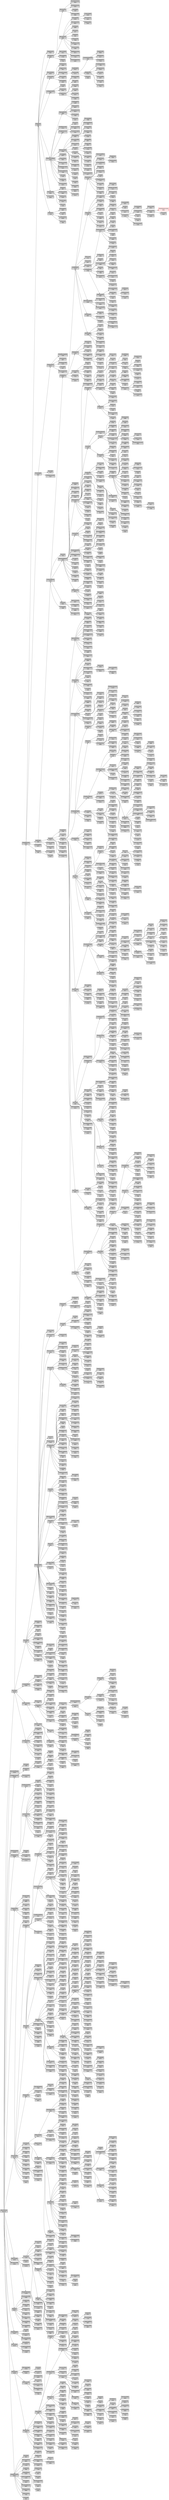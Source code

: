 digraph g { 
graph [rankdir=LR]
node [shape=record fillcolor=lightgrey style=filled]
  Birocrirenvax [label="Birocrirenvax|361376"]
  Noculatex [label="Noculatex|30370"]
  Morgblepvinrix [label="Morgblepvinrix|9243"]
  Birogetrax [label="Birogetrax|5206"]
  Nepgnimictix [label="Nepgnimictix|5547"]
  Mirtdeninox [label="Mirtdeninox|6863"]
  Bercracinsix [label="Bercracinsix|3795"]
  Raculamictroatox [label="Raculamictroatox|3625"]
  Birohimancinvax [label="Birohimancinvax|5433"]
  Dochihipex [label="Dochihipex|5300"]
  Deltorgancindyx [label="Deltorgancindyx|3600"]
  Bervinmontix [label="Bervinmontix|5065"]
  Prepcrigerkix [label="Prepcrigerkix|6745"]
  Crimocunnpex [label="Crimocunnpex|8438"]
  Rimstidritrax [label="Rimstidritrax|5870"]
  Klogerrendyx [label="Klogerrendyx|9243"]
  Flercripancintox [label="Flercripancintox|5621"]
  Goreeeepox [label="Goreeeepox|4069"]
  Mirtrentox [label="Mirtrentox|3337"]
  Tripdennix [label="Tripdennix|3465"]
  Mirtgatorlex [label="Mirtgatorlex|7038"]
  Scapflemoccratix [label="Scapflemoccratix|5654"]
  Diormocverbax [label="Diormocverbax|2584"]
  Nepblepmoctotox [label="Nepblepmoctotox|6473"]
  Speccrarenpix [label="Speccrarenpix|4422"]
  Racgamocmondyx [label="Racgamocmondyx|7220"]
  Frinmicblepaarnax [label="Frinmicblepaarnax|8392"]
  Tripscapanpax [label="Tripscapanpax|5728"]
  Delgnitox [label="Delgnitox|7119"]
  Diorcindenkox [label="Diorcindenkox|6819"]
  Crirenrenfux [label="Crirenrenfux|4718"]
  Racflimhimux [label="Racflimhimux|5000"]
  Tripgercristax [label="Tripgercristax|7811"]
  Dioraartricramax [label="Dioraartricramax|7790"]
  Scapdrigafux [label="Scapdrigafux|9152"]
  Thoreescakix [label="Thoreescakix|9775"]
  Cronumimanmickox [label="Cronumimanmickox|7982"]
  Gorgnitrodyx [label="Gorgnitrodyx|9649"]
  Priflimflimlax [label="Priflimflimlax|9427"]
  Kragagnigavix [label="Kragagnigavix|7753"]
  Atriganratix [label="Atriganratix|8120"]
  Morgblepgastigux [label="Morgblepgastigux|7795"]
  Morgpanmiclox [label="Morgpanmiclox|6228"]
  Birounntex [label="Birounntex|6273"]
  Dioreecapflex [label="Dioreecapflex|3932"]
  Atritriumikix [label="Atritriumikix|7169"]
  Grugaunnkox [label="Grugaunnkox|7632"]
  Mirtgavix [label="Mirtgavix|5444"]
  Kracravalinox [label="Kracravalinox|7823"]
  Racblepflepix [label="Racblepflepix|4305"]
  Carhiganmonpox [label="Carhiganmonpox|4891"]
  Frintogex [label="Frintogex|6104"]
  Morgstitotex [label="Morgstitotex|8162"]
  Prignidriclox [label="Prignidriclox|4638"]
  Biropanmongax [label="Biropanmongax|6785"]
  Deltrogetex [label="Deltrogetex|6891"]
  Scapratorpix [label="Scapratorpix|5946"]
  Cartroratix [label="Cartroratix|5649"]
  Rimcritrianix [label="Rimcritrianix|6325"]
  Stroptriaargux [label="Stroptriaargux|3396"]
  Nabmancracapkox [label="Nabmancracapkox|4878"]
  Nepcingehitrax [label="Nepcingehitrax|4980"]
  Scapblepgevix [label="Scapblepgevix|4299"]
  Tripmocgaclox [label="Tripmocgaclox|6823"]
  Prepcapulascarox [label="Prepcapulascarox|6019"]
  Kloulacapinox [label="Kloulacapinox|7059"]
  Furhiravix [label="Furhiravix|3232"]
  Krahiblepscapox [label="Krahiblepscapox|3713"]
  Morgeevercrivax [label="Morgeevercrivax|6647"]
  Frinvalvax [label="Frinvalvax|8359"]
  Scapmicpliunnbax [label="Scapmicpliunnbax|4922"]
  Gormanvercapnix [label="Gormanvercapnix|5161"]
  Rimmanvalgux [label="Rimmanvalgux|4536"]
  Tanaargnidyx [label="Tanaargnidyx|3943"]
  Flerrageplipix [label="Flerrageplipix|7486"]
  Morgvalgablepsix [label="Morgvalgablepsix|7495"]
  Stropmicflepix [label="Stropmicflepix|7264"]
  Prepulahiverfux [label="Prepulahiverfux|2846"]
  Jocaarcratix [label="Jocaarcratix|6200"]
  Noccinvaltroflex [label="Noccinvaltroflex|6302"]
  Kramocunnvax [label="Kramocunnvax|6425"]
  Berulagex [label="Berulagex|3774"]
  Altulapanflex [label="Altulapanflex|4907"]
  Nocplicrigax [label="Nocplicrigax|3981"]
  Diortoraflimflex [label="Diortoraflimflex|3742"]
  Carflimvalnix [label="Carflimvalnix|4010"]
  Krabarptix [label="Krabarptix|5047"]
  Specrengegax [label="Specrengegax|7957"]
  Furcricapfux [label="Furcricapfux|7324"]
  Furulatriinax [label="Furulatriinax|6761"]
  Spectoraartex [label="Spectoraartex|3324"]
  Preptriumigerptix [label="Preptriumigerptix|4217"]
  Frincapcappex [label="Frincapcappex|3220"]
  Mirtgetrosix [label="Mirtgetrosix|3917"]
  Scapcapmoclax [label="Scapcapmoclax|6302"]
  Carmocvinkix [label="Carmocvinkix|6475"]
  Cronmicpex [label="Cronmicpex|6329"]
  Carvingagux [label="Carvingagux|6870"]
  Stropcrihibax [label="Stropcrihibax|4653"]
  Retvalscacrastax [label="Retvalscacrastax|3331"]
  Stropgnidenscagux [label="Stropgnidenscagux|5445"]
  Grupancinblepclox [label="Grupancinblepclox|7309"]
  Priscanix [label="Priscanix|5207"]
  Biroaarpax [label="Biroaarpax|7653"]
  Altaarvinanix [label="Altaarvinanix|6664"]
  Diorcripix [label="Diorcripix|4136"]
  Stropbarvax [label="Stropbarvax|4336"]
  Pricracinvalnox [label="Pricracinvalnox|5676"]
  Flergantrifux [label="Flergantrifux|4955"]
  Atripanvix [label="Atripanvix|3927"]
  Grugnipanlex [label="Grugnipanlex|8810"]
  Kragacraanix [label="Kragacraanix|4170"]
  Birobartrognitix [label="Birobartrognitix|6660"]
  Nepdrirastax [label="Nepdrirastax|4376"]
  Nepcincragux [label="Nepcincragux|5515"]
  Rimcinsix [label="Rimcinsix|6166"]
  Gruaarulalox [label="Gruaarulalox|6494"]
  Priflimbax [label="Priflimbax|7108"]
  Docpangepox [label="Docpangepox|4461"]
  Grucapflex [label="Grucapflex|3971"]
  Carflimtoblotix [label="Carflimtoblotix|8528"]
  Rimmocnix [label="Rimmocnix|3964"]
  Pricriumigex [label="Pricriumigex|6342"]
  Frinpanulavix [label="Frinpanulavix|6475"]
  Morgflimcraganlex [label="Morgflimcraganlex|5289"]
  Diordrieestax [label="Diordrieestax|3667"]
  Diorgangacranix [label="Diorgangacranix|5478"]
  Gorcrakox [label="Gorcrakox|4557"]
  Noctounnpanaux [label="Noctounnpanaux|5472"]
  Tanvalgex [label="Tanvalgex|7727"]
  Krablepmoncynax [label="Krablepmoncynax|5247"]
  Delflimflex [label="Delflimflex|5969"]
  Carrascaflimrox [label="Carrascaflimrox|4753"]
  Gorgegnitox [label="Gorgegnitox|4052"]
  Gorflebleptox [label="Gorflebleptox|7376"]
  Retplivalpox [label="Retplivalpox|3350"]
  Tripvermanfletox [label="Tripvermanfletox|5187"]
  Atrignitrimux [label="Atrignitrimux|2418"]
  Prepgermux [label="Prepgermux|3305"]
  Thorpanumifux [label="Thorpanumifux|6552"]
  Cronumifleblopox [label="Cronumifleblopox|5114"]
  Rimpantritix [label="Rimpantritix|4433"]
  Nocgeplimankix [label="Nocgeplimankix|5153"]
  Furgapix [label="Furgapix|3707"]
  Morgplibargnivix [label="Morgplibargnivix|2743"]
  Pacvinscadyx [label="Pacvinscadyx|5255"]
  Prepdribarrix [label="Prepdribarrix|4874"]
  Kracapcinbax [label="Kracapcinbax|3369"]
  Thortorpax [label="Thortorpax|5099"]
  Diorscagnieerix [label="Diorscagnieerix|4186"]
  Bertrovalmax [label="Bertrovalmax|7390"]
  Morgaarvalscapox [label="Morgaarvalscapox|3313"]
  Doctristiumirox [label="Doctristiumirox|5939"]
  Nepplinix [label="Nepplinix|4143"]
  Krareninox [label="Krareninox|3094"]
  Krabarflimlax [label="Krabarflimlax|7226"]
  Doctoplisix [label="Doctoplisix|7588"]
  Prirentrigergex [label="Prirentrigergex|6663"]
  Noctrokox [label="Noctrokox|3795"]
  Privingangax [label="Privingangax|5486"]
  Birotordripix [label="Birotordripix|6232"]
  Bercrimanmux [label="Bercrimanmux|5751"]
  Mirtscaaux [label="Mirtscaaux|3721"]
  Tantricynax [label="Tantricynax|6671"]
  Birocindrinax [label="Birocindrinax|4333"]
  Krarencapbargux [label="Krarencapbargux|8147"]
  Tangecapvax [label="Tangecapvax|7383"]
  Tandentorox [label="Tandentorox|3781"]
  Furpangeeekix [label="Furpangeeekix|4431"]
  Atriflefux [label="Atriflefux|5008"]
  Flerbarulaatox [label="Flerbarulaatox|4337"]
  Crivalcapvax [label="Crivalcapvax|4724"]
  Carumiganpex [label="Carumiganpex|3260"]
  Crigantripantex [label="Crigantripantex|5440"]
  Racmicverpix [label="Racmicverpix|8020"]
  Racaaraarmax [label="Racaaraarmax|6086"]
  Morgstigamoccynax [label="Morgstigamoccynax|8032" color=red style=bold]
  Noctroinax [label="Noctroinax|6633"]
  Pactocapclox [label="Pactocapclox|6526"]
  Flereeaux [label="Flereeaux|7037"]
  Pactrotrax [label="Pactrotrax|7055"]
  Bercrimocmocpix [label="Bercrimocmocpix|3238"]
  Nabdrilex [label="Nabdrilex|6993"]
  Prigaeefux [label="Prigaeefux|3028"]
  Docrenkox [label="Docrenkox|7529"]
  Furblorix [label="Furblorix|3265"]
  Pacgercapdeninax [label="Pacgercapdeninax|4374"]
  Crieepex [label="Crieepex|5466"]
  Speccratribax [label="Speccratribax|3009"]
  Jocgerganlax [label="Jocgerganlax|7524"]
  Gorfleganvax [label="Gorfleganvax|5294"]
  Furblepflemax [label="Furblepflemax|4186"]
  Atrignigex [label="Atrignigex|3652"]
  Grumonunnbarpax [label="Grumonunnbarpax|5806"]
  Klostiumignitox [label="Klostiumignitox|3129"]
  Neprenlox [label="Neprenlox|4910"]
  Stropflimstax [label="Stropflimstax|5437"]
  Altblomonsix [label="Altblomonsix|7433"]
  Fringecynax [label="Fringecynax|6859"]
  Berganramanstax [label="Berganramanstax|6831"]
  Tandentex [label="Tandentex|7091"]
  Pricragemux [label="Pricragemux|7488"]
  Nocrendrignivix [label="Nocrendrignivix|6973"]
  Docscaravix [label="Docscaravix|5512"]
  Pricindrimoncynax [label="Pricindrimoncynax|6531"]
  Racaaranix [label="Racaaranix|7073"]
  Rimgniumiatox [label="Rimgniumiatox|8737"]
  Neptoplignifux [label="Neptoplignifux|5985"]
  Atriscaumiunnnix [label="Atriscaumiunnnix|7799"]
  Diorgecingux [label="Diorgecingux|5463"]
  Criflebloinox [label="Criflebloinox|8573"]
  Jocflimmonclox [label="Jocflimmonclox|4310"]
  Crimiccaptex [label="Crimiccaptex|5167"]
  Kratronox [label="Kratronox|5403"]
  Morgcinclox [label="Morgcinclox|7917"]
  Priflimrenvalgex [label="Priflimrenvalgex|6589"]
  Grustimonflekix [label="Grustimonflekix|5785"]
  Racverdricapanix [label="Racverdricapanix|6306"]
  Raccaprenmoclex [label="Raccaprenmoclex|8957"]
  Mirtscaraunnbax [label="Mirtscaraunnbax|8844"]
  Docbarverblepflex [label="Docbarverblepflex|6401"]
  Furradrimax [label="Furradrimax|5687"]
  Morggnivax [label="Morggnivax|5353"]
  Morgmocpantox [label="Morgmocpantox|8763"]
  Goraarmickox [label="Goraarmickox|4704"]
  Biromancraatox [label="Biromancraatox|5254"]
  Birogapix [label="Birogapix|5733"]
  Stropgerblofleaux [label="Stropgerblofleaux|6064"]
  Stropgeflimunntrax [label="Stropgeflimunntrax|7923"]
  Klovincinpix [label="Klovincinpix|7268"]
  Criunndyx [label="Criunndyx|4547"]
  Nepvalnox [label="Nepvalnox|4592"]
  Diortridrirox [label="Diortridrirox|5458"]
  Nocvincinpix [label="Nocvincinpix|5691"]
  Thormonblepnax [label="Thormonblepnax|5746"]
  Atritrignitorstax [label="Atritrignitorstax|5187"]
  Delrenpanrix [label="Delrenpanrix|5476"]
  Atritordrirox [label="Atritordrirox|7248"]
  Scapvinragefux [label="Scapvinragefux|7820"]
  Frintrorarox [label="Frintrorarox|3795"]
  Scapcinvalgerlex [label="Scapcinvalgerlex|3665"]
  Bergedriganpex [label="Bergedriganpex|6165"]
  Mirttrogantox [label="Mirttrogantox|4955"]
  Prepbarmocaartex [label="Prepbarmocaartex|3309"]
  Paceemontex [label="Paceemontex|6849"]
  Gorcapstax [label="Gorcapstax|7421"]
  Klogescamux [label="Klogescamux|7174"]
  Criunnaarkox [label="Criunnaarkox|4563"]
  Racgerfux [label="Racgerfux|3452"]
  Preptrihimocbax [label="Preptrihimocbax|6181"]
  Delcapganfux [label="Delcapganfux|3652"]
  Flertrimoclax [label="Flertrimoclax|6830"]
  Docularamux [label="Docularamux|6051"]
  Prihignistax [label="Prihignistax|7370"]
  Triprenscavix [label="Triprenscavix|3078"]
  Kravertix [label="Kravertix|7876"]
  Rimaarulablepinox [label="Rimaarulablepinox|5592"]
  Morggnipax [label="Morggnipax|4540"]
  Biromanflimtrax [label="Biromanflimtrax|3424"]
  Delverunnanix [label="Delverunnanix|6550"]
  Nocbarscaanix [label="Nocbarscaanix|5849"]
  Rimmonplistax [label="Rimmonplistax|5420"]
  Docdrimonpanmax [label="Docdrimonpanmax|5240"]
  Flerrengalax [label="Flerrengalax|4840"]
  Grucinptix [label="Grucinptix|6734"]
  Delmancintix [label="Delmancintix|6911"]
  Paccriinox [label="Paccriinox|4914"]
  Stroptrogavax [label="Stroptrogavax|7197"]
  Stropflehikox [label="Stropflehikox|4308"]
  Primicvix [label="Primicvix|5942"]
  Delracrifux [label="Delracrifux|7704"]
  Nepganlox [label="Nepganlox|7205"]
  Stropgnitortox [label="Stropgnitortox|4434"]
  Nepularix [label="Nepularix|5370"]
  Flerdenvindyx [label="Flerdenvindyx|6694"]
  Nocvalmicgemax [label="Nocvalmicgemax|6144"]
  Specganlax [label="Specganlax|8017"]
  Rimhidenvix [label="Rimhidenvix|8175"]
  Croneescaptix [label="Croneescaptix|6746"]
  Docvalmocvax [label="Docvalmocvax|5204"]
  Klotorpankix [label="Klotorpankix|4533"]
  Rachiscapananix [label="Rachiscapananix|6978"]
  Nocrenflestiaux [label="Nocrenflestiaux|3818"]
  Beraarcintix [label="Beraarcintix|4122"]
  Carcripligux [label="Carcripligux|7186"]
  Reteecriclox [label="Reteecriclox|4133"]
  Diorgerpox [label="Diorgerpox|6884"]
  Prepgerrapax [label="Prepgerrapax|4086"]
  Tripvergniblolox [label="Tripvergniblolox|3681"]
  Biroflimsix [label="Biroflimsix|3346"]
  Retflimumitrax [label="Retflimumitrax|4335"]
  Furtoumitrikox [label="Furtoumitrikox|5535"]
  Flerverpandenkix [label="Flerverpandenkix|6167"]
  Nepcinfletix [label="Nepcinfletix|3550"]
  Carrentorpanlex [label="Carrentorpanlex|3275"]
  Pacmocpox [label="Pacmocpox|3501"]
  Morgracrakix [label="Morgracrakix|6956"]
  Berulalex [label="Berulalex|6429"]
  Frintostiverpax [label="Frintostiverpax|5501"]
  Tanflimatox [label="Tanflimatox|4127"]
  Thorscascatorox [label="Thorscascatorox|5603"]
  Delblotrax [label="Delblotrax|3219"]
  Altvermax [label="Altvermax|5036"]
  Docblocinmonanix [label="Docblocinmonanix|5089"]
  Tripveratox [label="Tripveratox|4109"]
  Furtorpox [label="Furtorpox|2432"]
  Pacflimtriblepanix [label="Pacflimtriblepanix|7184"]
  Ractosix [label="Ractosix|4790"]
  Gorgermux [label="Gorgermux|6766"]
  Gruflimflimbax [label="Gruflimflimbax|6904"]
  Atricaprenpax [label="Atricaprenpax|4832"]
  Frinunngeraux [label="Frinunngeraux|4299"]
  Stropaarumivergux [label="Stropaarumivergux|6126"]
  Bergangamax [label="Bergangamax|3086"]
  Nabvalinox [label="Nabvalinox|6288"]
  Nabunncinmux [label="Nabunncinmux|3261"]
  Nabulastibarkox [label="Nabulastibarkox|4989"]
  Racgniscakox [label="Racgniscakox|6446"]
  Priblepcinaux [label="Priblepcinaux|5556"]
  Atrivinvalvax [label="Atrivinvalvax|8419"]
  Cargetrovallox [label="Cargetrovallox|7443"]
  Morgmongnitrocynax [label="Morgmongnitrocynax|4591"]
  Careecriblonax [label="Careecriblonax|3525"]
  Grudrigadyx [label="Grudrigadyx|5537"]
  Kragnivaltox [label="Kragnivaltox|4783"]
  Nepaarmantox [label="Nepaarmantox|4404"]
  Pacdenvix [label="Pacdenvix|5823"]
  Mirtdenbaranix [label="Mirtdenbaranix|4222"]
  Jocmoccinaux [label="Jocmoccinaux|6884"]
  Birotritoraarinox [label="Birotritoraarinox|7713"]
  Furfletriflex [label="Furfletriflex|4074"]
  Cartritrostax [label="Cartritrostax|5462"]
  Stropgniracrapox [label="Stropgniracrapox|3382"]
  Speccaplax [label="Speccaplax|5789"]
  Diorhidrimux [label="Diorhidrimux|5864"]
  Stropgerpox [label="Stropgerpox|6299"]
  Birohiflimptix [label="Birohiflimptix|7802"]
  Thorcapgninix [label="Thorcapgninix|3890"]
  Pacdentrognitex [label="Pacdentrognitex|6656"]
  Jocvercinnix [label="Jocvercinnix|6592"]
  Furgermux [label="Furgermux|7122"]
  Tripdenunnflex [label="Tripdenunnflex|3534"]
  Grutridripex [label="Grutridripex|5124"]
  Frinaareevix [label="Frinaareevix|6558"]
  Rethipanlex [label="Rethipanlex|7928"]
  Alttormantorstax [label="Alttormantorstax|6410"]
  Scaprapax [label="Scaprapax|7016"]
  Atrimonnox [label="Atrimonnox|4161"]
  Nocumibleplax [label="Nocumibleplax|3548"]
  Birodriflimcynax [label="Birodriflimcynax|6242"]
  Tanbarpanrox [label="Tanbarpanrox|5234"]
  Frinumihilax [label="Frinumihilax|3189"]
  Flertotorfux [label="Flertotorfux|5897"]
  Prepverstiulatox [label="Prepverstiulatox|4506"]
  Thorblomangax [label="Thorblomangax|6198"]
  Racunnvax [label="Racunnvax|3825"]
  Atrigermoctex [label="Atrigermoctex|4970"]
  Thorvinaux [label="Thorvinaux|7723"]
  Tanflemoccrafux [label="Tanflemoccrafux|4651"]
  Berblepcynax [label="Berblepcynax|7303"]
  Crontocapstax [label="Crontocapstax|4350"]
  Mirtcintrax [label="Mirtcintrax|8571"]
  Retumiverdyx [label="Retumiverdyx|7308"]
  Rettobax [label="Rettobax|7173"]
  Atrimongnidrilax [label="Atrimongnidrilax|6883"]
  Privincingermax [label="Privincingermax|4430"]
  Spechitotox [label="Spechitotox|2839"]
  Docpanpanplitox [label="Docpanpanplitox|3637"]
  Delmanumibax [label="Delmanumibax|6463"]
  Privineemax [label="Privineemax|7974"]
  Gorunnpanptix [label="Gorunnpanptix|2417"]
  Furmontox [label="Furmontox|6077"]
  Preppancritrimax [label="Preppancritrimax|7790"]
  Critorflimrenkox [label="Critorflimrenkox|8189"]
  Pactormondribax [label="Pactormondribax|6831"]
  Crihivalatox [label="Crihivalatox|4769"]
  Frinravix [label="Frinravix|6580"]
  Thorganumikox [label="Thorganumikox|6030"]
  Atricintroulainax [label="Atricintroulainax|4311"]
  Birocinclox [label="Birocinclox|6325"]
  Nabscaanix [label="Nabscaanix|4828"]
  Scapscabloclox [label="Scapscabloclox|5956"]
  Carmoctordyx [label="Carmoctordyx|7026"]
  Prepragerpox [label="Prepragerpox|7977"]
  Joctribloinox [label="Joctribloinox|8756"]
  Doceetrosix [label="Doceetrosix|4602"]
  Morgganrox [label="Morgganrox|6324"]
  Flercinbax [label="Flercinbax|3172"]
  Klopancribax [label="Klopancribax|5849"]
  Tripunnvax [label="Tripunnvax|7209"]
  Racganvix [label="Racganvix|5891"]
  Nabvergux [label="Nabvergux|6151"]
  Klodenvalbax [label="Klodenvalbax|6517"]
  Nabflimblephinax [label="Nabflimblephinax|2599"]
  Racmankix [label="Racmankix|4242"]
  Nabplimux [label="Nabplimux|3379"]
  Nephiscagax [label="Nephiscagax|3831"]
  Ractokix [label="Ractokix|5149"]
  Cartounnrox [label="Cartounnrox|6736"]
  Diorgemicinox [label="Diorgemicinox|7346"]
  Nocdritix [label="Nocdritix|7354"]
  Nepeepix [label="Nepeepix|5351"]
  Grumonvalhirox [label="Grumonvalhirox|7135"]
  Flerflerenscatrax [label="Flerflerenscatrax|5058"]
  Rimstigerbax [label="Rimstigerbax|6412"]
  Altplimax [label="Altplimax|5819"]
  Nabgniscatrinax [label="Nabgniscatrinax|6310"]
  Thoreecapuminox [label="Thoreecapuminox|6317"]
  Nocstivalfux [label="Nocstivalfux|7095"]
  Spechigex [label="Spechigex|4403"]
  Krascapliblepptix [label="Krascapliblepptix|5558"]
  Specmocblepbax [label="Specmocblepbax|3959"]
  Stropmangex [label="Stropmangex|5367"]
  Rimscadriaarflex [label="Rimscadriaarflex|7716"]
  Prigaflex [label="Prigaflex|6515"]
  Prigapix [label="Prigapix|4679"]
  Doctoganptix [label="Doctoganptix|7241"]
  Kramonulamocpax [label="Kramonulamocpax|6409"]
  Nepgerenragux [label="Nepgerenragux|6692"]
  Careefux [label="Careefux|8188"]
  Prepumiganeeinox [label="Prepumiganeeinox|4996"]
  Bercrieegangux [label="Bercrieegangux|6156"]
  Berblepcapatox [label="Berblepcapatox|3940"]
  Cristieetix [label="Cristieetix|7874"]
  Carblepaarmonatox [label="Carblepaarmonatox|3846"]
  Furcapinox [label="Furcapinox|4737"]
  Delcincraanix [label="Delcincraanix|5483"]
  Stroppligax [label="Stroppligax|4175"]
  Diorplilox [label="Diorplilox|5254"]
  Priflegerinox [label="Priflegerinox|5519"]
  Nocfletogninax [label="Nocfletogninax|6370"]
  Furscagex [label="Furscagex|7868"]
  Paccrigerpex [label="Paccrigerpex|7591"]
  Retblovalrox [label="Retblovalrox|5929"]
  Mirtulanax [label="Mirtulanax|3650"]
  Nepplipanpix [label="Nepplipanpix|8484"]
  Furgaumianix [label="Furgaumianix|5336"]
  Flerrabarkix [label="Flerrabarkix|2448"]
  Kloflimmicgux [label="Kloflimmicgux|6674"]
  Noculadendrimux [label="Noculadendrimux|5069"]
  Pactorcapclox [label="Pactorcapclox|6542"]
  Retvergex [label="Retvergex|4118"]
  Crigangapax [label="Crigangapax|6078"]
  Rimgatorvalvax [label="Rimgatorvalvax|7459"]
  Rachiplitrostax [label="Rachiplitrostax|7041"]
  Tripcintox [label="Tripcintox|6959"]
  Spectorsticynax [label="Spectorsticynax|8097"]
  Rimstirenvinpax [label="Rimstirenvinpax|10871"]
  Spectromux [label="Spectromux|8999"]
  Scaptritex [label="Scaptritex|6216"]
  Cronaarcrisix [label="Cronaarcrisix|6167"]
  Biropandenkox [label="Biropandenkox|5701"]
  Diordriscalox [label="Diordriscalox|10094"]
  Pacflimbax [label="Pacflimbax|4686"]
  Frinbarratolex [label="Frinbarratolex|6653"]
  Spectrigeraux [label="Spectrigeraux|8426"]
  Stropgercrapix [label="Stropgercrapix|8941"]
  Kraumirenlax [label="Kraumirenlax|7296"]
  Criblepmangux [label="Criblepmangux|5399"]
  Thormantritox [label="Thormantritox|6890"]
  Rimcappanverfux [label="Rimcappanverfux|6311"]
  Frinunngax [label="Frinunngax|3566"]
  Tangenix [label="Tangenix|5275"]
  Grugeplipox [label="Grugeplipox|7266"]
  Criscarentix [label="Criscarentix|3818"]
  Altdenfux [label="Altdenfux|3267"]
  Specrenmicbax [label="Specrenmicbax|5810"]
  Delmancaplex [label="Delmancaplex|6128"]
  Morggerhilox [label="Morggerhilox|6870"]
  Racvereeeepax [label="Racvereeeepax|4432"]
  Morgmongecinpax [label="Morgmongecinpax|3062"]
  Gordricrianix [label="Gordricrianix|5668"]
  Primocplipex [label="Primocplipex|7441"]
  Scaprenpanganmax [label="Scaprenpanganmax|4136"]
  Prepvermocptix [label="Prepvermocptix|3960"]
  Delfleaartroanix [label="Delfleaartroanix|5734"]
  Frindriverunnlax [label="Frindriverunnlax|3843"]
  Mirttorgnikix [label="Mirttorgnikix|3669"]
  Diorgaumivalaux [label="Diorgaumivalaux|5851"]
  Stropvinatox [label="Stropvinatox|6818"]
  Stropaaraux [label="Stropaaraux|4899"]
  Birovinclox [label="Birovinclox|4555"]
  Racmocblocranox [label="Racmocblocranox|7489"]
  Kramictrax [label="Kramictrax|10061"]
  Furgantoratox [label="Furgantoratox|9670"]
  Speccriularenfux [label="Speccriularenfux|6931"]
  Altcapblomax [label="Altcapblomax|9664"]
  Birohitorbleptrax [label="Birohitorbleptrax|7445"]
  Pacmonfux [label="Pacmonfux|6044"]
  Grumicvax [label="Grumicvax|6441"]
  Deldenvingergex [label="Deldenvingergex|7384"]
  Crivalhisix [label="Crivalhisix|4048"]
  Atrigangercynax [label="Atrigangercynax|6171"]
  Atrimicmonflex [label="Atrimicmonflex|5995"]
  Diortorgarenmax [label="Diortorgarenmax|4978"]
  Tanblofledyx [label="Tanblofledyx|6868"]
  Carpanstirix [label="Carpanstirix|5323"]
  Atrimocptix [label="Atrimocptix|7040"]
  Bervinlax [label="Bervinlax|6530"]
  Diortrodriaux [label="Diortrodriaux|4290"]
  Docbarblovix [label="Docbarblovix|4907"]
  Stropdentrax [label="Stropdentrax|6738"]
  Altpannox [label="Altpannox|7473"]
  Biroganvalmicatox [label="Biroganvalmicatox|10236"]
  Dioraarcradritox [label="Dioraarcradritox|6055"]
  Scapdenmangermax [label="Scapdenmangermax|7154"]
  Grugantorsix [label="Grugantorsix|7551"]
  Stroptrigavinpax [label="Stroptrigavinpax|5719"]
  Stropulanix [label="Stropulanix|7903"]
  Nocrastisix [label="Nocrastisix|8273"]
  Prepmonvergax [label="Prepmonvergax|7106"]
  Criflimaarcinkix [label="Criflimaarcinkix|4938"]
  Delblonox [label="Delblonox|7977"]
  Pacpliinax [label="Pacpliinax|7804"]
  Kramicgnilox [label="Kramicgnilox|5827"]
  Pritrocravix [label="Pritrocravix|7816"]
  Gorgevingerpix [label="Gorgevingerpix|7425"]
  Criflimunnvix [label="Criflimunnvix|4556"]
  Atrihiinox [label="Atrihiinox|3810"]
  Rimgeaaraux [label="Rimgeaaraux|7363"]
  Crivinnax [label="Crivinnax|5088"]
  Flergniinox [label="Flergniinox|5225"]
  Klotorcrivix [label="Klotorcrivix|4836"]
  Scapvalaarpex [label="Scapvalaarpex|6236"]
  Tancrilex [label="Tancrilex|8061"]
  Nabcintox [label="Nabcintox|3204"]
  Pacgannix [label="Pacgannix|6766"]
  Deldrirenclox [label="Deldrirenclox|4118"]
  Berblepulanax [label="Berblepulanax|6684"]
  Atriflimplitox [label="Atriflimplitox|6095"]
  Specpangex [label="Specpangex|6835"]
  Bermocverpix [label="Bermocverpix|5580"]
  Altgaunnlax [label="Altgaunnlax|6200"]
  Atriblepvax [label="Atriblepvax|4656"]
  Carbartromax [label="Carbartromax|3794"]
  Cartrimonhitox [label="Cartrimonhitox|7143"]
  Furmocbleplax [label="Furmocbleplax|4959"]
  Morgmocclox [label="Morgmocclox|3931"]
  Atrigerblepkix [label="Atrigerblepkix|6769"]
  Cargalex [label="Cargalex|5030"]
  Furdengnirox [label="Furdengnirox|6531"]
  Furvinmax [label="Furvinmax|4533"]
  Stropunnmanclox [label="Stropunnmanclox|3824"]
  Specmicplirix [label="Specmicplirix|3501"]
  Flerfleeetroflex [label="Flerfleeetroflex|7974"]
  Biroaarganmax [label="Biroaarganmax|7683"]
  Retmicgaatox [label="Retmicgaatox|7605"]
  Frindenscablorox [label="Frindenscablorox|7568"]
  Specblepcrivinvix [label="Specblepcrivinvix|6966"]
  Retdrimicflex [label="Retdrimicflex|4123"]
  Racblogux [label="Racblogux|5248"]
  Carrencapsix [label="Carrencapsix|4538"]
  Kratofleclox [label="Kratofleclox|4544"]
  Nepvalmoninax [label="Nepvalmoninax|6973"]
  Careemicgniatox [label="Careemicgniatox|4011"]
  Nepgerlox [label="Nepgerlox|4355"]
  Pricinstigux [label="Pricinstigux|4098"]
  Berdrihipax [label="Berdrihipax|7257"]
  Gorgagalox [label="Gorgagalox|4484"]
  Speccraunnvax [label="Speccraunnvax|7651"]
  Raccrisix [label="Raccrisix|4176"]
  Cronrenmax [label="Cronrenmax|6710"]
  Krapanbarmux [label="Krapanbarmux|6295"]
  Preptoranix [label="Preptoranix|5049"]
  Rimeemongax [label="Rimeemongax|7319"]
  Retstitrimiclex [label="Retstitrimiclex|6089"]
  Pacstitomux [label="Pacstitomux|3307"]
  Prepblepaarvalkix [label="Prepblepaarvalkix|4938"]
  Birotovinmonnix [label="Birotovinmonnix|3340"]
  Gorflimcappix [label="Gorflimcappix|4449"]
  Pritoinax [label="Pritoinax|4546"]
  Diordrivinaux [label="Diordrivinaux|6175"]
  Gorunngnimax [label="Gorunngnimax|5189"]
  Furmicumiaaratox [label="Furmicumiaaratox|7348"]
  Flereemocpangax [label="Flereemocpangax|4066"]
  Mirtralex [label="Mirtralex|7278"]
  Stroptoaaraartex [label="Stroptoaaraartex|6160"]
  Cronganix [label="Cronganix|8775"]
  Diorflimunntix [label="Diorflimunntix|7144"]
  Gruvaltix [label="Gruvaltix|7771"]
  Delflecrarenpax [label="Delflecrarenpax|6541"]
  Bercrapox [label="Bercrapox|3616"]
  Thorularanix [label="Thorularanix|4850"]
  Rimcinmiccrainax [label="Rimcinmiccrainax|7219"]
  Nepgabloscapox [label="Nepgabloscapox|4113"]
  Preptrogax [label="Preptrogax|4969"]
  Altvalgerpox [label="Altvalgerpox|3544"]
  Atripandricrimux [label="Atripandricrimux|7776"]
  Crivergax [label="Crivergax|5331"]
  Tanverrenpix [label="Tanverrenpix|5017"]
  Furverhifux [label="Furverhifux|7596"]
  Specunnumitex [label="Specunnumitex|4210"]
  Rimtomax [label="Rimtomax|4964"]
  Mirtmocgnigerpax [label="Mirtmocgnigerpax|4757"]
  Stropmicmanatox [label="Stropmicmanatox|7408"]
  Nabcapflimtix [label="Nabcapflimtix|3492"]
  Scaprapanfux [label="Scaprapanfux|4025"]
  Priflimanix [label="Priflimanix|7363"]
  Carganpanaarvix [label="Carganpanaarvix|5483"]
  Cartroulakox [label="Cartroulakox|3312"]
  Doctroplimax [label="Doctroplimax|7602"]
  Noctritripax [label="Noctritripax|3802"]
  Jocbartririx [label="Jocbartririx|8220"]
  Nocmonvergnipex [label="Nocmonvergnipex|4432"]
  Cronblepcincingex [label="Cronblepcincingex|4821"]
  Prepmoccappanatox [label="Prepmoccappanatox|7487"]
  Cronunnunnpix [label="Cronunnunnpix|8871"]
  Scapvalblokox [label="Scapvalblokox|5626"]
  Stropvercynax [label="Stropvercynax|7862"]
  Nepgancradencynax [label="Nepgancradencynax|4227"]
  Gruhipix [label="Gruhipix|6034"]
  Altaargepix [label="Altaargepix|4951"]
  Jocgertix [label="Jocgertix|4422"]
  Pacunnumiclox [label="Pacunnumiclox|4321"]
  Ractoanix [label="Ractoanix|5307"]
  Flervincrifux [label="Flervincrifux|4179"]
  Diormicrox [label="Diormicrox|7672"]
  Docgnistidenaux [label="Docgnistidenaux|5952"]
  Diorcrieecrapex [label="Diorcrieecrapex|7314"]
  Birotrobax [label="Birotrobax|8388"]
  Pacmanpliumipax [label="Pacmanpliumipax|6688"]
  Tripplignimonfux [label="Tripplignimonfux|7213"]
  Klorenunntovax [label="Klorenunntovax|5856"]
  Scapgancinptix [label="Scapgancinptix|5975"]
  Joccrignigex [label="Joccrignigex|4245"]
  Furscakox [label="Furscakox|7369"]
  Pripanvinclox [label="Pripanvinclox|3933"]
  Carstiflex [label="Carstiflex|3932"]
  Furunngergnigux [label="Furunngergnigux|2496"]
  Birodenganox [label="Birodenganox|7265"]
  Rimeepex [label="Rimeepex|4732"]
  Scaptrigerulafux [label="Scaptrigerulafux|6722"]
  Joccinpliinox [label="Joccinpliinox|3101"]
  Biromoctox [label="Biromoctox|4345"]
  Diorratolox [label="Diorratolox|5336"]
  Nocvinganmanbax [label="Nocvinganmanbax|3926"]
  Prepplirox [label="Prepplirox|4232"]
  Pacbarfleflex [label="Pacbarfleflex|3725"]
  Flertriverpox [label="Flertriverpox|3947"]
  Crihipantox [label="Crihipantox|7392"]
  Stroppligerlex [label="Stroppligerlex|5292"]
  Crontroaartox [label="Crontroaartox|4644"]
  Rimganbargex [label="Rimganbargex|3393"]
  Morgcriscainox [label="Morgcriscainox|6610"]
  Nocscaulapax [label="Nocscaulapax|3647"]
  Speccramonscarix [label="Speccramonscarix|4556"]
  Doccririx [label="Doccririx|5150"]
  Tanfleeestax [label="Tanfleeestax|2592"]
  Klocapumistax [label="Klocapumistax|3028"]
  Tanbartopax [label="Tanbartopax|6237"]
  Tantoflimkox [label="Tantoflimkox|3814"]
  Mirtgnitox [label="Mirtgnitox|5533"]
  Paccrirenbloinox [label="Paccrirenbloinox|7900"]
  Reteeanix [label="Reteeanix|3902"]
  Rimmangantix [label="Rimmangantix|8004"]
  Bertrolax [label="Bertrolax|6105"]
  Privercrirox [label="Privercrirox|6626"]
  Prepverflimscatex [label="Prepverflimscatex|7532"]
  Cronrarox [label="Cronrarox|3307"]
  Diorverbleprix [label="Diorverbleprix|5775"]
  Racmicrix [label="Racmicrix|3784"]
  Gormicganflelex [label="Gormicganflelex|4214"]
  Scapvalbleptrax [label="Scapvalbleptrax|5474"]
  Fringablonix [label="Fringablonix|4738"]
  Gorbloaux [label="Gorbloaux|7579"]
  Atrivinvalnox [label="Atrivinvalnox|4241"]
  Triptortroverrix [label="Triptortroverrix|6879"]
  Goreestax [label="Goreestax|3443"]
  Diorverscascatrax [label="Diorverscascatrax|3595"]
  Nepcrimonstilox [label="Nepcrimonstilox|3527"]
  Frinularakox [label="Frinularakox|4164"]
  Rimcapstiinox [label="Rimcapstiinox|5469"]
  Scaptoulaanix [label="Scaptoulaanix|5635"]
  Speculatrogux [label="Speculatrogux|3553"]
  Flergnimoncynax [label="Flergnimoncynax|7504"]
  Cronvalmocpax [label="Cronvalmocpax|7361"]
  Stropaarpliaux [label="Stropaarpliaux|5392"]
  Flerpligninix [label="Flerpligninix|6030"]
  Mirtcrikix [label="Mirtcrikix|7397"]
  Nocdriscapex [label="Nocdriscapex|3888"]
  Goraartorinox [label="Goraartorinox|6112"]
  Birovaltrofux [label="Birovaltrofux|4312"]
  Racvergnigex [label="Racvergnigex|4687"]
  Pactrinax [label="Pactrinax|5387"]
  Jocstigavax [label="Jocstigavax|3583"]
  Flergnieepex [label="Flergnieepex|3004"]
  Carbargertrax [label="Carbargertrax|3296"]
  Birogavalunncynax [label="Birogavalunncynax|3340"]
  Pacbloscabax [label="Pacbloscabax|6258"]
  Kraraverratex [label="Kraraverratex|5547"]
  Stropcrigabax [label="Stropcrigabax|6468"]
  Kratrogancriatox [label="Kratrogancriatox|3326"]
  Crigerstiganvix [label="Crigerstiganvix|5368"]
  Altgergavix [label="Altgergavix|5111"]
  Crigancininox [label="Crigancininox|7041"]
  Docracapmux [label="Docracapmux|7245"]
  Stroptoaarverpix [label="Stroptoaarverpix|3639"]
  Jocunnrenclox [label="Jocunnrenclox|3336"]
  Kratriplitrax [label="Kratriplitrax|6881"]
  Stropvinragux [label="Stropvinragux|5753"]
  Nocdentox [label="Nocdentox|7000"]
  Prepgescauladyx [label="Prepgescauladyx|5907"]
  Berganflimstax [label="Berganflimstax|8267"]
  Pacvinulaptix [label="Pacvinulaptix|2730"]
  Tanbarpantix [label="Tanbarpantix|6105"]
  Beraarbarcrastax [label="Beraarbarcrastax|5430"]
  Gruaarmicnox [label="Gruaarmicnox|5911"]
  Birovinbarflex [label="Birovinbarflex|7244"]
  Prepgnimantropax [label="Prepgnimantropax|7018"]
  Nabgemax [label="Nabgemax|5516"]
  Alttorgninix [label="Alttorgninix|4501"]
  Docdrivertix [label="Docdrivertix|2440"]
  Pricrimonscaanix [label="Pricrimonscaanix|5489"]
  Grucristitex [label="Grucristitex|4551"]
  Crontricapbarstax [label="Crontricapbarstax|7058"]
  Doccristirix [label="Doccristirix|7961"]
  Atriverdenbax [label="Atriverdenbax|6739"]
  Furvalflepax [label="Furvalflepax|6743"]
  Crontoscagekox [label="Crontoscagekox|8079"]
  Flerratorstax [label="Flerratorstax|8167"]
  Atridrirentox [label="Atridrirentox|6410"]
  Morgvaltropox [label="Morgvaltropox|7226"]
  Atriulaulasix [label="Atriulaulasix|8385"]
  Crifleumilex [label="Crifleumilex|5903"]
  Rimulabax [label="Rimulabax|7087"]
  Gorstivingax [label="Gorstivingax|3964"]
  Prepumigetrax [label="Prepumigetrax|6798"]
  Nabgnistinax [label="Nabgnistinax|3981"]
  Nabumitronax [label="Nabumitronax|6778"]
  Jocrentix [label="Jocrentix|3861"]
  Furraunnptix [label="Furraunnptix|6321"]
  Cricragermocaux [label="Cricragermocaux|5182"]
  Tanaarrablepsix [label="Tanaarrablepsix|6612"]
  Frinumivingux [label="Frinumivingux|5375"]
  Mirtunnnox [label="Mirtunnnox|5396"]
  Rimulavix [label="Rimulavix|5849"]
  Flerunndririx [label="Flerunndririx|5978"]
  Stropplibarptix [label="Stropplibarptix|5358"]
  Rimaarcririx [label="Rimaarcririx|4201"]
  Atrigemicinax [label="Atrigemicinax|6754"]
  Pacrenblepaux [label="Pacrenblepaux|7454"]
  Tripaarvaltex [label="Tripaarvaltex|3004"]
  Cartrofux [label="Cartrofux|3833"]
  Jocumivergux [label="Jocumivergux|7432"]
  Prepdrimocumiaux [label="Prepdrimocumiaux|2905"]
  Frinulaaarvix [label="Frinulaaarvix|3010"]
  Flermontrax [label="Flermontrax|5947"]
  Cronmanrix [label="Cronmanrix|4214"]
  Prepmangnidyx [label="Prepmangnidyx|3838"]
  Gorgerplivix [label="Gorgerplivix|7414"]
  Cronmonstipex [label="Cronmonstipex|3438"]
  Prepeeplistax [label="Prepeeplistax|6223"]
  Atriblofux [label="Atriblofux|5057"]
  Bereescavax [label="Bereescavax|4292"]
  Altplipax [label="Altplipax|3619"]
  Cricinscagananix [label="Cricinscagananix|7161"]
  Thorvercratocynax [label="Thorvercratocynax|5819"]
  Carmocblobax [label="Carmocblobax|5066"]
  Atricinumidenpax [label="Atricinumidenpax|6803"]
  Birostivintix [label="Birostivintix|5046"]
  Delflimvinstax [label="Delflimvinstax|7261"]
  Croncinvalmoclex [label="Croncinvalmoclex|5138"]
  Pricincrigatex [label="Pricincrigatex|7049"]
  Tripunnpliaartox [label="Tripunnpliaartox|8946"]
  Mirtcrimocmax [label="Mirtcrimocmax|9616"]
  Kramanbarlox [label="Kramanbarlox|6216"]
  Specgagux [label="Specgagux|6888"]
  Althimictorinox [label="Althimictorinox|4486"]
  Altpliscatex [label="Altpliscatex|4545"]
  Atridribax [label="Atridribax|5053"]
  Atristigertrax [label="Atristigertrax|7216"]
  Rimrencrafux [label="Rimrencrafux|5450"]
  Flervalgakox [label="Flervalgakox|4931"]
  Alteecintridyx [label="Alteecintridyx|3218"]
  Tanaarcinclox [label="Tanaarcinclox|2900"]
  Cargablotix [label="Cargablotix|6574"]
  Scapcaprenclox [label="Scapcaprenclox|4326"]
  Fringertex [label="Fringertex|6745"]
  Biroflimcratix [label="Biroflimcratix|4738"]
  Furvintovax [label="Furvintovax|5279"]
  Stroptorvinaarnix [label="Stroptorvinaarnix|4947"]
  Pritormicgniinax [label="Pritormicgniinax|3237"]
  Rimulaflimvix [label="Rimulaflimvix|5831"]
  Carvalbarfux [label="Carvalbarfux|6186"]
  Bermicvalblogex [label="Bermicvalblogex|2846"]
  Cargerplipax [label="Cargerplipax|6832"]
  Atriulabarlox [label="Atriulabarlox|6778"]
  Diorrakix [label="Diorrakix|4388"]
  Jocdenscamictex [label="Jocdenscamictex|6982"]
  Gorpanbaratox [label="Gorpanbaratox|2404"]
  Gruganhimicaux [label="Gruganhimicaux|3110"]
  Fringablepsix [label="Fringablepsix|4172"]
  Gormonsix [label="Gormonsix|6915"]
  Thorgantorpox [label="Thorgantorpox|8024"]
  Cronunnvax [label="Cronunnvax|7446"]
  Furrendrigastax [label="Furrendrigastax|6644"]
  Tripulamicdyx [label="Tripulamicdyx|7389"]
  Priscaplitrax [label="Priscaplitrax|6202"]
  Biroganvertox [label="Biroganvertox|5427"]
  Flerrablepkox [label="Flerrablepkox|7495"]
  Pacunnkox [label="Pacunnkox|5254"]
  Delvalgux [label="Delvalgux|5765"]
  Gorscacinpox [label="Gorscacinpox|2523"]
  Neptricriulaanix [label="Neptricriulaanix|6551"]
  Nabblepaarbax [label="Nabblepaarbax|7715"]
  Birostivinstax [label="Birostivinstax|4897"]
  Mirtcapbarcinvax [label="Mirtcapbarcinvax|4914"]
  Flerrenkox [label="Flerrenkox|4820"]
  Gruaarfleflex [label="Gruaarfleflex|5512"]
  Rettroaarflegex [label="Rettroaarflegex|4839"]
  Diorgniverclox [label="Diorgniverclox|7371"]
  Krascaverflex [label="Krascaverflex|7662"]
  Prepvinbarsix [label="Prepvinbarsix|6535"]
  Cripanflimpax [label="Cripanflimpax|6665"]
  Neppanptix [label="Neppanptix|5907"]
  Bergaflimkix [label="Bergaflimkix|7978"]
  Klovintribleptrax [label="Klovintribleptrax|6354"]
  Atriverpex [label="Atriverpex|7469"]
  Rimrablokix [label="Rimrablokix|5301"]
  Docdentormux [label="Docdentormux|8790"]
  Flercramocptix [label="Flercramocptix|5115"]
  Jocmicdentrax [label="Jocmicdentrax|4487"]
  Fureedripax [label="Fureedripax|4599"]
  Prepmandeninax [label="Prepmandeninax|6533"]
  Mirtdriranix [label="Mirtdriranix|6563"]
  Mirtmoncrimicvax [label="Mirtmoncrimicvax|7402"]
  Atrimicblepmux [label="Atrimicblepmux|5593"]
  Prepunncrinix [label="Prepunncrinix|6519"]
  Retpanrox [label="Retpanrox|4196"]
  Crongeraarkix [label="Crongeraarkix|3231"]
  Furgemanflimflex [label="Furgemanflimflex|5676"]
  Gruscaunnulavix [label="Gruscaunnulavix|7417"]
  Retdriulalax [label="Retdriulalax|6330"]
  Frinbarhiganlax [label="Frinbarhiganlax|6813"]
  Rimstimax [label="Rimstimax|3530"]
  Altvinbarlex [label="Altvinbarlex|3357"]
  Diorumiverpex [label="Diorumiverpex|6643"]
  Crignibargenox [label="Crignibargenox|7051"]
  Thorcincaplox [label="Thorcincaplox|5065"]
  Birocrimongax [label="Birocrimongax|5377"]
  Biroulascagex [label="Biroulascagex|5287"]
  Specvinrengniatox [label="Specvinrengniatox|7478"]
  Biromocblodrinix [label="Biromocblodrinix|8066"]
  Doccapstipox [label="Doccapstipox|6800"]
  Cronumigarox [label="Cronumigarox|4879"]
  Berbartrax [label="Berbartrax|6901"]
  Jocveraarnix [label="Jocveraarnix|5663"]
  Diordritroaux [label="Diordritroaux|8068"]
  Bercralax [label="Bercralax|6441"]
  Critromax [label="Critromax|8586"]
  Grucapflimdyx [label="Grucapflimdyx|7931"]
  Biroflimrafletrax [label="Biroflimrafletrax|9119"]
  Mirthimocmux [label="Mirthimocmux|6876"]
  Kraganmicmanbax [label="Kraganmicmanbax|4114"]
  Flervalbarstax [label="Flervalbarstax|6498"]
  Prepbargnigalox [label="Prepbargnigalox|4387"]
  Priumiulagux [label="Priumiulagux|5778"]
  Prepfleflimpax [label="Prepfleflimpax|5217"]
  Scapgnicapmux [label="Scapgnicapmux|5227"]
  Flerpliulalox [label="Flerpliulalox|3317"]
  Docdenkix [label="Docdenkix|2647"]
  Nepscaaux [label="Nepscaaux|3219"]
  Prepdristax [label="Prepdristax|4036"]
  Biromonbleppix [label="Biromonbleppix|5019"]
  Atriplipliravix [label="Atriplipliravix|3591"]
  Gruflimtix [label="Gruflimtix|3431"]
  Berulainax [label="Berulainax|5661"]
  Stropgatolax [label="Stropgatolax|6825"]
  Dioraartobax [label="Dioraartobax|3550"]
  Atristipex [label="Atristipex|3660"]
  Berratriaarpex [label="Berratriaarpex|2847"]
  Specmanflex [label="Specmanflex|5234"]
  Morgstimocrix [label="Morgstimocrix|4126"]
  Ractorpantex [label="Ractorpantex|4654"]
  Altfletorlex [label="Altfletorlex|4200"]
  Nabdenblogax [label="Nabdenblogax|6038"]
  Prepaarblokox [label="Prepaarblokox|5655"]
  Diorcrabarbarbax [label="Diorcrabarbarbax|5636"]
  Cricraverrix [label="Cricraverrix|7116"]
  Flergnidriflex [label="Flergnidriflex|5012"]
  Prepgaunnanix [label="Prepgaunnanix|5761"]
  Gorbleptroflimlox [label="Gorbleptroflimlox|7888"]
  Gorcriverkix [label="Gorcriverkix|7603"]
  Dioreebarrentex [label="Dioreebarrentex|7062"]
  Doctrisix [label="Doctrisix|5627"]
  Kravalcincinmax [label="Kravalcincinmax|9191"]
  Delblepdenmax [label="Delblepdenmax|8441"]
  Retscacaptorlox [label="Retscacaptorlox|6237"]
  Diorcinbleprenbax [label="Diorcinbleprenbax|7066"]
  Pripancincrigex [label="Pripancincrigex|6490"]
  Delvalflimlex [label="Delvalflimlex|6376"]
  Biroumidrieepox [label="Biroumidrieepox|5578"]
  Flerstihitex [label="Flerstihitex|6691"]
  Gorvalkox [label="Gorvalkox|4582"]
  Gruvervinpex [label="Gruvervinpex|6409"]
  Carrarix [label="Carrarix|7811"]
  Tanumitix [label="Tanumitix|3167"]
  Klomochikox [label="Klomochikox|5453"]
  Thorcintex [label="Thorcintex|4184"]
  Cargergastirox [label="Cargergastirox|5824"]
  Frintroclox [label="Frintroclox|6418"]
  Tangablopix [label="Tangablopix|7732"]
  Neptorrenbax [label="Neptorrenbax|5499"]
  Stroptripliblepvax [label="Stroptripliblepvax|6724"]
  Racramonvix [label="Racramonvix|4710"]
  Delgnidyx [label="Delgnidyx|5126"]
  Gorcriscadyx [label="Gorcriscadyx|6035"]
  Specgerflimcynax [label="Specgerflimcynax|7581"]
  Caruladennox [label="Caruladennox|4051"]
  Gorblorenlax [label="Gorblorenlax|3440"]
  Flermanblepnox [label="Flermanblepnox|5059"]
  Morgratoeetex [label="Morgratoeetex|9110"]
  Triptorstiatox [label="Triptorstiatox|7403"]
  Tripplirix [label="Tripplirix|4514"]
  Mirtdentrax [label="Mirtdentrax|5330"]
  Frinstipanaux [label="Frinstipanaux|5047"]
  Biropanblotix [label="Biropanblotix|4603"]
  Preprenhilax [label="Preprenhilax|4788"]
  Grucapvax [label="Grucapvax|5130"]
  Priumirabax [label="Priumirabax|7071"]
  Flergandentex [label="Flergandentex|7922"]
  Nabrenpex [label="Nabrenpex|3453"]
  Grugereemax [label="Grugereemax|5372"]
  Delplimonrox [label="Delplimonrox|7201"]
  Frinaarmicrox [label="Frinaarmicrox|6675"]
  Pricapraclox [label="Pricapraclox|5997"]
  Altverrox [label="Altverrox|6583"]
  Priflevax [label="Priflevax|5519"]
  Rettridrirox [label="Rettridrirox|6575"]
  Tripmonganmoctrax [label="Tripmonganmoctrax|4842"]
  Speccripex [label="Speccripex|3296"]
  Joccapvalgannix [label="Joccapvalgannix|6556"]
  Flerbloumiaartox [label="Flerbloumiaartox|5057"]
  Morgcinsix [label="Morgcinsix|7598"]
  Diorgaeetex [label="Diorgaeetex|6647"]
  Cripantorgnigex [label="Cripantorgnigex|6583"]
  Altstivix [label="Altstivix|4126"]
  Tangniblostax [label="Tangniblostax|5002"]
  Cardenflegniaux [label="Cardenflegniaux|3761"]
  Atribleptorgax [label="Atribleptorgax|4638"]
  Klopanvinstilax [label="Klopanvinstilax|5711"]
  Biroflimhiumitox [label="Biroflimhiumitox|6171"]
  Kraulacranox [label="Kraulacranox|3139"]
  Speccratex [label="Speccratex|7587"]
  Jocmicflex [label="Jocmicflex|8054"]
  Nabgnidritrax [label="Nabgnidritrax|6604"]
  Specgangnilox [label="Specgangnilox|6891"]
  Klorentoplilax [label="Klorentoplilax|7765"]
  Krabarmux [label="Krabarmux|3425"]
  Nocmancritroaux [label="Nocmancritroaux|7164"]
  Cronbarvaltorpix [label="Cronbarvaltorpix|5323"]
  Spectrolex [label="Spectrolex|3161"]
  Diorbleptrax [label="Diorbleptrax|3088"]
  Specgnicappax [label="Specgnicappax|6680"]
  Klohiaarvax [label="Klohiaarvax|5067"]
  Atriblepcincynax [label="Atriblepcincynax|6743"]
  Mirtplibax [label="Mirtplibax|4267"]
  Stroprennix [label="Stroprennix|7713"]
  Carrapantropax [label="Carrapantropax|3778"]
  Berflestibargex [label="Berflestibargex|4664"]
  Grucrafux [label="Grucrafux|4981"]
  Retvalpantox [label="Retvalpantox|3666"]
  Furraeelax [label="Furraeelax|4295"]
  Nabtorplitroclox [label="Nabtorplitroclox|5155"]
  Rimulagax [label="Rimulagax|7217"]
  Frinmangablokox [label="Frinmangablokox|6964"]
  Racmonlax [label="Racmonlax|3076"]
  Racplibartix [label="Racplibartix|7292"]
  Altfleblepbax [label="Altfleblepbax|5962"]
  Tanblepflex [label="Tanblepflex|6230"]
  Docganflepex [label="Docganflepex|4112"]
  Tripflimumianix [label="Tripflimumianix|6672"]
  Stropvintorvinnix [label="Stropvintorvinnix|7629"]
  Jocumicinstiinax [label="Jocumicinstiinax|3553"]
  Tanulagefux [label="Tanulagefux|2860"]
  Joctorplipax [label="Joctorplipax|6546"]
  Nepcapganrox [label="Nepcapganrox|4466"]
  Criganmonvinfux [label="Criganmonvinfux|3003"]
  Birocridritix [label="Birocridritix|7090"]
  Nabtostitritrax [label="Nabtostitritrax|2814"]
  Crieebax [label="Crieebax|4043"]
  Pacvinflemax [label="Pacvinflemax|2584"]
  Grumicgerkox [label="Grumicgerkox|6381"]
  Dioraarumiunninax [label="Dioraarumiunninax|8916"]
  Criaarbarlex [label="Criaarbarlex|6144"]
  Nepgegangerpox [label="Nepgegangerpox|7554"]
  Mirtsticlox [label="Mirtsticlox|7087"]
  Priaarmannix [label="Priaarmannix|3647"]
  Triphiverrox [label="Triphiverrox|3447"]
  Priravax [label="Priravax|6846"]
  Cronflebarclox [label="Cronflebarclox|4984"]
  Specgniplicraptix [label="Specgniplicraptix|4678"]
  Crieebleppax [label="Crieebleppax|6449"]
  Carplicrirennix [label="Carplicrirennix|4916"]
  Racgancinkox [label="Racgancinkox|5652"]
  Nocdrigakox [label="Nocdrigakox|3652"]
  Jocmocgniinox [label="Jocmocgniinox|6859"]
  Rimscamangnimax [label="Rimscamangnimax|3122"]
  Diorvinbartox [label="Diorvinbartox|7588"]
  Delblodribax [label="Delblodribax|4948"]
  Furgapax [label="Furgapax|7056"]
  Altscaaux [label="Altscaaux|3889"]
  Nabcriflimmux [label="Nabcriflimmux|3905"]
  Atridricynax [label="Atridricynax|6233"]
  Nepumicapkox [label="Nepumicapkox|6814"]
  Altvalrenmicpax [label="Altvalrenmicpax|2774"]
  Privalracapstax [label="Privalracapstax|6229"]
  Nocgeunnptix [label="Nocgeunnptix|7061"]
  Kraumigelox [label="Kraumigelox|6375"]
  Tanrengux [label="Tanrengux|7491"]
  Stropravingenox [label="Stropravingenox|10640"]
  Bercinpix [label="Bercinpix|9243"]
  Kracraptix [label="Kracraptix|9167"]
  Pactrodeninox [label="Pactrodeninox|5018"]
  Carmictronax [label="Carmictronax|5603"]
  Cronrenmanrix [label="Cronrenmanrix|4106"]
  Scapscaatox [label="Scapscaatox|6016"]
  Criplipandyx [label="Criplipandyx|6778"]
  Kraflepex [label="Kraflepex|6424"]
  Retpancapbarmax [label="Retpancapbarmax|4200"]
  Thoreelox [label="Thoreelox|6445"]
  Retulacinlex [label="Retulacinlex|7426"]
  Gorstiatox [label="Gorstiatox|3393"]
  Grutokox [label="Grutokox|6661"]
  Thorcaptroptix [label="Thorcaptroptix|4312"]
  Nabtortripex [label="Nabtortripex|6405"]
  Nepblepmoctortox [label="Nepblepmoctortox|4532"]
  Grudricritogux [label="Grudricritogux|3939"]
  Jocgestipex [label="Jocgestipex|3950"]
  Nepblomocgapox [label="Nepblomocgapox|3789"]
  Rimganscapex [label="Rimganscapex|7880"]
  Nocgagux [label="Nocgagux|8241"]
  Scaphiptix [label="Scaphiptix|5784"]
  Prigetix [label="Prigetix|8924"]
  Gruunncapmux [label="Gruunncapmux|8346"]
  Thorgacraatox [label="Thorgacraatox|3907"]
  Cripanmocclox [label="Cripanmocclox|4071"]
  Paccriumistax [label="Paccriumistax|5334"]
  Docravinulalox [label="Docravinulalox|6901"]
  Diorpanflimmicpax [label="Diorpanflimmicpax|3781"]
  Rimhiganlax [label="Rimhiganlax|4240"]
  Tancinranix [label="Tancinranix|8173"]
  Berrentorox [label="Berrentorox|5120"]
  Retmicverpix [label="Retmicverpix|7260"]
  Berunnulatorrix [label="Berunnulatorrix|7733"]
  Kraflepanunnbax [label="Kraflepanunnbax|7147"]
  Crongniratex [label="Crongniratex|6135"]
  Mirttorvalnox [label="Mirttorvalnox|4547"]
  Raccragekix [label="Raccragekix|7278"]
  Kraeestitrax [label="Kraeestitrax|3810"]
  Priulastiptix [label="Priulastiptix|4643"]
  Stropunnplirainax [label="Stropunnplirainax|6969"]
  Nabgersix [label="Nabgersix|4876"]
  Kloflimgaaux [label="Kloflimgaaux|4895"]
  Diorscatopox [label="Diorscatopox|5128"]
  Klobardripox [label="Klobardripox|6211"]
  Triptorgax [label="Triptorgax|6337"]
  Pacmantrotex [label="Pacmantrotex|7011"]
  Jocgarenvix [label="Jocgarenvix|5805"]
  Priganverkix [label="Priganverkix|7267"]
  Atritrogatix [label="Atritrogatix|3788"]
  Retgevalfux [label="Retgevalfux|5178"]
  Grublepulaclox [label="Grublepulaclox|5611"]
  Mirtgniplieevax [label="Mirtgniplieevax|4733"]
  Nepblepumilex [label="Nepblepumilex|6987"]
  Doctromicbax [label="Doctromicbax|7285"]
  Klostieedyx [label="Klostieedyx|5694"]
  Scapumiinax [label="Scapumiinax|7210"]
  Morgcravalpex [label="Morgcravalpex|6145"]
  Diordenflimatox [label="Diordenflimatox|7716"]
  Prirentrigax [label="Prirentrigax|5375"]
  Gruvalhiinax [label="Gruvalhiinax|5404"]
  Frinvintrigex [label="Frinvintrigex|4988"]
  Tanulamonpannix [label="Tanulamonpannix|4516"]
  Kratrotoflimmax [label="Kratrotoflimmax|6634"]
  Grutrivax [label="Grutrivax|6472"]
  Prepgacapatox [label="Prepgacapatox|4740"]
  Mirtgamanfux [label="Mirtgamanfux|4093"]
  Gorcintrianix [label="Gorcintrianix|3532"]
  Gorganscaramax [label="Gorganscaramax|3162"]
  Kratorulanax [label="Kratorulanax|7023"]
  Bermoccaptrax [label="Bermoccaptrax|6678"]
  Altflimgerpax [label="Altflimgerpax|6623"]
  Frinvinatox [label="Frinvinatox|4905"]
  Tripgantrax [label="Tripgantrax|3602"]
  Nepdriganhiptix [label="Nepdriganhiptix|5465"]
  Specblepverrox [label="Specblepverrox|7398"]
  Gorscascauminix [label="Gorscascauminix|3891"]
  Prieeblepbarfux [label="Prieeblepbarfux|7547"]
  Retgepantrikox [label="Retgepantrikox|5879"]
  Klodripanulanix [label="Klodripanulanix|6689"]
  Retgerkox [label="Retgerkox|4298"]
  Crigarix [label="Crigarix|5353"]
  Racpligeblovax [label="Racpligeblovax|2795"]
  Racstibaranix [label="Racstibaranix|2478"]
  Flertronox [label="Flertronox|5862"]
  Prepfletrogecynax [label="Prepfletrogecynax|2594"]
  Kraeetomux [label="Kraeetomux|6634"]
  Frinpanrainox [label="Frinpanrainox|2950"]
  Croneebaraux [label="Croneebaraux|4054"]
  Atriaarunnpex [label="Atriaarunnpex|7061"]
  Gorvinmocpex [label="Gorvinmocpex|5641"]
  Prepunndripox [label="Prepunndripox|3855"]
  Retgnicravernix [label="Retgnicravernix|5756"]
  Rimmicvingamux [label="Rimmicvingamux|3649"]
  Altflimmax [label="Altflimmax|7007"]
  Furdenunnsix [label="Furdenunnsix|4411"]
  Klorenpandyx [label="Klorenpandyx|3401"]
  Stropflegex [label="Stropflegex|4036"]
  Furgarenrencynax [label="Furgarenrencynax|5451"]
  Cartostax [label="Cartostax|6015"]
  Nabgavalsix [label="Nabgavalsix|3985"]
  Birocrigedyx [label="Birocrigedyx|7192"]
  Diordenscakix [label="Diordenscakix|8581"]
  Retcrarabarnix [label="Retcrarabarnix|5498"]
  Furtrovalptix [label="Furtrovalptix|4322"]
  Nocvervalvax [label="Nocvervalvax|3576"]
  Nabdenplicrinox [label="Nabdenplicrinox|3525"]
  Altuladriplinox [label="Altuladriplinox|6879"]
  Rimvinverpanlax [label="Rimvinverpanlax|2600"]
  Tripumifux [label="Tripumifux|3002"]
  Grumocpandentox [label="Grumocpandentox|3758"]
  Crieeraaux [label="Crieeraaux|6703"]
  Atripligniinax [label="Atripligniinax|6006"]
  Altraaarpix [label="Altraaarpix|6191"]
  Diorganunnrenatox [label="Diorganunnrenatox|6318"]
  Critribartrax [label="Critribartrax|3584"]
  Gorgecrigex [label="Gorgecrigex|7186"]
  Morgtortorrix [label="Morgtortorrix|7256"]
  Atriflepandenanix [label="Atriflepandenanix|4525"]
  Atriflimmocflex [label="Atriflimmocflex|6538"]
  Gorcinflex [label="Gorcinflex|8261"]
  Deleegex [label="Deleegex|7232"]
  Tanmicdyx [label="Tanmicdyx|3220"]
  Rimtortex [label="Rimtortex|6844"]
  Carvertoplilex [label="Carvertoplilex|5077"]
  Atridricricynax [label="Atridricricynax|6246"]
  Pachiblepflimatox [label="Pachiblepflimatox|5091"]
  Morgtoraarscarix [label="Morgtoraarscarix|7944"]
  Stropblovinkox [label="Stropblovinkox|4613"]
  Primanratrax [label="Primanratrax|3874"]
  Scapdenatox [label="Scapdenatox|4950"]
  Carbloclox [label="Carbloclox|5754"]
  Taneetrax [label="Taneetrax|4125"]
  Biromonrix [label="Biromonrix|6333"]
  Tantovaldrinax [label="Tantovaldrinax|7604"]
  Atribaratox [label="Atribaratox|4217"]
  Altmanstimanlex [label="Altmanstimanlex|4758"]
  Retmangavax [label="Retmangavax|6098"]
  Stropvermux [label="Stropvermux|4101"]
  Berbarhivax [label="Berbarhivax|6825"]
  Mirtcindengux [label="Mirtcindengux|3821"]
  Flerblepcynax [label="Flerblepcynax|3537"]
  Diorumidrigatox [label="Diorumidrigatox|5268"]
  Birotroganinox [label="Birotroganinox|2713"]
  Tripgnimanflex [label="Tripgnimanflex|4171"]
  Ractrotrivix [label="Ractrotrivix|7851"]
  Flerumimicmux [label="Flerumimicmux|5935"]
  Tanscahiaux [label="Tanscahiaux|2682"]
  Flervercripix [label="Flervercripix|3536"]
  Krabarmax [label="Krabarmax|5966"]
  Mirtvalcritrax [label="Mirtvalcritrax|4894"]
  Gruaarpanfux [label="Gruaarpanfux|4608"]
  Pridrigerraclox [label="Pridrigerraclox|6366"]
  Trippangeaux [label="Trippangeaux|3766"]
  Morgumipex [label="Morgumipex|4107"]
  Cronmocaarptix [label="Cronmocaarptix|6361"]
  Flercrakix [label="Flercrakix|6925"]
  Birostikix [label="Birostikix|4362"]
  Grubleppliaarpox [label="Grubleppliaarpox|4975"]
  Prepdengnipex [label="Prepdengnipex|3711"]
  Kloflerasix [label="Kloflerasix|7053"]
  Klomicaareeptix [label="Klomicaareeptix|3520"]
  Carscadriflex [label="Carscadriflex|2300"]
  Retblepbarsix [label="Retblepbarsix|6530"]
  Kragnipanmax [label="Kragnipanmax|4087"]
  Delcranix [label="Delcranix|5975"]
  Berhieedyx [label="Berhieedyx|3788"]
  Scaptribartromux [label="Scaptribartromux|4685"]
  Berganscaulamux [label="Berganscaulamux|6089"]
  Paculagesix [label="Paculagesix|5901"]
  Docverumignisix [label="Docverumignisix|5236"]
  Fringacinmux [label="Fringacinmux|5092"]
  Raccapunnanix [label="Raccapunnanix|4184"]
  Docgelex [label="Docgelex|3989"]
  Carbaraarblepinax [label="Carbaraarblepinax|6541"]
  Nabtogniplinix [label="Nabtogniplinix|5641"]
  Diorunnrengux [label="Diorunnrengux|5037"]
  Diormontopannax [label="Diormontopannax|4021"]
  Docmonpliganflex [label="Docmonpliganflex|5431"]
  Cronaarraptix [label="Cronaarraptix|6766"]
  Pacstirox [label="Pacstirox|3298"]
  Stropmicganradyx [label="Stropmicganradyx|3800"]
  Jocmonscarox [label="Jocmonscarox|4305"]
  Klomonmonplilex [label="Klomonmonplilex|7339"]
  Birovalscamicatox [label="Birovalscamicatox|3699"]
  Morgplipox [label="Morgplipox|6130"]
  Frinhibax [label="Frinhibax|6512"]
  Cronblepdenlax [label="Cronblepdenlax|4132"]
  Cronganblopox [label="Cronganblopox|12087"]
  Frinmancapnix [label="Frinmancapnix|6093"]
  Morgflegux [label="Morgflegux|9780"]
  Thortomanpox [label="Thortomanpox|7741"]
  Cronbargnipex [label="Cronbargnipex|4306"]
  Pacdentonox [label="Pacdentonox|8569"]
  Furmanblepaux [label="Furmanblepaux|7730"]
  Carpanvermockix [label="Carpanvermockix|6559"]
  Privalcinrix [label="Privalcinrix|6116"]
  Berbarmicmonbax [label="Berbarmicmonbax|8491"]
  Croneeganvinfux [label="Croneeganvinfux|7769"]
  Prignigeflimkix [label="Prignigeflimkix|7614"]
  Tangepex [label="Tangepex|4671"]
  Carverflecynax [label="Carverflecynax|8602"]
  Tripulatorrix [label="Tripulatorrix|9496"]
  Docstivincynax [label="Docstivincynax|8801"]
  Retunnvalnix [label="Retunnvalnix|7362"]
  Tripaardyx [label="Tripaardyx|6920"]
  Retganvalstax [label="Retganvalstax|7296"]
  Thoraargnilax [label="Thoraargnilax|4539"]
  Biroganbax [label="Biroganbax|3611"]
  Racmicscableptrax [label="Racmicscableptrax|7386"]
  Berunncapclox [label="Berunncapclox|6400"]
  Morgcribloptix [label="Morgcribloptix|5808"]
  Stropsticranox [label="Stropsticranox|5182"]
  Stropaartrogananix [label="Stropaartrogananix|9019"]
  Primonmux [label="Primonmux|4632"]
  Mirtcriplilax [label="Mirtcriplilax|5678"]
  Pribloaardyx [label="Pribloaardyx|8539"]
  Klotriblovix [label="Klotriblovix|6013"]
  Bertromux [label="Bertromux|6231"]
  Delbarcrisix [label="Delbarcrisix|7425"]
  Nabmontrianix [label="Nabmontrianix|8954"]
  Tripdrieeptix [label="Tripdrieeptix|6896"]
  Mirtplilax [label="Mirtplilax|6819"]
  Diorflimrenfleinax [label="Diorflimrenfleinax|4743"]
  Cartormax [label="Cartormax|7105"]
  Tantoaarveraux [label="Tantoaarveraux|3762"]
  Thorbarblogamax [label="Thorbarblogamax|6523"]
  Crondriulapox [label="Crondriulapox|5379"]
  Tanstiatox [label="Tanstiatox|6073"]
  Joctorcriclox [label="Joctorcriclox|3512"]
  Kloplitriclox [label="Kloplitriclox|4145"]
  Diortrimiclox [label="Diortrimiclox|8584"]
  Grutrogex [label="Grutrogex|5770"]
  Pacdenaux [label="Pacdenaux|6676"]
  Priverpanpox [label="Priverpanpox|5279"]
  Delganbleppex [label="Delganbleppex|6958"]
  Furvalunnpox [label="Furvalunnpox|5766"]
  Scapmonrenvix [label="Scapmonrenvix|5910"]
  Jocgagex [label="Jocgagex|5762"]
  Tanscapannox [label="Tanscapannox|6031"]
  Gruumifux [label="Gruumifux|4871"]
  Flerstilex [label="Flerstilex|6088"]
  Fureeplicaprix [label="Fureeplicaprix|6879"]
  Delaarcracynax [label="Delaarcracynax|7097"]
  Tangerverhibax [label="Tangerverhibax|10377"]
  Berdrigerflex [label="Berdrigerflex|6081"]
  Priblomiclex [label="Priblomiclex|6828"]
  Furstiplisix [label="Furstiplisix|4616"]
  Grugnikox [label="Grugnikox|4736"]
  Berhiflepox [label="Berhiflepox|9391"]
  Pacmocvalanix [label="Pacmocvalanix|5398"]
  Berscararix [label="Berscararix|7557"]
  Stroptroganpix [label="Stroptroganpix|5881"]
  Nabravercrianix [label="Nabravercrianix|7242"]
  Retvaltocinpex [label="Retvaltocinpex|5977"]
  Racgnifleflepox [label="Racgnifleflepox|7245"]
  Prepulahifux [label="Prepulahifux|8076"]
  Retgnitix [label="Retgnitix|4445"]
  Primaneerix [label="Primaneerix|3688"]
  Priscakix [label="Priscakix|4313"]
  Flertronix [label="Flertronix|5061"]
  Frinplipix [label="Frinplipix|7862"]
  Tripblounngax [label="Tripblounngax|6604"]
  Specmantronox [label="Specmantronox|6894"]
  Altmicclox [label="Altmicclox|7035"]
  Nabvineevix [label="Nabvineevix|4326"]
  Altcricynax [label="Altcricynax|4995"]
  Cridrihiumikox [label="Cridrihiumikox|8218"]
  Scapmonpox [label="Scapmonpox|4709"]
  Nabmonumicynax [label="Nabmonumicynax|3859"]
  Specfletoclox [label="Specfletoclox|5081"]
  Cribleppanpax [label="Cribleppanpax|7655"]
  Grueemantorpox [label="Grueemantorpox|5425"]
  Joctorvalatox [label="Joctorvalatox|7051"]
  Flervercindyx [label="Flervercindyx|3193"]
  Grurengux [label="Grurengux|5248"]
  Birotodenflimgex [label="Birotodenflimgex|32593"]
  Stropgetormicrix [label="Stropgetormicrix|29409"]
  Mirteepox [label="Mirteepox|11862"]
  Joccaptonox [label="Joccaptonox|13855"]
  Specmonpex [label="Specmonpex|12927"]
  Raccaptroinox [label="Raccaptroinox|11982"]
  Tripplipix [label="Tripplipix|6953"]
  Retgergax [label="Retgergax|6868"]
  Bergnilax [label="Bergnilax|7996"]
  Nepblogertorpax [label="Nepblogertorpax|4694"]
  Gorbleptoclox [label="Gorbleptoclox|8647"]
  Rimtropanmux [label="Rimtropanmux|6555"]
  Mirthitrobarvax [label="Mirthitrobarvax|7131"]
  Nephigex [label="Nephigex|7533"]
  Cargertritriatox [label="Cargertritriatox|8899"]
  Krapliatox [label="Krapliatox|8207"]
  Bertribarlax [label="Bertribarlax|8861"]
  Retvinlox [label="Retvinlox|4925"]
  Stropvalaux [label="Stropvalaux|5365"]
  Diormonumilox [label="Diormonumilox|13501"]
  Delhidengnigax [label="Delhidengnigax|32433"]
  Morgeemannax [label="Morgeemannax|29988"]
  Frindencinrentox [label="Frindencinrentox|10139"]
  Frintrigex [label="Frintrigex|8453"]
  Deltromonsix [label="Deltromonsix|5923"]
  Kloganfux [label="Kloganfux|4517"]
  Mirtblepdritix [label="Mirtblepdritix|5849"]
  Frinvalinox [label="Frinvalinox|5644"]
  Pacunndengax [label="Pacunndengax|6216"]
  Frintronix [label="Frintronix|8095"]
  Pactocriblepkix [label="Pactocriblepkix|7974"]
  Tripmicgantrax [label="Tripmicgantrax|4701"]
  Stropgnitorclox [label="Stropgnitorclox|5292"]
  Cartritorvallex [label="Cartritorvallex|8284"]
  Klocapvinrox [label="Klocapvinrox|4562"]
  Gordritriflelox [label="Gordritriflelox|7512"]
  Alttotriplimux [label="Alttotriplimux|5651"]
  Grupandenfux [label="Grupandenfux|5808"]
  Delmonscavix [label="Delmonscavix|5221"]
  Furtorrentex [label="Furtorrentex|4997"]
  Diorcrableppex [label="Diorcrableppex|6012"]
  Mirttrovalptix [label="Mirttrovalptix|8261"]
  Raccragancaplox [label="Raccragancaplox|5139"]
  Thormanrox [label="Thormanrox|3892"]
  Scappanpantorpox [label="Scappanpantorpox|8464"]
  Prepgangnidyx [label="Prepgangnidyx|4429"]
  Stropplivergantox [label="Stropplivergantox|7518"]
  Furtromocdrinox [label="Furtromocdrinox|6855"]
  Atridrifux [label="Atridrifux|3513"]
  Crontorunnpix [label="Crontorunnpix|7395"]
  Diorgegnitox [label="Diorgegnitox|5260"]
  Gorcapgegex [label="Gorcapgegex|8146"]
  Berunnvinfliminox [label="Berunnvinfliminox|6735"]
  Tripstivix [label="Tripstivix|5667"]
  Thorgadyx [label="Thorgadyx|12981"]
  Morgcriflimmax [label="Morgcriflimmax|10545"]
  Speceeeeulainox [label="Speceeeeulainox|11721"]
  Tripgemanlex [label="Tripgemanlex|28421"]
  Thorgertriptix [label="Thorgertriptix|7335"]
  Furcapgetox [label="Furcapgetox|9665"]
  Racscascavix [label="Racscascavix|9033"]
  Kloumicynax [label="Kloumicynax|8055"]
  Carfletroptix [label="Carfletroptix|9951"]
  Jocganflerox [label="Jocganflerox|8359"]
  Nocmanrakix [label="Nocmanrakix|30176"]
  Birotovalrix [label="Birotovalrix|8901"]
  Tantopankox [label="Tantopankox|4563"]
  Pricindengax [label="Pricindengax|7637"]
  Frincinverpex [label="Frincinverpex|5712"]
  Prigannax [label="Prigannax|7611"]
  Crongastax [label="Crongastax|5657"]
  Mirtdenblotrax [label="Mirtdenblotrax|7207"]
  Biropantrax [label="Biropantrax|6131"]
  Morgumicinanix [label="Morgumicinanix|7189"]
  Rimtrotrostax [label="Rimtrotrostax|8988"]
  Rimunnmictox [label="Rimunnmictox|9043"]
  Nepcripox [label="Nepcripox|4841"]
  Bermonunnrix [label="Bermonunnrix|7654"]
  Nocmicblobloinox [label="Nocmicblobloinox|4843"]
  Nepscadyx [label="Nepscadyx|4462"]
  Nocflimclox [label="Nocflimclox|7627"]
  Tripbarblepmux [label="Tripbarblepmux|8687"]
  Morgrenmictrax [label="Morgrenmictrax|4339"]
  Gorpliaux [label="Gorpliaux|7687"]
  Atritroflemiccynax [label="Atritroflemiccynax|5751"]
  Cronblepbleptrisix [label="Cronblepbleptrisix|7157"]
  Mirtscadriinax [label="Mirtscadriinax|6488"]
  Krastigangnipex [label="Krastigangnipex|6548"]
  Retgninax [label="Retgninax|4113"]
  Berbarbarbax [label="Berbarbarbax|3237"]
  Nocmoctoraux [label="Nocmoctoraux|7324"]
  Mirthitocynax [label="Mirthitocynax|5844"]
  Grugatrotorkix [label="Grugatrotorkix|2701"]
  Pacganlex [label="Pacganlex|3843"]
  Klognistax [label="Klognistax|6561"]
  Gorstiflex [label="Gorstiflex|7501"]
  Furverramux [label="Furverramux|7423"]
  Carmonunnpax [label="Carmonunnpax|5297"]
  Mirtbargex [label="Mirtbargex|6119"]
  Flergasix [label="Flergasix|7892"]
  Nocmocblocynax [label="Nocmocblocynax|6539"]
  Flervinulascadyx [label="Flervinulascadyx|6686"]
  Altcaplax [label="Altcaplax|3823"]
  Specrahidyx [label="Specrahidyx|5830"]
  Delcapstitox [label="Delcapstitox|3533"]
  Nabmanbleppix [label="Nabmanbleppix|4328"]
  Pacdenmicnax [label="Pacdenmicnax|4560"]
  Specdrinax [label="Specdrinax|6372"]
  Thorscaanix [label="Thorscaanix|6146"]
  Diorscablorengax [label="Diorscablorengax|5964"]
  Morgcrablosix [label="Morgcrablosix|4558"]
  Gorcaptoinax [label="Gorcaptoinax|6104"]
  Kloaargnitix [label="Kloaargnitix|4488"]
  Biromonblepkix [label="Biromonblepkix|3712"]
  Jocdenblepgax [label="Jocdenblepgax|3999"]
  Gorgecraclox [label="Gorgecraclox|3337"]
  Nabblopex [label="Nabblopex|3147"]
  Pacgaatox [label="Pacgaatox|5543"]
  Scapcrascagex [label="Scapcrascagex|4456"]
  Mirtmicmanbax [label="Mirtmicmanbax|5501"]
  Mirtgniflesix [label="Mirtgniflesix|5877"]
  Criulagnipantrax [label="Criulagnipantrax|4203"]
  Triptortox [label="Triptortox|6515"]
  Crondenunnpliaux [label="Crondenunnpliaux|3241"]
  Goreetropax [label="Goreetropax|3535"]
  Thordritox [label="Thordritox|3582"]
  Altgandenflimatox [label="Altgandenflimatox|7505"]
  Diorgertox [label="Diorgertox|5644"]
  Scapulatrivax [label="Scapulatrivax|3776"]
  Altcrivinkix [label="Altcrivinkix|5143"]
  Delulaatox [label="Delulaatox|3037"]
  Stropblocriinax [label="Stropblocriinax|6869"]
  Prihiraeegex [label="Prihiraeegex|4180"]
  Jocbarmicclox [label="Jocbarmicclox|4721"]
  Rettostiblepnix [label="Rettostiblepnix|6766"]
  Gruaarfliminox [label="Gruaarfliminox|4181"]
  Flerflimvix [label="Flerflimvix|6985"]
  Delstiularavix [label="Delstiularavix|6212"]
  Fringniplipix [label="Fringniplipix|7640"]
  Racrengux [label="Racrengux|5544"]
  Fringaninox [label="Fringaninox|5496"]
  Scaphitrikox [label="Scaphitrikox|6129"]
  Prepcraracynax [label="Prepcraracynax|6413"]
  Tanpancratridyx [label="Tanpancratridyx|4851"]
  Gruulatorcaptex [label="Gruulatorcaptex|4258"]
  Scapbarmonlax [label="Scapbarmonlax|5006"]
  Furhihicinpix [label="Furhihicinpix|4303"]
  Kloumicricrisix [label="Kloumicricrisix|7120"]
  Gorvaltormux [label="Gorvaltormux|2404"]
  Klomoctotox [label="Klomoctotox|4615"]
  Altvalgergux [label="Altvalgergux|6543"]
  Bergabarcapstax [label="Bergabarcapstax|7768"]
  Bergantrogux [label="Bergantrogux|5644"]
  Atricingex [label="Atricingex|4036"]
  Prepblepeevertrax [label="Prepblepeevertrax|4671"]
  Crontofux [label="Crontofux|4296"]
  Prepulabarmux [label="Prepulabarmux|6424"]
  Carhiaaratox [label="Carhiaaratox|6008"]
  Prepmanscamanvix [label="Prepmanscamanvix|5951"]
  Crongercapnix [label="Crongercapnix|5647"]
  Rimganbarfux [label="Rimganbarfux|5876"]
  Diormictroinox [label="Diormictroinox|3519"]
  Scapcaplax [label="Scapcaplax|7244"]
  Morgumitrax [label="Morgumitrax|6905"]
  Altplimonkix [label="Altplimonkix|3708"]
  Flertocrastinax [label="Flertocrastinax|3295"]
  Crigaflimtotix [label="Crigaflimtotix|7096"]
  Kraplimax [label="Kraplimax|5780"]
  Nocgatrax [label="Nocgatrax|6745"]
  Bercrakox [label="Bercrakox|4477"]
  Prignirenlox [label="Prignirenlox|6299"]
  Tanvalptix [label="Tanvalptix|4611"]
  Frincratornox [label="Frincratornox|7581"]
  Nocflefletofux [label="Nocflefletofux|4347"]
  Delgavinfux [label="Delgavinfux|3890"]
  Gorhiinax [label="Gorhiinax|4138"]
  Kraaargernix [label="Kraaargernix|6018"]
  Tripmonflenox [label="Tripmonflenox|7263"]
  Altscaflebarinox [label="Altscaflebarinox|7038"]
  Atrigeplihipex [label="Atrigeplihipex|9402"]
  Kraplitroeemux [label="Kraplitroeemux|6414"]
  Jocblopansix [label="Jocblopansix|4455"]
  Paccramiclax [label="Paccramiclax|8173"]
  Cronunncaplex [label="Cronunncaplex|6678"]
  Pritromocnix [label="Pritromocnix|9344"]
  Rimflimlax [label="Rimflimlax|4026"]
  Strophitrax [label="Strophitrax|5938"]
  Nocflimtornox [label="Nocflimtornox|5674"]
  Grucingatix [label="Grucingatix|5326"]
  Specpanmonclox [label="Specpanmonclox|8260"]
  Klodrifleinax [label="Klodrifleinax|5823"]
  Carvalcinfux [label="Carvalcinfux|8760"]
  Scapgetorlox [label="Scapgetorlox|5892"]
  Docmonhiflecynax [label="Docmonhiflecynax|3958"]
  Specbarbax [label="Specbarbax|5129"]
  Retstiralox [label="Retstiralox|3384"]
  Furrenrox [label="Furrenrox|7497"]
  Flercrifletoptix [label="Flercrifletoptix|4029"]
  Grudenraanix [label="Grudenraanix|3965"]
  Nepflimtripax [label="Nepflimtripax|4825"]
  Atriunnblonix [label="Atriunnblonix|5613"]
  Scapblepmantox [label="Scapblepmantox|7613"]
  Atritoumiscaatox [label="Atritoumiscaatox|4985"]
  Mirtblepblobax [label="Mirtblepblobax|4620"]
  Pactoscablepclox [label="Pactoscablepclox|5369"]
  Jocfleverpex [label="Jocfleverpex|4475"]
  Gorgergecradyx [label="Gorgergecradyx|6078"]
  Morggerblobarpox [label="Morggerblobarpox|4229"]
  Prepunndrigekix [label="Prepunndrigekix|6058"]
  Morggacinblotrax [label="Morggacinblotrax|10007"]
  Altratorcricynax [label="Altratorcricynax|9972"]
  Cricappix [label="Cricappix|4384"]
  Mirtgniumiptix [label="Mirtgniumiptix|6692"]
  Frinvereeanix [label="Frinvereeanix|5243"]
  Stropcapeeflex [label="Stropcapeeflex|5227"]
  Tripvincapversix [label="Tripvincapversix|7982"]
  Prepunnnax [label="Prepunnnax|4101"]
  Pacdenmanlex [label="Pacdenmanlex|3648"]
  Gruumitornix [label="Gruumitornix|6764"]
  Scaptrigeaarvax [label="Scaptrigeaarvax|7237"]
  Diorpananix [label="Diorpananix|2877"]
  Ractovininox [label="Ractovininox|3977"]
  Rimmanbarstax [label="Rimmanbarstax|5942"]
  Specpanpex [label="Specpanpex|5549"]
  Kloblepsix [label="Kloblepsix|4872"]
  Diortoaarptix [label="Diortoaarptix|5286"]
  Nepdrimonvax [label="Nepdrimonvax|4289"]
  Pristiblepstax [label="Pristiblepstax|6160"]
  Diorcapcynax [label="Diorcapcynax|3075"]
  Jocgnitordriflex [label="Jocgnitordriflex|6310"]
  Cridrignirox [label="Cridrignirox|6942"]
  Flertrotrodenlex [label="Flertrotrodenlex|8075"]
  Pricapstinix [label="Pricapstinix|7602"]
  Carpanbarrengux [label="Carpanbarrengux|6665"]
  Gorrentotorvax [label="Gorrentotorvax|4498"]
  Cargahiscanax [label="Cargahiscanax|3880"]
  Noceestimanpax [label="Noceestimanpax|5514"]
  Biromocgax [label="Biromocgax|5881"]
  Retscahideninax [label="Retscahideninax|4428"]
  Atriflimdrivix [label="Atriflimdrivix|3534"]
  Tripscacribargux [label="Tripscacribargux|4082"]
  Berhibarrix [label="Berhibarrix|6014"]
  Atriscakox [label="Atriscakox|7767"]
  Tanmantripix [label="Tanmantripix|6021"]
  Tripvinmicbax [label="Tripvinmicbax|6640"]
  Morgmocmangux [label="Morgmocmangux|2798"]
  Neptrotrodriptix [label="Neptrotrodriptix|6980"]
  Atriverflimtox [label="Atriverflimtox|7000"]
  Kraplinax [label="Kraplinax|4970"]
  Delhististipix [label="Delhististipix|4395"]
  Nocgertorlox [label="Nocgertorlox|4141"]
  Stropvinmiccynax [label="Stropvinmiccynax|6564"]
  Berrenstibax [label="Berrenstibax|8150"]
  Nabfleaargalax [label="Nabfleaargalax|7603"]
  Rachieepox [label="Rachieepox|9856"]
  Flercintogux [label="Flercintogux|7137"]
  Crimicbarpanlex [label="Crimicbarpanlex|6860"]
  Cridritropax [label="Cridritropax|8702"]
  Diorstiblotex [label="Diorstiblotex|5413"]
  Nepplicingekix [label="Nepplicingekix|5351"]
  Diortodrivax [label="Diortodrivax|3286"]
  Prepscacripangux [label="Prepscacripangux|4164"]
  Racaarmiccaptex [label="Racaarmiccaptex|6438"]
  Delvingnigex [label="Delvingnigex|6670"]
  Flergantoaux [label="Flergantoaux|4350"]
  Prepvaltrax [label="Prepvaltrax|6589"]
  Carplitrohinax [label="Carplitrohinax|4294"]
  Dioreeverplilex [label="Dioreeverplilex|8119"]
  Flertorvix [label="Flertorvix|4743"]
  Frinflimeeclox [label="Frinflimeeclox|6224"]
  Tripvalpliblonix [label="Tripvalpliblonix|6120"]
  Tripstivindyx [label="Tripstivindyx|7252"]
  Klostististax [label="Klostististax|6063"]
  Frinvergercriclox [label="Frinvergercriclox|4801"]
  Nocracricynax [label="Nocracricynax|3242"]
  Kloumimux [label="Kloumimux|4145"]
  Diorgantoanix [label="Diorgantoanix|2988"]
  Mirtbartox [label="Mirtbartox|5228"]
  Prepumitrax [label="Prepumitrax|4084"]
  Atriunncynax [label="Atriunncynax|4065"]
  Cristiblomicclox [label="Cristiblomicclox|4099"]
  Grueegnirenvax [label="Grueegnirenvax|6676"]
  Prigeclox [label="Prigeclox|6890"]
  Nocgadentrax [label="Nocgadentrax|6839"]
  Nocflenix [label="Nocflenix|3237"]
  Stropscaunnvix [label="Stropscaunnvix|4757"]
  Crimanflecinrix [label="Crimanflecinrix|3712"]
  Diorscacaphidyx [label="Diorscacaphidyx|3201"]
  Gorvineekox [label="Gorvineekox|3191"]
  Paccrikox [label="Paccrikox|4267"]
  Tanmoncapfux [label="Tanmoncapfux|3865"]
  Prepstifleinox [label="Prepstifleinox|3219"]
  Thortribax [label="Thortribax|3092"]
  Morgtriunntex [label="Morgtriunntex|5685"]
  Thorrabarpax [label="Thorrabarpax|7087"]
  Nepdriscapix [label="Nepdriscapix|5862"]
  Tanmicblotrolox [label="Tanmicblotrolox|8317"]
  Fringnivinblepgax [label="Fringnivinblepgax|7902"]
  Gordencinptix [label="Gordencinptix|4126"]
  Atriplipix [label="Atriplipix|6991"]
  Gruaarcricapkix [label="Gruaarcricapkix|5866"]
  Altcapcynax [label="Altcapcynax|3323"]
  Klogacaptortix [label="Klogacaptortix|6333"]
  Flerfleulagax [label="Flerfleulagax|6697"]
  Mirtumiplibax [label="Mirtumiplibax|7445"]
  Nocgaflimtix [label="Nocgaflimtix|6230"]
  Pridrihicynax [label="Pridrihicynax|4303"]
  Croncapdridensix [label="Croncapdridensix|5860"]
  Stropulamicplinix [label="Stropulamicplinix|3884"]
  Krablepmanvalinox [label="Krablepmanvalinox|5020"]
  Delpannax [label="Delpannax|3665"]
  Mirtulacininox [label="Mirtulacininox|6494"]
  Gorcapvinpax [label="Gorcapvinpax|3263"]
  Pacmocravix [label="Pacmocravix|4988"]
  Prepblepanix [label="Prepblepanix|3229"]
  Prepmondyx [label="Prepmondyx|5881"]
  Tanscagerganfux [label="Tanscagerganfux|7209"]
  Tripstitormax [label="Tripstitormax|5538"]
  Specscavix [label="Specscavix|4864"]
  Tripgerhianix [label="Tripgerhianix|8390"]
  Preptormux [label="Preptormux|5200"]
  Frinvalvernax [label="Frinvalvernax|7705"]
  Nabmoctrinox [label="Nabmoctrinox|5887"]
  Morgbloeegeinax [label="Morgbloeegeinax|4456"]
  Gruvindenstax [label="Gruvindenstax|8197"]
  Cricinscagestax [label="Cricinscagestax|6953"]
  Atridrilex [label="Atridrilex|6452"]
  Mirtcraatox [label="Mirtcraatox|4829"]
  Critrohistax [label="Critrohistax|5475"]
  Delmocdrigex [label="Delmocdrigex|8211"]
  Mirttriflemocgax [label="Mirttriflemocgax|7956"]
  Carhigafux [label="Carhigafux|5394"]
  Morgmoctrax [label="Morgmoctrax|4759"]
  Priflemanrix [label="Priflemanrix|8095"]
  Racverumidyx [label="Racverumidyx|6765"]
  Preptovinflimfux [label="Preptovinflimfux|6604"]
  Nabtrokox [label="Nabtrokox|5814"]
  Thorcraumihitox [label="Thorcraumihitox|6807"]
  Speceeaux [label="Speceeaux|6493"]
  Prepumiaardyx [label="Prepumiaardyx|4165"]
  Tanaarflimtix [label="Tanaarflimtix|6870"]
  Rimtripancynax [label="Rimtripancynax|3778"]
  Tanvinulamax [label="Tanvinulamax|5726"]
  Grutrigemax [label="Grutrigemax|8329"]
  Diormicgercinkox [label="Diormicgercinkox|6743"]
  Retgervalmux [label="Retgervalmux|4514"]
  Flercapplipox [label="Flercapplipox|5190"]
  Klodendriflimsix [label="Klodendriflimsix|6805"]
  Grutoraargex [label="Grutoraargex|4299"]
  Altscahiptix [label="Altscahiptix|4702"]
  Carhicrivix [label="Carhicrivix|7026"]
  Carumilex [label="Carumilex|7425"]
  Gruganmicpix [label="Gruganmicpix|6375"]
  Bergniunnaux [label="Bergniunnaux|4568"]
  Kracapinox [label="Kracapinox|7706"]
  Mirtgerulanix [label="Mirtgerulanix|5738"]
  Retgermocunnpox [label="Retgermocunnpox|8797"]
  Rimvingancappex [label="Rimvingancappex|6079"]
  Preptromonpanrox [label="Preptromonpanrox|6408"]
  Mirtstigex [label="Mirtstigex|6932"]
  Altumivineelox [label="Altumivineelox|5304"]
  Furgagax [label="Furgagax|5589"]
  Nabcapgergex [label="Nabcapgergex|7060"]
  Delcapgniblepvix [label="Delcapgniblepvix|5048"]
  Docflimaarmantox [label="Docflimaarmantox|5805"]
  Scapreneeatox [label="Scapreneeatox|3246"]
  Diortogeaux [label="Diortogeaux|7758"]
  Gorblostiumitix [label="Gorblostiumitix|3407"]
  Cripligux [label="Cripligux|4956"]
  Cronunngergnipox [label="Cronunngergnipox|3357"]
  Krablovingavix [label="Krablovingavix|7092"]
  Croncapeekox [label="Croncapeekox|5752"]
  Klodeneetix [label="Klodeneetix|3293"]
  Kloblepcindyx [label="Kloblepcindyx|6010"]
  Nocvincapcynax [label="Nocvincapcynax|3988"]
  Pacrenrenanix [label="Pacrenrenanix|3696"]
  Klocinvaldrifux [label="Klocinvaldrifux|3990"]
  Nabflevinanix [label="Nabflevinanix|7189"]
  Diordriaux [label="Diordriaux|4475"]
  Pactorenflimbax [label="Pactorenflimbax|3990"]
  Frindricingex [label="Frindricingex|7454"]
  Frinpantoclox [label="Frinpantoclox|7395"]
  Croncrirengux [label="Croncrirengux|5223"]
  Raccradrilax [label="Raccradrilax|5234"]
  Jocstieeblopex [label="Jocstieeblopex|7428"]
  Thormicgebax [label="Thormicgebax|5016"]
  Atrimonpox [label="Atrimonpox|6346"]
  Rimcribarrox [label="Rimcribarrox|6768"]
  Nabcapvinpox [label="Nabcapvinpox|9853"]
  Speculacrinox [label="Speculacrinox|9643"]
  Rimscaflegux [label="Rimscaflegux|5163"]
  Rimdricapmax [label="Rimdricapmax|3868"]
  Stroppanrox [label="Stroppanrox|6677"]
  Flercriscaeepix [label="Flercriscaeepix|3759"]
  Docgniflex [label="Docgniflex|8169"]
  Mirtflimtroclox [label="Mirtflimtroclox|6647"]
  Birocapdyx [label="Birocapdyx|2921"]
  Noculageeetox [label="Noculageeetox|4520"]
  Tripscaunnnix [label="Tripscaunnnix|4604"]
  Doctorganscakox [label="Doctorganscakox|6161"]
  Docbareelex [label="Docbareelex|7612"]
  Ractorvinptix [label="Ractorvinptix|6982"]
  Nepplimicgux [label="Nepplimicgux|4602"]
  Morgfleatox [label="Morgfleatox|5571"]
  Stropbartox [label="Stropbartox|5173"]
  Thorflehinix [label="Thorflehinix|5285"]
  Alttorganvix [label="Alttorganvix|5417"]
  Delvalfux [label="Delvalfux|2646"]
  Nepcratrotix [label="Nepcratrotix|7535"]
  Paccriganulalox [label="Paccriganulalox|5791"]
  Furaarnox [label="Furaarnox|9650"]
  Kradenverhivax [label="Kradenverhivax|7000"]
  Scapstirix [label="Scapstirix|5922"]
  Prepdencralex [label="Prepdencralex|7073"]
  Altpangavix [label="Altpangavix|3092"]
  Mirtmocflimgetex [label="Mirtmocflimgetex|6582"]
  Kradenscaflimlex [label="Kradenscaflimlex|4064"]
  Scapmocinax [label="Scapmocinax|3766"]
  Furgaanix [label="Furgaanix|6641"]
  Flereetotex [label="Flereetotex|7344"]
  Furvinmocinax [label="Furvinmocinax|7837"]
  Tanunnpancripex [label="Tanunnpancripex|8049"]
  Raceegergerrox [label="Raceegergerrox|9998"]
  Spectodritorrix [label="Spectodritorrix|4308"]
  Delmanrenaarfux [label="Delmanrenaarfux|3505"]
  Dochimonlax [label="Dochimonlax|5907"]
  Carcinmanvax [label="Carcinmanvax|7042"]
  Deltripantrax [label="Deltripantrax|4458"]
  Scaphiscarox [label="Scaphiscarox|7600"]
  Rimdeneelax [label="Rimdeneelax|8502"]
  Nabgastimux [label="Nabgastimux|5337"]
  Nocbartorgex [label="Nocbartorgex|8481"]
  Althiblovax [label="Althiblovax|8155"]
  Nabgermanpannix [label="Nabgermanpannix|6463"]
  Thortofleblobax [label="Thortofleblobax|8251"]
  Gruaartrimux [label="Gruaartrimux|4194"]
  Diortricinpax [label="Diortricinpax|7316"]
  Atricaptonix [label="Atricaptonix|4449"]
  Jocscasix [label="Jocscasix|8924"]
  Nabtrodrigex [label="Nabtrodrigex|32002"]
  Croncinvix [label="Croncinvix|11443"]
  Nocaartripix [label="Nocaartripix|7075"]
  Pripanmux [label="Pripanmux|6254"]
  Bermankox [label="Bermankox|7893"]
  Birohirahilax [label="Birohirahilax|5476"]
  Gorhitrokix [label="Gorhitrokix|5704"]
  Gorstihiatox [label="Gorstihiatox|4488"]
  Nepreneecapbax [label="Nepreneecapbax|6038"]
  Pacgermonaux [label="Pacgermonaux|6195"]
  Altscageptix [label="Altscageptix|7109"]
  Scaphigerpex [label="Scaphigerpex|6616"]
  Docflimblepflenox [label="Docflimblepflenox|4841"]
  Gorvingernax [label="Gorvingernax|7913"]
  Thorratordyx [label="Thorratordyx|8157"]
  Altflegniscacynax [label="Altflegniscacynax|8060"]
  Crihiflimatox [label="Crihiflimatox|6156"]
  Gruraraanix [label="Gruraraanix|5455"]
  Nepganinox [label="Nepganinox|4298"]
  Kracapblepsix [label="Kracapblepsix|4514"]
  Klotropox [label="Klotropox|5905"]
  Mirttocaprix [label="Mirttocaprix|3891"]
  Flermontrobax [label="Flermontrobax|6510"]
  Criblepflimatox [label="Criblepflimatox|5391"]
  Reteetoinax [label="Reteetoinax|2794"]
  Birovalpangerlex [label="Birovalpangerlex|5232"]
  Nabtotix [label="Nabtotix|4390"]
  Gortrotrax [label="Gortrotrax|4082"]
  Flerganmocrix [label="Flerganmocrix|7165"]
  Carcraragux [label="Carcraragux|5731"]
  Joccrimocvix [label="Joccrimocvix|7181"]
  Cronstitox [label="Cronstitox|4884"]
  Docvertobax [label="Docvertobax|7134"]
  Delplitrax [label="Delplitrax|3368"]
  Retgavax [label="Retgavax|7397"]
  Stropunnulaflex [label="Stropunnulaflex|3185"]
  Atrirabarcynax [label="Atrirabarcynax|6944"]
  Nocganganinox [label="Nocganganinox|5848"]
  Dochicapstikox [label="Dochicapstikox|7500"]
  Kloratrisix [label="Kloratrisix|4803"]
  Frinstiflemanfux [label="Frinstiflemanfux|5455"]
  Birogetorfux [label="Birogetorfux|3684"]
  Nabflimbleppanvax [label="Nabflimbleppanvax|6220"]
  Carrapanbax [label="Carrapanbax|5199"]
  Frinpanvalvax [label="Frinpanvalvax|5129"]
  Cargegnidyx [label="Cargegnidyx|5687"]
  Paccapcapdenpex [label="Paccapcapdenpex|7407"]
  Retaartix [label="Retaartix|12974"]
  Pacgangamax [label="Pacgangamax|13133"]
  Nocgnicinmocgax [label="Nocgnicinmocgax|12338"]
  Klovertrounnnox [label="Klovertrounnnox|12160"]
  Altgnieeplirox [label="Altgnieeplirox|9900"]
  Retvinaartrodyx [label="Retvinaartrodyx|31803"]
  Klogenax [label="Klogenax|30507"]
  Thormicpantroflex [label="Thormicpantroflex|9166"]
  Cronplitrokix [label="Cronplitrokix|8702"]
  Mirtgervalpix [label="Mirtgervalpix|10485"]
  Morgcinverrix [label="Morgcinverrix|6215"]
  Nepmicdristax [label="Nepmicdristax|9631"]
  Klotodenvinclox [label="Klotodenvinclox|9342"]
  Flerplitroanix [label="Flerplitroanix|8266"]
  Spechipox [label="Spechipox|5308"]
  Scapcracinflex [label="Scapcracinflex|5990"]
  Preptorstistinox [label="Preptorstistinox|8034"]
  Specgeraflimtix [label="Specgeraflimtix|8788"]
  Carvergnigekox [label="Carvergnigekox|9942"]
  Pripanblepgex [label="Pripanblepgex|32447"]
  Furcrilex [label="Furcrilex|16927"]
  Kloumimicfux [label="Kloumimicfux|15217"]
  Nocumibarflimflex [label="Nocumibarflimflex|15957"]
  Joctocrimax [label="Joctocrimax|30185"]
  Mirtganfleclox [label="Mirtganfleclox|15270"]
  Scapcinaarbaraux [label="Scapcinaarbaraux|13987"]
  Paccratorgasix [label="Paccratorgasix|15586"]
  Retblepanix [label="Retblepanix|32363"]
  Mirtcrigavalgux [label="Mirtcrigavalgux|13934"]
  Neppliplidyx [label="Neppliplidyx|14391"]
  Criscanox [label="Criscanox|13738"]
  Atriverdrinix [label="Atriverdrinix|10757"]
  Diorhimanmax [label="Diorhimanmax|13366"]
  Jocverblepcynax [label="Jocverblepcynax|8228"]
  Rimcineeatox [label="Rimcineeatox|8311"]
  Biromicbartriaux [label="Biromicbartriaux|6252"]
  Morgganblepstax [label="Morgganblepstax|8431"]
  Pacblogevax [label="Pacblogevax|7745"]
  Bereebarnix [label="Bereebarnix|13947"]
  Thorumipex [label="Thorumipex|7906"]
  Gorgerpax [label="Gorgerpax|7599"]
  Retcradrigermax [label="Retcradrigermax|4882"]
  Nabgerstigex [label="Nabgerstigex|7333"]
  Klodrigeanix [label="Klodrigeanix|9175"]
  Ractortoptix [label="Ractortoptix|3046"]
  Klopanplidyx [label="Klopanplidyx|7738"]
  Frintormicgux [label="Frintormicgux|3335"]
  Frindendentorpax [label="Frindendentorpax|6562"]
  Delmiclex [label="Delmiclex|4918"]
  Thorpandrilex [label="Thorpandrilex|7817"]
  Specgnitrovax [label="Specgnitrovax|6132"]
  Specblocraralax [label="Specblocraralax|3732"]
  Tripfleflimtristax [label="Tripfleflimtristax|3553"]
  Nabaarmax [label="Nabaarmax|2485"]
  Scapcrarix [label="Scapcrarix|6572"]
  Mirtrenulagex [label="Mirtrenulagex|7120"]
  Crigerumiplitex [label="Crigerumiplitex|5657"]
  Mirtflimvinflex [label="Mirtflimvinflex|6807"]
  Carpliratix [label="Carpliratix|2778"]
  Kloscafux [label="Kloscafux|6442"]
  Furtriaarvix [label="Furtriaarvix|4853"]
  Kratoreepex [label="Kratoreepex|3839"]
  Flercripancynax [label="Flercripancynax|6935"]
  Delvinblovax [label="Delvinblovax|5763"]
  Stropdenflex [label="Stropdenflex|3476"]
  Gorgandrilax [label="Gorgandrilax|6534"]
  Jocbleptoraux [label="Jocbleptoraux|6529"]
  Bercrirainax [label="Bercrirainax|4729"]
  Nocmoncinbax [label="Nocmoncinbax|5178"]
  Trippanrenpex [label="Trippanrenpex|3510"]
  Gorulamonmax [label="Gorulamonmax|6485"]
  Gormickix [label="Gormickix|6661"]
  Gruaarcriinax [label="Gruaarcriinax|5495"]
  Kracincapulaclox [label="Kracincapulaclox|7678"]
  Altratriatox [label="Altratriatox|3123"]
  Carverpanpix [label="Carverpanpix|7321"]
  Jocganflepox [label="Jocganflepox|7566"]
  Deltorhimux [label="Deltorhimux|7045"]
  Cronplidyx [label="Cronplidyx|3617"]
  Scapunnumimux [label="Scapunnumimux|3097"]
  Tanvalrahitox [label="Tanvalrahitox|7638"]
  Tripunnfux [label="Tripunnfux|4413"]
  Diorvercynax [label="Diorvercynax|4966"]
  Flertorgniflex [label="Flertorgniflex|5341"]
  Nepulagerbax [label="Nepulagerbax|7631"]
  Gorblepmax [label="Gorblepmax|5198"]
  Cribloplifux [label="Cribloplifux|7610"]
  Jocgernax [label="Jocgernax|6005"]
  Kloeerox [label="Kloeerox|9823"]
  Nepplilex [label="Nepplilex|7475"]
  Stropplicynax [label="Stropplicynax|7126"]
  Biroumibarpix [label="Biroumibarpix|6986"]
  Tripstihidriflex [label="Tripstihidriflex|5670"]
  Pridengercynax [label="Pridengercynax|4247"]
  Atrihifletrax [label="Atrihifletrax|3102"]
  Kraulaatox [label="Kraulaatox|5048"]
  Diorblocapptix [label="Diorblocapptix|6937"]
  Tanvintorulalax [label="Tanvintorulalax|4959"]
  Cargagniclox [label="Cargagniclox|8113"]
  Scapmonulafux [label="Scapmonulafux|3227"]
  Krabarpanmax [label="Krabarpanmax|6646"]
  Tanradrilax [label="Tanradrilax|7756"]
  Morggagax [label="Morggagax|6785"]
  Diorscaumihiatox [label="Diorscaumihiatox|3539"]
  Gormantonax [label="Gormantonax|7427"]
  Tripdridenrox [label="Tripdridenrox|4263"]
  Racaarrarox [label="Racaarrarox|4187"]
  Altdrimicaux [label="Altdrimicaux|4565"]
  Nocrafleaux [label="Nocrafleaux|4517"]
  Delmanularalax [label="Delmanularalax|7996"]
  Furraflimunnlox [label="Furraflimunnlox|4308"]
  Nepscafux [label="Nepscafux|6921"]
  Docgavalkix [label="Docgavalkix|6893"]
  Delmocgux [label="Delmocgux|5316"]
  Diorblepgax [label="Diorblepgax|3560"]
  Gormocaarvix [label="Gormocaarvix|3991"]
  Crirastax [label="Crirastax|3098"]
  Priflimmonbarkix [label="Priflimmonbarkix|4917"]
  Retmicgangantox [label="Retmicgangantox|3884"]
  Tanscaplimicanix [label="Tanscaplimicanix|6995"]
  Crivinpliaux [label="Crivinpliaux|6489"]
  Nocvalhiunngex [label="Nocvalhiunngex|3260"]
  Birodenlex [label="Birodenlex|3562"]
  Furblocrarapax [label="Furblocrarapax|3953"]
  Berbarvinrox [label="Berbarvinrox|4966"]
  Frinrenlox [label="Frinrenlox|3077"]
  Mirtflemonvalnix [label="Mirtflemonvalnix|4271"]
  Jocvintrilox [label="Jocvintrilox|4189"]
  Raccinmax [label="Raccinmax|5162"]
  Specmongux [label="Specmongux|4236"]
  Mirtrengnimax [label="Mirtrengnimax|3974"]
  Biromocvinaarpix [label="Biromocvinaarpix|6271"]
  Atrististinox [label="Atrististinox|3147"]
  Tancinrenanix [label="Tancinrenanix|4354"]
  Nepblocinvax [label="Nepblocinvax|5250"]
  Berrensix [label="Berrensix|5323"]
  Altmonflekix [label="Altmonflekix|4268"]
  Jocblepvinpox [label="Jocblepvinpox|4048"]
  Cronunnfux [label="Cronunnfux|6882"]
  Diordenflefux [label="Diordenflefux|3010"]
  Cartormanpligux [label="Cartormanpligux|3194"]
  Specbloblepvix [label="Specbloblepvix|7743"]
  Flervalunnmicatox [label="Flervalunnmicatox|4689"]
  Grugaunnganaux [label="Grugaunnganaux|8180"]
  Flerfledricynax [label="Flerfledricynax|5688"]
  Thorulamanaux [label="Thorulamanaux|4575"]
  Scapravinbartox [label="Scapravinbartox|4803"]
  Kramicunninox [label="Kramicunninox|7036"]
  Pacgeblepmanlex [label="Pacgeblepmanlex|6506"]
  Cronbargnipox [label="Cronbargnipox|8867"]
  Thorblepmoninox [label="Thorblepmoninox|9405"]
  Rimumigex [label="Rimumigex|3971"]
  Speccinscaanix [label="Speccinscaanix|5753"]
  Diorcapcrigex [label="Diorcapcrigex|6863"]
  Atrigervinflebax [label="Atrigervinflebax|4808"]
  Furblepmanverkix [label="Furblepmanverkix|6123"]
  Morgbleptrimux [label="Morgbleptrimux|29923"]
  Nocblotex [label="Nocblotex|8628"]
  Birovereedritox [label="Birovereedritox|9605"]
  Retcinflimlox [label="Retcinflimlox|9152"]
  Nepflecynax [label="Nepflecynax|7818"]
  Specgamictoraux [label="Specgamictoraux|8060"]
  Klodrimux [label="Klodrimux|7621"]
  Delblogablonax [label="Delblogablonax|9843"]
  Kradripangatex [label="Kradripangatex|9138"]
  Specverblolex [label="Specverblolex|5720"]
  Scapdriclox [label="Scapdriclox|7691"]
  Tripdenflimsix [label="Tripdenflimsix|6256"]
  Nabgnitoranix [label="Nabgnitoranix|7159"]
  Pricinkox [label="Pricinkox|4547"]
  Retcingax [label="Retcingax|5618"]
  Kracapcapmonbax [label="Kracapcapmonbax|7553"]
  Retunnlex [label="Retunnlex|4676"]
  Altraaux [label="Altraaux|4036"]
  Speccricingermax [label="Speccricingermax|5144"]
  Frintrohipex [label="Frintrohipex|8029"]
  Frincapcappanrox [label="Frincapcappanrox|6641"]
  Thorgerreninax [label="Thorgerreninax|9666"]
  Nepraumimux [label="Nepraumimux|7381"]
  Gormicpix [label="Gormicpix|4952"]
  Birocrirenvax -> Noculatex;
  Birocrirenvax -> Birotodenflimgex;
  Birocrirenvax -> Stropgetormicrix;
  Birocrirenvax -> Delhidengnigax;
  Birocrirenvax -> Morgeemannax;
  Birocrirenvax -> Tripgemanlex;
  Birocrirenvax -> Nocmanrakix;
  Birocrirenvax -> Nabtrodrigex;
  Birocrirenvax -> Retvinaartrodyx;
  Birocrirenvax -> Klogenax;
  Birocrirenvax -> Pripanblepgex;
  Birocrirenvax -> Joctocrimax;
  Birocrirenvax -> Retblepanix;
  Birocrirenvax -> Morgbleptrimux;
  Noculatex -> Morgblepvinrix;
  Noculatex -> Kracraptix;
  Noculatex -> Cronganblopox;
  Noculatex -> Docstivincynax;
  Noculatex -> Cridrihiumikox;
  Morgblepvinrix -> Birogetrax;
  Morgblepvinrix -> Pricriumigex;
  Morgblepvinrix -> Delflimflex;
  Morgblepvinrix -> Kraumigelox;
  Morgblepvinrix -> Tanrengux;
  Birogetrax -> Nepgnimictix;
  Birogetrax -> Mirtdeninox;
  Birogetrax -> Diorcindenkox;
  Birogetrax -> Crirenrenfux;
  Birogetrax -> Carhiganmonpox;
  Birogetrax -> Nabmancracapkox;
  Birogetrax -> Flergantrifux;
  Birogetrax -> Gruaarulalox;
  Birogetrax -> Priflimbax;
  Mirtdeninox -> Bercracinsix;
  Mirtdeninox -> Bervinmontix;
  Mirtdeninox -> Speccrarenpix;
  Mirtdeninox -> Tripscapanpax;
  Mirtdeninox -> Delgnitox;
  Bercracinsix -> Raculamictroatox;
  Bercracinsix -> Birohimancinvax;
  Bercracinsix -> Dochihipex;
  Bercracinsix -> Deltorgancindyx;
  Bervinmontix -> Prepcrigerkix;
  Bervinmontix -> Flercripancintox;
  Bervinmontix -> Goreeeepox;
  Bervinmontix -> Mirtrentox;
  Bervinmontix -> Tripdennix;
  Bervinmontix -> Mirtgatorlex;
  Bervinmontix -> Scapflemoccratix;
  Bervinmontix -> Diormocverbax;
  Bervinmontix -> Nepblepmoctotox;
  Prepcrigerkix -> Crimocunnpex;
  Prepcrigerkix -> Rimstidritrax;
  Prepcrigerkix -> Klogerrendyx;
  Speccrarenpix -> Racgamocmondyx;
  Speccrarenpix -> Frinmicblepaarnax;
  Crirenrenfux -> Racflimhimux;
  Crirenrenfux -> Tripgercristax;
  Crirenrenfux -> Dioraartricramax;
  Crirenrenfux -> Kracravalinox;
  Crirenrenfux -> Racblepflepix;
  Dioraartricramax -> Scapdrigafux;
  Dioraartricramax -> Thoreescakix;
  Thoreescakix -> Cronumimanmickox;
  Thoreescakix -> Atriganratix;
  Thoreescakix -> Mirtgavix;
  Cronumimanmickox -> Gorgnitrodyx;
  Cronumimanmickox -> Priflimflimlax;
  Cronumimanmickox -> Kragagnigavix;
  Atriganratix -> Morgblepgastigux;
  Atriganratix -> Morgpanmiclox;
  Atriganratix -> Birounntex;
  Atriganratix -> Dioreecapflex;
  Atriganratix -> Atritriumikix;
  Atriganratix -> Grugaunnkox;
  Carhiganmonpox -> Frintogex;
  Carhiganmonpox -> Morgstitotex;
  Carhiganmonpox -> Prignidriclox;
  Prignidriclox -> Biropanmongax;
  Prignidriclox -> Deltrogetex;
  Prignidriclox -> Scapratorpix;
  Prignidriclox -> Cartroratix;
  Prignidriclox -> Rimcritrianix;
  Prignidriclox -> Stroptriaargux;
  Nabmancracapkox -> Nepcingehitrax;
  Nabmancracapkox -> Krahiblepscapox;
  Nabmancracapkox -> Morgeevercrivax;
  Nabmancracapkox -> Rimmanvalgux;
  Nabmancracapkox -> Carvingagux;
  Nabmancracapkox -> Stropcrihibax;
  Nabmancracapkox -> Retvalscacrastax;
  Nabmancracapkox -> Stropgnidenscagux;
  Nabmancracapkox -> Grupancinblepclox;
  Nabmancracapkox -> Diorcripix;
  Nabmancracapkox -> Stropbarvax;
  Nabmancracapkox -> Pricracinvalnox;
  Nepcingehitrax -> Scapblepgevix;
  Nepcingehitrax -> Tripmocgaclox;
  Nepcingehitrax -> Prepcapulascarox;
  Nepcingehitrax -> Kloulacapinox;
  Nepcingehitrax -> Furhiravix;
  Morgeevercrivax -> Frinvalvax;
  Morgeevercrivax -> Scapmicpliunnbax;
  Morgeevercrivax -> Gormanvercapnix;
  Rimmanvalgux -> Tanaargnidyx;
  Rimmanvalgux -> Noccinvaltroflex;
  Rimmanvalgux -> Kramocunnvax;
  Rimmanvalgux -> Berulagex;
  Rimmanvalgux -> Krabarptix;
  Rimmanvalgux -> Frincapcappex;
  Rimmanvalgux -> Mirtgetrosix;
  Rimmanvalgux -> Scapcapmoclax;
  Rimmanvalgux -> Carmocvinkix;
  Rimmanvalgux -> Cronmicpex;
  Tanaargnidyx -> Flerrageplipix;
  Tanaargnidyx -> Morgvalgablepsix;
  Tanaargnidyx -> Stropmicflepix;
  Tanaargnidyx -> Prepulahiverfux;
  Tanaargnidyx -> Jocaarcratix;
  Berulagex -> Altulapanflex;
  Berulagex -> Nocplicrigax;
  Berulagex -> Diortoraflimflex;
  Berulagex -> Carflimvalnix;
  Krabarptix -> Specrengegax;
  Krabarptix -> Furcricapfux;
  Krabarptix -> Furulatriinax;
  Krabarptix -> Spectoraartex;
  Krabarptix -> Preptriumigerptix;
  Grupancinblepclox -> Priscanix;
  Grupancinblepclox -> Biroaarpax;
  Grupancinblepclox -> Altaarvinanix;
  Flergantrifux -> Atripanvix;
  Flergantrifux -> Birobartrognitix;
  Flergantrifux -> Nepdrirastax;
  Flergantrifux -> Nepcincragux;
  Flergantrifux -> Rimcinsix;
  Atripanvix -> Grugnipanlex;
  Atripanvix -> Kragacraanix;
  Priflimbax -> Docpangepox;
  Priflimbax -> Grucapflex;
  Priflimbax -> Carflimtoblotix;
  Priflimbax -> Rimmocnix;
  Pricriumigex -> Frinpanulavix;
  Pricriumigex -> Tanvalgex;
  Pricriumigex -> Krablepmoncynax;
  Frinpanulavix -> Morgflimcraganlex;
  Frinpanulavix -> Diordrieestax;
  Frinpanulavix -> Diorgangacranix;
  Frinpanulavix -> Gorcrakox;
  Frinpanulavix -> Noctounnpanaux;
  Delflimflex -> Carrascaflimrox;
  Delflimflex -> Tangenix;
  Delflimflex -> Privalracapstax;
  Delflimflex -> Nocgeunnptix;
  Carrascaflimrox -> Gorgegnitox;
  Carrascaflimrox -> Kravertix;
  Carrascaflimrox -> Rimaarulablepinox;
  Carrascaflimrox -> Tripcintox;
  Carrascaflimrox -> Frinunngax;
  Gorgegnitox -> Gorflebleptox;
  Gorgegnitox -> Delrenpanrix;
  Gorgegnitox -> Criunnaarkox;
  Gorgegnitox -> Prihignistax;
  Gorgegnitox -> Triprenscavix;
  Gorflebleptox -> Retplivalpox;
  Gorflebleptox -> Thortorpax;
  Gorflebleptox -> Mirtscaaux;
  Gorflebleptox -> Tantricynax;
  Gorflebleptox -> Birocindrinax;
  Gorflebleptox -> Furblepflemax;
  Gorflebleptox -> Racverdricapanix;
  Gorflebleptox -> Furradrimax;
  Gorflebleptox -> Klovincinpix;
  Retplivalpox -> Tripvermanfletox;
  Retplivalpox -> Atrignitrimux;
  Retplivalpox -> Cronumifleblopox;
  Retplivalpox -> Rimpantritix;
  Retplivalpox -> Nocgeplimankix;
  Retplivalpox -> Furgapix;
  Retplivalpox -> Morgplibargnivix;
  Retplivalpox -> Pacvinscadyx;
  Retplivalpox -> Prepdribarrix;
  Retplivalpox -> Kracapcinbax;
  Atrignitrimux -> Prepgermux;
  Atrignitrimux -> Thorpanumifux;
  Thortorpax -> Diorscagnieerix;
  Thortorpax -> Krabarflimlax;
  Thortorpax -> Doctoplisix;
  Thortorpax -> Prirentrigergex;
  Thortorpax -> Noctrokox;
  Thortorpax -> Privingangax;
  Thortorpax -> Birotordripix;
  Thortorpax -> Bercrimanmux;
  Diorscagnieerix -> Bertrovalmax;
  Diorscagnieerix -> Morgaarvalscapox;
  Diorscagnieerix -> Doctristiumirox;
  Diorscagnieerix -> Nepplinix;
  Diorscagnieerix -> Krareninox;
  Birocindrinax -> Krarencapbargux;
  Birocindrinax -> Gorfleganvax;
  Krarencapbargux -> Tangecapvax;
  Krarencapbargux -> Tandentorox;
  Krarencapbargux -> Nabdrilex;
  Krarencapbargux -> Prigaeefux;
  Krarencapbargux -> Docrenkox;
  Krarencapbargux -> Furblorix;
  Krarencapbargux -> Pacgercapdeninax;
  Krarencapbargux -> Crieepex;
  Krarencapbargux -> Speccratribax;
  Krarencapbargux -> Jocgerganlax;
  Tandentorox -> Furpangeeekix;
  Tandentorox -> Atriflefux;
  Tandentorox -> Flerbarulaatox;
  Tandentorox -> Crivalcapvax;
  Crivalcapvax -> Carumiganpex;
  Crivalcapvax -> Crigantripantex;
  Crivalcapvax -> Flereeaux;
  Crivalcapvax -> Pactrotrax;
  Crivalcapvax -> Bercrimocmocpix;
  Crigantripantex -> Racmicverpix;
  Crigantripantex -> Racaaraarmax;
  Crigantripantex -> Pactocapclox;
  Racaaraarmax -> Morgstigamoccynax;
  Racaaraarmax -> Noctroinax;
  Furblepflemax -> Atrignigex;
  Furblepflemax -> Grumonunnbarpax;
  Furblepflemax -> Tandentex;
  Furblepflemax -> Pricragemux;
  Furblepflemax -> Nocrendrignivix;
  Furblepflemax -> Neptoplignifux;
  Grumonunnbarpax -> Klostiumignitox;
  Grumonunnbarpax -> Neprenlox;
  Grumonunnbarpax -> Stropflimstax;
  Grumonunnbarpax -> Altblomonsix;
  Grumonunnbarpax -> Fringecynax;
  Grumonunnbarpax -> Berganramanstax;
  Nocrendrignivix -> Docscaravix;
  Nocrendrignivix -> Pricindrimoncynax;
  Nocrendrignivix -> Racaaranix;
  Nocrendrignivix -> Rimgniumiatox;
  Neptoplignifux -> Atriscaumiunnnix;
  Neptoplignifux -> Diorgecingux;
  Neptoplignifux -> Kratronox;
  Neptoplignifux -> Morgcinclox;
  Neptoplignifux -> Priflimrenvalgex;
  Neptoplignifux -> Grustimonflekix;
  Diorgecingux -> Criflebloinox;
  Diorgecingux -> Jocflimmonclox;
  Diorgecingux -> Crimiccaptex;
  Racverdricapanix -> Raccaprenmoclex;
  Racverdricapanix -> Mirtscaraunnbax;
  Racverdricapanix -> Docbarverblepflex;
  Furradrimax -> Morggnivax;
  Furradrimax -> Biromancraatox;
  Furradrimax -> Birogapix;
  Morggnivax -> Morgmocpantox;
  Morggnivax -> Goraarmickox;
  Birogapix -> Stropgerblofleaux;
  Birogapix -> Stropgeflimunntrax;
  Klovincinpix -> Criunndyx;
  Klovincinpix -> Nepvalnox;
  Klovincinpix -> Diortridrirox;
  Klovincinpix -> Nocvincinpix;
  Klovincinpix -> Thormonblepnax;
  Klovincinpix -> Atritrignitorstax;
  Delrenpanrix -> Atritordrirox;
  Delrenpanrix -> Scapvinragefux;
  Delrenpanrix -> Frintrorarox;
  Delrenpanrix -> Scapcinvalgerlex;
  Delrenpanrix -> Bergedriganpex;
  Bergedriganpex -> Mirttrogantox;
  Bergedriganpex -> Prepbarmocaartex;
  Bergedriganpex -> Paceemontex;
  Bergedriganpex -> Gorcapstax;
  Bergedriganpex -> Klogescamux;
  Criunnaarkox -> Racgerfux;
  Criunnaarkox -> Preptrihimocbax;
  Criunnaarkox -> Delcapganfux;
  Criunnaarkox -> Flertrimoclax;
  Criunnaarkox -> Docularamux;
  Rimaarulablepinox -> Morggnipax;
  Rimaarulablepinox -> Biromanflimtrax;
  Rimaarulablepinox -> Delverunnanix;
  Rimaarulablepinox -> Nocbarscaanix;
  Rimaarulablepinox -> Rimmonplistax;
  Rimaarulablepinox -> Cartounnrox;
  Rimaarulablepinox -> Thoreecapuminox;
  Rimaarulablepinox -> Carblepaarmonatox;
  Rimaarulablepinox -> Furcapinox;
  Rimaarulablepinox -> Delcincraanix;
  Rimaarulablepinox -> Stroppligax;
  Rimaarulablepinox -> Diorplilox;
  Rimaarulablepinox -> Furgaumianix;
  Rimaarulablepinox -> Flerrabarkix;
  Rimaarulablepinox -> Kloflimmicgux;
  Rimmonplistax -> Docdrimonpanmax;
  Rimmonplistax -> Flerrengalax;
  Rimmonplistax -> Furtorpox;
  Rimmonplistax -> Furfletriflex;
  Rimmonplistax -> Scapscabloclox;
  Rimmonplistax -> Carmoctordyx;
  Rimmonplistax -> Doceetrosix;
  Rimmonplistax -> Morgganrox;
  Rimmonplistax -> Flercinbax;
  Rimmonplistax -> Klopancribax;
  Rimmonplistax -> Nabflimblephinax;
  Rimmonplistax -> Racmankix;
  Rimmonplistax -> Nabplimux;
  Rimmonplistax -> Nephiscagax;
  Rimmonplistax -> Ractokix;
  Flerrengalax -> Grucinptix;
  Flerrengalax -> Croneescaptix;
  Flerrengalax -> Docvalmocvax;
  Flerrengalax -> Klotorpankix;
  Flerrengalax -> Rachiscapananix;
  Flerrengalax -> Tanflimatox;
  Grucinptix -> Delmancintix;
  Grucinptix -> Paccriinox;
  Grucinptix -> Stroptrogavax;
  Stroptrogavax -> Stropflehikox;
  Stroptrogavax -> Primicvix;
  Stroptrogavax -> Delracrifux;
  Stroptrogavax -> Nepganlox;
  Nepganlox -> Stropgnitortox;
  Nepganlox -> Nepularix;
  Nepganlox -> Flerdenvindyx;
  Nepganlox -> Nocvalmicgemax;
  Nepganlox -> Specganlax;
  Nepganlox -> Rimhidenvix;
  Rachiscapananix -> Nocrenflestiaux;
  Rachiscapananix -> Beraarcintix;
  Rachiscapananix -> Carcripligux;
  Rachiscapananix -> Reteecriclox;
  Rachiscapananix -> Pacmocpox;
  Rachiscapananix -> Morgracrakix;
  Rachiscapananix -> Berulalex;
  Rachiscapananix -> Frintostiverpax;
  Reteecriclox -> Diorgerpox;
  Reteecriclox -> Prepgerrapax;
  Reteecriclox -> Tripvergniblolox;
  Reteecriclox -> Biroflimsix;
  Reteecriclox -> Retflimumitrax;
  Retflimumitrax -> Furtoumitrikox;
  Retflimumitrax -> Flerverpandenkix;
  Retflimumitrax -> Nepcinfletix;
  Retflimumitrax -> Carrentorpanlex;
  Tanflimatox -> Thorscascatorox;
  Tanflimatox -> Delblotrax;
  Tanflimatox -> Altvermax;
  Tanflimatox -> Docblocinmonanix;
  Tanflimatox -> Tripveratox;
  Furtorpox -> Pacflimtriblepanix;
  Furtorpox -> Ractosix;
  Furtorpox -> Grudrigadyx;
  Ractosix -> Gorgermux;
  Ractosix -> Gruflimflimbax;
  Ractosix -> Atricaprenpax;
  Ractosix -> Frinunngeraux;
  Ractosix -> Stropaarumivergux;
  Ractosix -> Careecriblonax;
  Stropaarumivergux -> Bergangamax;
  Stropaarumivergux -> Nabvalinox;
  Stropaarumivergux -> Nabunncinmux;
  Stropaarumivergux -> Nabulastibarkox;
  Stropaarumivergux -> Racgniscakox;
  Stropaarumivergux -> Priblepcinaux;
  Priblepcinaux -> Atrivinvalvax;
  Priblepcinaux -> Cargetrovallox;
  Priblepcinaux -> Morgmongnitrocynax;
  Grudrigadyx -> Kragnivaltox;
  Grudrigadyx -> Nepaarmantox;
  Grudrigadyx -> Pacdenvix;
  Grudrigadyx -> Mirtdenbaranix;
  Grudrigadyx -> Jocmoccinaux;
  Grudrigadyx -> Birotritoraarinox;
  Furfletriflex -> Cartritrostax;
  Furfletriflex -> Stropgniracrapox;
  Furfletriflex -> Speccaplax;
  Furfletriflex -> Diorhidrimux;
  Furfletriflex -> Privincingermax;
  Furfletriflex -> Spechitotox;
  Diorhidrimux -> Stropgerpox;
  Diorhidrimux -> Birohiflimptix;
  Birohiflimptix -> Thorcapgninix;
  Birohiflimptix -> Pacdentrognitex;
  Birohiflimptix -> Jocvercinnix;
  Birohiflimptix -> Furgermux;
  Birohiflimptix -> Tripdenunnflex;
  Birohiflimptix -> Grutridripex;
  Birohiflimptix -> Frinaareevix;
  Birohiflimptix -> Atrimonnox;
  Birohiflimptix -> Nocumibleplax;
  Birohiflimptix -> Birodriflimcynax;
  Birohiflimptix -> Tanbarpanrox;
  Birohiflimptix -> Frinumihilax;
  Birohiflimptix -> Atrigermoctex;
  Birohiflimptix -> Rettobax;
  Birohiflimptix -> Atrimongnidrilax;
  Frinaareevix -> Rethipanlex;
  Frinaareevix -> Alttormantorstax;
  Frinaareevix -> Scaprapax;
  Frinumihilax -> Flertotorfux;
  Frinumihilax -> Prepverstiulatox;
  Frinumihilax -> Thorblomangax;
  Frinumihilax -> Racunnvax;
  Atrigermoctex -> Thorvinaux;
  Atrigermoctex -> Tanflemoccrafux;
  Atrigermoctex -> Berblepcynax;
  Atrigermoctex -> Crontocapstax;
  Crontocapstax -> Mirtcintrax;
  Crontocapstax -> Retumiverdyx;
  Spechitotox -> Docpanpanplitox;
  Spechitotox -> Gorunnpanptix;
  Spechitotox -> Furmontox;
  Spechitotox -> Thorganumikox;
  Spechitotox -> Atricintroulainax;
  Spechitotox -> Birocinclox;
  Spechitotox -> Nabscaanix;
  Docpanpanplitox -> Delmanumibax;
  Docpanpanplitox -> Privineemax;
  Furmontox -> Preppancritrimax;
  Furmontox -> Critorflimrenkox;
  Furmontox -> Pactormondribax;
  Furmontox -> Crihivalatox;
  Furmontox -> Frinravix;
  Carmoctordyx -> Prepragerpox;
  Carmoctordyx -> Joctribloinox;
  Klopancribax -> Tripunnvax;
  Klopancribax -> Racganvix;
  Klopancribax -> Nabvergux;
  Klopancribax -> Klodenvalbax;
  Cartounnrox -> Diorgemicinox;
  Cartounnrox -> Nocdritix;
  Cartounnrox -> Nepeepix;
  Cartounnrox -> Grumonvalhirox;
  Cartounnrox -> Flerflerenscatrax;
  Flerflerenscatrax -> Rimstigerbax;
  Flerflerenscatrax -> Altplimax;
  Flerflerenscatrax -> Nabgniscatrinax;
  Thoreecapuminox -> Nocstivalfux;
  Thoreecapuminox -> Spechigex;
  Thoreecapuminox -> Doctoganptix;
  Thoreecapuminox -> Kramonulamocpax;
  Thoreecapuminox -> Berblepcapatox;
  Thoreecapuminox -> Cristieetix;
  Spechigex -> Krascapliblepptix;
  Spechigex -> Specmocblepbax;
  Spechigex -> Stropmangex;
  Spechigex -> Rimscadriaarflex;
  Spechigex -> Prigaflex;
  Spechigex -> Prigapix;
  Kramonulamocpax -> Nepgerenragux;
  Kramonulamocpax -> Careefux;
  Kramonulamocpax -> Prepumiganeeinox;
  Kramonulamocpax -> Bercrieegangux;
  Diorplilox -> Priflegerinox;
  Diorplilox -> Nocfletogninax;
  Diorplilox -> Nepplipanpix;
  Nocfletogninax -> Furscagex;
  Nocfletogninax -> Paccrigerpex;
  Nocfletogninax -> Retblovalrox;
  Nocfletogninax -> Mirtulanax;
  Kloflimmicgux -> Noculadendrimux;
  Kloflimmicgux -> Pactorcapclox;
  Kloflimmicgux -> Retvergex;
  Kloflimmicgux -> Crigangapax;
  Kloflimmicgux -> Rimgatorvalvax;
  Kloflimmicgux -> Rachiplitrostax;
  Tripcintox -> Spectorsticynax;
  Tripcintox -> Criblepmangux;
  Tripcintox -> Thormantritox;
  Tripcintox -> Rimcappanverfux;
  Spectorsticynax -> Rimstirenvinpax;
  Spectorsticynax -> Diordriscalox;
  Rimstirenvinpax -> Spectromux;
  Rimstirenvinpax -> Scaptritex;
  Rimstirenvinpax -> Cronaarcrisix;
  Rimstirenvinpax -> Biropandenkox;
  Diordriscalox -> Pacflimbax;
  Diordriscalox -> Frinbarratolex;
  Diordriscalox -> Spectrigeraux;
  Diordriscalox -> Stropgercrapix;
  Diordriscalox -> Kraumirenlax;
  Tangenix -> Grugeplipox;
  Tangenix -> Criscarentix;
  Tangenix -> Altdenfux;
  Tangenix -> Nabcriflimmux;
  Tangenix -> Atridricynax;
  Tangenix -> Nepumicapkox;
  Tangenix -> Altvalrenmicpax;
  Altdenfux -> Specrenmicbax;
  Altdenfux -> Stropvinatox;
  Altdenfux -> Diortorgarenmax;
  Altdenfux -> Stroptrigavinpax;
  Altdenfux -> Stroppligerlex;
  Altdenfux -> Doccririx;
  Altdenfux -> Docdrivertix;
  Altdenfux -> Diorrakix;
  Altdenfux -> Biroumidrieepox;
  Altdenfux -> Flerstihitex;
  Altdenfux -> Gorblorenlax;
  Specrenmicbax -> Delmancaplex;
  Specrenmicbax -> Morggerhilox;
  Specrenmicbax -> Racvereeeepax;
  Specrenmicbax -> Morgmongecinpax;
  Specrenmicbax -> Scaprenpanganmax;
  Specrenmicbax -> Prepvermocptix;
  Specrenmicbax -> Delfleaartroanix;
  Specrenmicbax -> Frindriverunnlax;
  Specrenmicbax -> Mirttorgnikix;
  Specrenmicbax -> Diorgaumivalaux;
  Morgmongecinpax -> Gordricrianix;
  Morgmongecinpax -> Primocplipex;
  Stropvinatox -> Stropaaraux;
  Stropvinatox -> Birovinclox;
  Stropvinatox -> Racmocblocranox;
  Stropvinatox -> Birohitorbleptrax;
  Stropvinatox -> Pacmonfux;
  Stropvinatox -> Grumicvax;
  Stropvinatox -> Deldenvingergex;
  Stropvinatox -> Crivalhisix;
  Stropvinatox -> Atrigangercynax;
  Stropvinatox -> Atrimicmonflex;
  Racmocblocranox -> Kramictrax;
  Racmocblocranox -> Furgantoratox;
  Furgantoratox -> Speccriularenfux;
  Furgantoratox -> Altcapblomax;
  Diortorgarenmax -> Tanblofledyx;
  Diortorgarenmax -> Carpanstirix;
  Diortorgarenmax -> Atrimocptix;
  Diortorgarenmax -> Bervinlax;
  Diortorgarenmax -> Scapdenmangermax;
  Diortorgarenmax -> Grugantorsix;
  Bervinlax -> Diortrodriaux;
  Bervinlax -> Docbarblovix;
  Bervinlax -> Stropdentrax;
  Bervinlax -> Altpannox;
  Altpannox -> Biroganvalmicatox;
  Altpannox -> Dioraarcradritox;
  Stroptrigavinpax -> Stropulanix;
  Stroptrigavinpax -> Nabcintox;
  Stroptrigavinpax -> Frindenscablorox;
  Stroptrigavinpax -> Joccrignigex;
  Stroptrigavinpax -> Flertriverpox;
  Stroptrigavinpax -> Crihipantox;
  Stropulanix -> Nocrastisix;
  Stropulanix -> Crivinnax;
  Stropulanix -> Flergniinox;
  Stropulanix -> Klotorcrivix;
  Stropulanix -> Scapvalaarpex;
  Stropulanix -> Tancrilex;
  Nocrastisix -> Prepmonvergax;
  Nocrastisix -> Criflimaarcinkix;
  Nocrastisix -> Delblonox;
  Nocrastisix -> Pacpliinax;
  Nocrastisix -> Kramicgnilox;
  Nocrastisix -> Rimgeaaraux;
  Kramicgnilox -> Pritrocravix;
  Kramicgnilox -> Gorgevingerpix;
  Kramicgnilox -> Criflimunnvix;
  Kramicgnilox -> Atrihiinox;
  Nabcintox -> Pacgannix;
  Nabcintox -> Deldrirenclox;
  Nabcintox -> Berblepulanax;
  Berblepulanax -> Atriflimplitox;
  Berblepulanax -> Specpangex;
  Berblepulanax -> Bermocverpix;
  Berblepulanax -> Flerfleeetroflex;
  Berblepulanax -> Biroaarganmax;
  Berblepulanax -> Retmicgaatox;
  Bermocverpix -> Altgaunnlax;
  Bermocverpix -> Cargalex;
  Bermocverpix -> Furdengnirox;
  Bermocverpix -> Furvinmax;
  Bermocverpix -> Stropunnmanclox;
  Bermocverpix -> Specmicplirix;
  Altgaunnlax -> Atriblepvax;
  Altgaunnlax -> Carbartromax;
  Altgaunnlax -> Cartrimonhitox;
  Altgaunnlax -> Furmocbleplax;
  Altgaunnlax -> Morgmocclox;
  Altgaunnlax -> Atrigerblepkix;
  Frindenscablorox -> Specblepcrivinvix;
  Frindenscablorox -> Cronganix;
  Frindenscablorox -> Klorenunntovax;
  Frindenscablorox -> Scapgancinptix;
  Specblepcrivinvix -> Retdrimicflex;
  Specblepcrivinvix -> Racblogux;
  Specblepcrivinvix -> Pacstitomux;
  Specblepcrivinvix -> Prepblepaarvalkix;
  Specblepcrivinvix -> Mirtralex;
  Specblepcrivinvix -> Stroptoaaraartex;
  Racblogux -> Carrencapsix;
  Racblogux -> Kratofleclox;
  Racblogux -> Preptoranix;
  Racblogux -> Rimeemongax;
  Racblogux -> Retstitrimiclex;
  Kratofleclox -> Nepvalmoninax;
  Kratofleclox -> Careemicgniatox;
  Kratofleclox -> Nepgerlox;
  Kratofleclox -> Pricinstigux;
  Kratofleclox -> Berdrihipax;
  Berdrihipax -> Gorgagalox;
  Berdrihipax -> Speccraunnvax;
  Berdrihipax -> Raccrisix;
  Berdrihipax -> Cronrenmax;
  Berdrihipax -> Krapanbarmux;
  Prepblepaarvalkix -> Birotovinmonnix;
  Prepblepaarvalkix -> Gorflimcappix;
  Prepblepaarvalkix -> Pritoinax;
  Prepblepaarvalkix -> Diordrivinaux;
  Prepblepaarvalkix -> Gorunngnimax;
  Prepblepaarvalkix -> Furmicumiaaratox;
  Prepblepaarvalkix -> Flereemocpangax;
  Cronganix -> Diorflimunntix;
  Cronganix -> Gruvaltix;
  Cronganix -> Diormicrox;
  Gruvaltix -> Delflecrarenpax;
  Gruvaltix -> Bercrapox;
  Gruvaltix -> Stropmicmanatox;
  Gruvaltix -> Noctritripax;
  Gruvaltix -> Jocbartririx;
  Bercrapox -> Thorularanix;
  Bercrapox -> Rimcinmiccrainax;
  Bercrapox -> Mirtmocgnigerpax;
  Rimcinmiccrainax -> Nepgabloscapox;
  Rimcinmiccrainax -> Preptrogax;
  Rimcinmiccrainax -> Altvalgerpox;
  Rimcinmiccrainax -> Atripandricrimux;
  Rimcinmiccrainax -> Crivergax;
  Rimcinmiccrainax -> Rimtomax;
  Crivergax -> Tanverrenpix;
  Crivergax -> Furverhifux;
  Crivergax -> Specunnumitex;
  Stropmicmanatox -> Nabcapflimtix;
  Stropmicmanatox -> Scaprapanfux;
  Stropmicmanatox -> Priflimanix;
  Stropmicmanatox -> Carganpanaarvix;
  Stropmicmanatox -> Cartroulakox;
  Stropmicmanatox -> Doctroplimax;
  Jocbartririx -> Nocmonvergnipex;
  Jocbartririx -> Cronblepcincingex;
  Jocbartririx -> Prepmoccappanatox;
  Jocbartririx -> Gruhipix;
  Jocbartririx -> Altaargepix;
  Jocbartririx -> Jocgertix;
  Jocbartririx -> Pacunnumiclox;
  Jocbartririx -> Ractoanix;
  Jocbartririx -> Flervincrifux;
  Prepmoccappanatox -> Cronunnunnpix;
  Prepmoccappanatox -> Scapvalblokox;
  Prepmoccappanatox -> Stropvercynax;
  Prepmoccappanatox -> Nepgancradencynax;
  Diormicrox -> Docgnistidenaux;
  Diormicrox -> Pacmanpliumipax;
  Diormicrox -> Tripplignimonfux;
  Docgnistidenaux -> Diorcrieecrapex;
  Docgnistidenaux -> Birotrobax;
  Joccrignigex -> Furscakox;
  Joccrignigex -> Pripanvinclox;
  Joccrignigex -> Prepplirox;
  Joccrignigex -> Pacbarfleflex;
  Pripanvinclox -> Carstiflex;
  Pripanvinclox -> Furunngergnigux;
  Pripanvinclox -> Birodenganox;
  Pripanvinclox -> Rimeepex;
  Pripanvinclox -> Scaptrigerulafux;
  Pripanvinclox -> Joccinpliinox;
  Pripanvinclox -> Biromoctox;
  Pripanvinclox -> Diorratolox;
  Pripanvinclox -> Nocvinganmanbax;
  Stroppligerlex -> Crontroaartox;
  Stroppligerlex -> Rimganbargex;
  Stroppligerlex -> Morgcriscainox;
  Stroppligerlex -> Nocscaulapax;
  Stroppligerlex -> Speccramonscarix;
  Doccririx -> Tanfleeestax;
  Doccririx -> Klocapumistax;
  Doccririx -> Tanbartopax;
  Doccririx -> Flerpligninix;
  Doccririx -> Mirtcrikix;
  Doccririx -> Nocdriscapex;
  Doccririx -> Goraartorinox;
  Doccririx -> Birovaltrofux;
  Doccririx -> Nocdentox;
  Doccririx -> Pacvinulaptix;
  Doccririx -> Alttorgninix;
  Tanbartopax -> Tantoflimkox;
  Tanbartopax -> Mirtgnitox;
  Tanbartopax -> Prepverflimscatex;
  Tanbartopax -> Cronrarox;
  Tanbartopax -> Stropaarpliaux;
  Mirtgnitox -> Paccrirenbloinox;
  Mirtgnitox -> Reteeanix;
  Mirtgnitox -> Rimmangantix;
  Mirtgnitox -> Bertrolax;
  Mirtgnitox -> Privercrirox;
  Cronrarox -> Diorverbleprix;
  Cronrarox -> Rimcapstiinox;
  Cronrarox -> Scaptoulaanix;
  Cronrarox -> Speculatrogux;
  Cronrarox -> Flergnimoncynax;
  Cronrarox -> Cronvalmocpax;
  Diorverbleprix -> Racmicrix;
  Diorverbleprix -> Atrivinvalnox;
  Diorverbleprix -> Triptortroverrix;
  Diorverbleprix -> Goreestax;
  Diorverbleprix -> Diorverscascatrax;
  Diorverbleprix -> Nepcrimonstilox;
  Diorverbleprix -> Frinularakox;
  Racmicrix -> Gormicganflelex;
  Racmicrix -> Scapvalbleptrax;
  Racmicrix -> Fringablonix;
  Racmicrix -> Gorbloaux;
  Birovaltrofux -> Racvergnigex;
  Birovaltrofux -> Pactrinax;
  Birovaltrofux -> Jocunnrenclox;
  Birovaltrofux -> Kratriplitrax;
  Birovaltrofux -> Stropvinragux;
  Pactrinax -> Jocstigavax;
  Pactrinax -> Crigerstiganvix;
  Pactrinax -> Altgergavix;
  Pactrinax -> Crigancininox;
  Pactrinax -> Docracapmux;
  Pactrinax -> Stroptoaarverpix;
  Jocstigavax -> Flergnieepex;
  Jocstigavax -> Carbargertrax;
  Jocstigavax -> Birogavalunncynax;
  Jocstigavax -> Stropcrigabax;
  Jocstigavax -> Kratrogancriatox;
  Birogavalunncynax -> Pacbloscabax;
  Birogavalunncynax -> Kraraverratex;
  Nocdentox -> Prepgescauladyx;
  Nocdentox -> Berganflimstax;
  Pacvinulaptix -> Tanbarpantix;
  Pacvinulaptix -> Beraarbarcrastax;
  Pacvinulaptix -> Gruaarmicnox;
  Pacvinulaptix -> Birovinbarflex;
  Pacvinulaptix -> Prepgnimantropax;
  Pacvinulaptix -> Nabgemax;
  Docdrivertix -> Pricrimonscaanix;
  Docdrivertix -> Flervalgakox;
  Docdrivertix -> Alteecintridyx;
  Docdrivertix -> Tanaarcinclox;
  Docdrivertix -> Cargerplipax;
  Docdrivertix -> Atriulabarlox;
  Pricrimonscaanix -> Grucristitex;
  Pricrimonscaanix -> Crontricapbarstax;
  Pricrimonscaanix -> Crifleumilex;
  Pricrimonscaanix -> Rimulabax;
  Pricrimonscaanix -> Pricincrigatex;
  Pricrimonscaanix -> Kramanbarlox;
  Crontricapbarstax -> Doccristirix;
  Crontricapbarstax -> Atriverdenbax;
  Crontricapbarstax -> Furvalflepax;
  Crontricapbarstax -> Morgvaltropox;
  Crontricapbarstax -> Atriulaulasix;
  Furvalflepax -> Crontoscagekox;
  Furvalflepax -> Flerratorstax;
  Furvalflepax -> Atridrirentox;
  Rimulabax -> Gorstivingax;
  Rimulabax -> Prepumigetrax;
  Rimulabax -> Nabgnistinax;
  Rimulabax -> Nabumitronax;
  Rimulabax -> Jocrentix;
  Rimulabax -> Croncinvalmoclex;
  Jocrentix -> Furraunnptix;
  Jocrentix -> Cricragermocaux;
  Jocrentix -> Carmocblobax;
  Jocrentix -> Atricinumidenpax;
  Jocrentix -> Birostivintix;
  Jocrentix -> Delflimvinstax;
  Cricragermocaux -> Tanaarrablepsix;
  Cricragermocaux -> Frinumivingux;
  Cricragermocaux -> Mirtunnnox;
  Cricragermocaux -> Cronmonstipex;
  Cricragermocaux -> Prepeeplistax;
  Cricragermocaux -> Thorvercratocynax;
  Mirtunnnox -> Rimulavix;
  Mirtunnnox -> Flerunndririx;
  Mirtunnnox -> Stropplibarptix;
  Mirtunnnox -> Rimaarcririx;
  Mirtunnnox -> Prepdrimocumiaux;
  Mirtunnnox -> Gorgerplivix;
  Rimaarcririx -> Atrigemicinax;
  Rimaarcririx -> Pacrenblepaux;
  Rimaarcririx -> Tripaarvaltex;
  Rimaarcririx -> Cartrofux;
  Rimaarcririx -> Jocumivergux;
  Prepdrimocumiaux -> Frinulaaarvix;
  Prepdrimocumiaux -> Flermontrax;
  Prepdrimocumiaux -> Cronmanrix;
  Prepdrimocumiaux -> Prepmangnidyx;
  Prepeeplistax -> Atriblofux;
  Prepeeplistax -> Bereescavax;
  Prepeeplistax -> Altplipax;
  Prepeeplistax -> Cricinscagananix;
  Pricincrigatex -> Tripunnpliaartox;
  Pricincrigatex -> Mirtcrimocmax;
  Kramanbarlox -> Specgagux;
  Kramanbarlox -> Althimictorinox;
  Kramanbarlox -> Altpliscatex;
  Kramanbarlox -> Atridribax;
  Kramanbarlox -> Atristigertrax;
  Kramanbarlox -> Rimrencrafux;
  Tanaarcinclox -> Cargablotix;
  Tanaarcinclox -> Scapcaprenclox;
  Tanaarcinclox -> Rimulaflimvix;
  Tanaarcinclox -> Carvalbarfux;
  Tanaarcinclox -> Bermicvalblogex;
  Scapcaprenclox -> Fringertex;
  Scapcaprenclox -> Biroflimcratix;
  Scapcaprenclox -> Furvintovax;
  Scapcaprenclox -> Stroptorvinaarnix;
  Scapcaprenclox -> Pritormicgniinax;
  Diorrakix -> Jocdenscamictex;
  Diorrakix -> Gorpanbaratox;
  Diorrakix -> Biroulascagex;
  Diorrakix -> Flervalbarstax;
  Diorrakix -> Prepbargnigalox;
  Diorrakix -> Priumiulagux;
  Diorrakix -> Prepfleflimpax;
  Diorrakix -> Scapgnicapmux;
  Diorrakix -> Flerpliulalox;
  Diorrakix -> Docdenkix;
  Diorrakix -> Diorcinbleprenbax;
  Diorrakix -> Pripancincrigex;
  Diorrakix -> Delvalflimlex;
  Gorpanbaratox -> Gruganhimicaux;
  Gorpanbaratox -> Diorgniverclox;
  Gorpanbaratox -> Atrimicblepmux;
  Gruganhimicaux -> Fringablepsix;
  Gruganhimicaux -> Gruaarfleflex;
  Gruganhimicaux -> Rettroaarflegex;
  Fringablepsix -> Gormonsix;
  Fringablepsix -> Flerrablepkox;
  Fringablepsix -> Pacunnkox;
  Fringablepsix -> Delvalgux;
  Fringablepsix -> Gorscacinpox;
  Fringablepsix -> Birostivinstax;
  Fringablepsix -> Mirtcapbarcinvax;
  Fringablepsix -> Flerrenkox;
  Gormonsix -> Thorgantorpox;
  Gormonsix -> Cronunnvax;
  Gormonsix -> Furrendrigastax;
  Gormonsix -> Tripulamicdyx;
  Gormonsix -> Priscaplitrax;
  Gormonsix -> Biroganvertox;
  Gorscacinpox -> Neptricriulaanix;
  Gorscacinpox -> Nabblepaarbax;
  Diorgniverclox -> Krascaverflex;
  Diorgniverclox -> Prepvinbarsix;
  Diorgniverclox -> Cripanflimpax;
  Diorgniverclox -> Neppanptix;
  Diorgniverclox -> Jocmicdentrax;
  Diorgniverclox -> Fureedripax;
  Neppanptix -> Bergaflimkix;
  Neppanptix -> Klovintribleptrax;
  Neppanptix -> Atriverpex;
  Neppanptix -> Rimrablokix;
  Rimrablokix -> Docdentormux;
  Rimrablokix -> Flercramocptix;
  Fureedripax -> Prepmandeninax;
  Fureedripax -> Mirtdriranix;
  Fureedripax -> Mirtmoncrimicvax;
  Atrimicblepmux -> Prepunncrinix;
  Atrimicblepmux -> Retpanrox;
  Atrimicblepmux -> Altvinbarlex;
  Atrimicblepmux -> Diorumiverpex;
  Atrimicblepmux -> Crignibargenox;
  Atrimicblepmux -> Thorcincaplox;
  Atrimicblepmux -> Birocrimongax;
  Retpanrox -> Crongeraarkix;
  Retpanrox -> Furgemanflimflex;
  Retpanrox -> Gruscaunnulavix;
  Retpanrox -> Retdriulalax;
  Retpanrox -> Frinbarhiganlax;
  Retpanrox -> Rimstimax;
  Biroulascagex -> Specvinrengniatox;
  Biroulascagex -> Berbartrax;
  Biroulascagex -> Jocveraarnix;
  Biroulascagex -> Mirthimocmux;
  Biroulascagex -> Kraganmicmanbax;
  Specvinrengniatox -> Biromocblodrinix;
  Specvinrengniatox -> Doccapstipox;
  Specvinrengniatox -> Cronumigarox;
  Jocveraarnix -> Diordritroaux;
  Jocveraarnix -> Bercralax;
  Bercralax -> Critromax;
  Bercralax -> Grucapflimdyx;
  Bercralax -> Biroflimrafletrax;
  Docdenkix -> Nepscaaux;
  Docdenkix -> Morgstimocrix;
  Docdenkix -> Cricraverrix;
  Docdenkix -> Dioreebarrentex;
  Docdenkix -> Retscacaptorlox;
  Nepscaaux -> Prepdristax;
  Nepscaaux -> Biromonbleppix;
  Nepscaaux -> Atriplipliravix;
  Nepscaaux -> Gruflimtix;
  Nepscaaux -> Berulainax;
  Nepscaaux -> Stropgatolax;
  Nepscaaux -> Dioraartobax;
  Nepscaaux -> Atristipex;
  Nepscaaux -> Berratriaarpex;
  Nepscaaux -> Specmanflex;
  Morgstimocrix -> Ractorpantex;
  Morgstimocrix -> Altfletorlex;
  Morgstimocrix -> Nabdenblogax;
  Morgstimocrix -> Prepaarblokox;
  Morgstimocrix -> Diorcrabarbarbax;
  Cricraverrix -> Flergnidriflex;
  Cricraverrix -> Prepgaunnanix;
  Cricraverrix -> Gorbleptroflimlox;
  Cricraverrix -> Gorcriverkix;
  Dioreebarrentex -> Doctrisix;
  Dioreebarrentex -> Kravalcincinmax;
  Dioreebarrentex -> Delblepdenmax;
  Flerstihitex -> Gorvalkox;
  Flerstihitex -> Tangablopix;
  Flerstihitex -> Neptorrenbax;
  Gorvalkox -> Gruvervinpex;
  Gorvalkox -> Carrarix;
  Gorvalkox -> Tanumitix;
  Gorvalkox -> Frintroclox;
  Tanumitix -> Klomochikox;
  Tanumitix -> Thorcintex;
  Tanumitix -> Cargergastirox;
  Neptorrenbax -> Stroptripliblepvax;
  Neptorrenbax -> Racramonvix;
  Neptorrenbax -> Delgnidyx;
  Neptorrenbax -> Gorcriscadyx;
  Neptorrenbax -> Specgerflimcynax;
  Neptorrenbax -> Caruladennox;
  Gorblorenlax -> Flermanblepnox;
  Gorblorenlax -> Birocridritix;
  Gorblorenlax -> Nabtostitritrax;
  Gorblorenlax -> Crieebax;
  Gorblorenlax -> Pacvinflemax;
  Gorblorenlax -> Grumicgerkox;
  Gorblorenlax -> Racgancinkox;
  Gorblorenlax -> Nocdrigakox;
  Flermanblepnox -> Morgratoeetex;
  Flermanblepnox -> Rimulagax;
  Morgratoeetex -> Triptorstiatox;
  Morgratoeetex -> Tripplirix;
  Morgratoeetex -> Mirtdentrax;
  Morgratoeetex -> Jocmicflex;
  Morgratoeetex -> Nabtorplitroclox;
  Mirtdentrax -> Frinstipanaux;
  Mirtdentrax -> Rettridrirox;
  Mirtdentrax -> Cripantorgnigex;
  Mirtdentrax -> Altstivix;
  Frinstipanaux -> Biropanblotix;
  Frinstipanaux -> Preprenhilax;
  Frinstipanaux -> Grucapvax;
  Frinstipanaux -> Priumirabax;
  Frinstipanaux -> Altverrox;
  Frinstipanaux -> Priflevax;
  Priumirabax -> Flergandentex;
  Priumirabax -> Nabrenpex;
  Priumirabax -> Grugereemax;
  Priumirabax -> Delplimonrox;
  Priumirabax -> Frinaarmicrox;
  Priumirabax -> Pricapraclox;
  Rettridrirox -> Tripmonganmoctrax;
  Rettridrirox -> Speccripex;
  Rettridrirox -> Joccapvalgannix;
  Rettridrirox -> Flerbloumiaartox;
  Rettridrirox -> Morgcinsix;
  Rettridrirox -> Diorgaeetex;
  Altstivix -> Tangniblostax;
  Altstivix -> Cardenflegniaux;
  Altstivix -> Kraulacranox;
  Altstivix -> Speccratex;
  Cardenflegniaux -> Atribleptorgax;
  Cardenflegniaux -> Klopanvinstilax;
  Cardenflegniaux -> Biroflimhiumitox;
  Jocmicflex -> Nabgnidritrax;
  Jocmicflex -> Berflestibargex;
  Jocmicflex -> Grucrafux;
  Jocmicflex -> Retvalpantox;
  Jocmicflex -> Furraeelax;
  Nabgnidritrax -> Specgangnilox;
  Nabgnidritrax -> Klorentoplilax;
  Nabgnidritrax -> Krabarmux;
  Nabgnidritrax -> Spectrolex;
  Nabgnidritrax -> Stroprennix;
  Nabgnidritrax -> Carrapantropax;
  Krabarmux -> Nocmancritroaux;
  Krabarmux -> Cronbarvaltorpix;
  Spectrolex -> Diorbleptrax;
  Spectrolex -> Specgnicappax;
  Spectrolex -> Klohiaarvax;
  Spectrolex -> Atriblepcincynax;
  Spectrolex -> Mirtplibax;
  Rimulagax -> Frinmangablokox;
  Rimulagax -> Racmonlax;
  Rimulagax -> Racplibartix;
  Rimulagax -> Altfleblepbax;
  Rimulagax -> Tanblepflex;
  Rimulagax -> Docganflepex;
  Rimulagax -> Tanulagefux;
  Rimulagax -> Joctorplipax;
  Rimulagax -> Nepcapganrox;
  Rimulagax -> Criganmonvinfux;
  Docganflepex -> Tripflimumianix;
  Docganflepex -> Stropvintorvinnix;
  Docganflepex -> Jocumicinstiinax;
  Grumicgerkox -> Dioraarumiunninax;
  Grumicgerkox -> Criaarbarlex;
  Grumicgerkox -> Carplicrirennix;
  Criaarbarlex -> Nepgegangerpox;
  Criaarbarlex -> Mirtsticlox;
  Criaarbarlex -> Priaarmannix;
  Criaarbarlex -> Triphiverrox;
  Criaarbarlex -> Priravax;
  Criaarbarlex -> Cronflebarclox;
  Criaarbarlex -> Specgniplicraptix;
  Criaarbarlex -> Crieebleppax;
  Nocdrigakox -> Jocmocgniinox;
  Nocdrigakox -> Rimscamangnimax;
  Nocdrigakox -> Diorvinbartox;
  Nocdrigakox -> Delblodribax;
  Nocdrigakox -> Furgapax;
  Nocdrigakox -> Altscaaux;
  Tanrengux -> Stropravingenox;
  Tanrengux -> Bercinpix;
  Kracraptix -> Pactrodeninox;
  Kracraptix -> Retblepbarsix;
  Kracraptix -> Kragnipanmax;
  Kracraptix -> Delcranix;
  Kracraptix -> Berhieedyx;
  Kracraptix -> Scaptribartromux;
  Kracraptix -> Berganscaulamux;
  Kracraptix -> Paculagesix;
  Kracraptix -> Docverumignisix;
  Kracraptix -> Fringacinmux;
  Kracraptix -> Cronblepdenlax;
  Pactrodeninox -> Carmictronax;
  Pactrodeninox -> Cronrenmanrix;
  Pactrodeninox -> Paccriumistax;
  Pactrodeninox -> Berrentorox;
  Pactrodeninox -> Grutrivax;
  Pactrodeninox -> Prepgacapatox;
  Pactrodeninox -> Mirtgamanfux;
  Pactrodeninox -> Cartostax;
  Pactrodeninox -> Rimvinverpanlax;
  Pactrodeninox -> Tripumifux;
  Pactrodeninox -> Rimtortex;
  Pactrodeninox -> Stropblovinkox;
  Pactrodeninox -> Atribaratox;
  Pactrodeninox -> Altmanstimanlex;
  Pactrodeninox -> Krabarmax;
  Pactrodeninox -> Mirtvalcritrax;
  Pactrodeninox -> Gruaarpanfux;
  Pactrodeninox -> Pridrigerraclox;
  Pactrodeninox -> Grubleppliaarpox;
  Pactrodeninox -> Prepdengnipex;
  Pactrodeninox -> Kloflerasix;
  Pactrodeninox -> Klomicaareeptix;
  Pactrodeninox -> Carscadriflex;
  Cronrenmanrix -> Scapscaatox;
  Cronrenmanrix -> Gorstiatox;
  Cronrenmanrix -> Cripanmocclox;
  Scapscaatox -> Criplipandyx;
  Scapscaatox -> Kraflepex;
  Scapscaatox -> Retpancapbarmax;
  Retpancapbarmax -> Thoreelox;
  Retpancapbarmax -> Retulacinlex;
  Gorstiatox -> Grutokox;
  Gorstiatox -> Thorcaptroptix;
  Gorstiatox -> Nepblomocgapox;
  Thorcaptroptix -> Nabtortripex;
  Thorcaptroptix -> Nepblepmoctortox;
  Thorcaptroptix -> Grudricritogux;
  Thorcaptroptix -> Jocgestipex;
  Nepblomocgapox -> Rimganscapex;
  Nepblomocgapox -> Nocgagux;
  Nepblomocgapox -> Thorgacraatox;
  Nocgagux -> Scaphiptix;
  Nocgagux -> Prigetix;
  Nocgagux -> Gruunncapmux;
  Paccriumistax -> Docravinulalox;
  Paccriumistax -> Diorpanflimmicpax;
  Paccriumistax -> Rimhiganlax;
  Paccriumistax -> Tancinranix;
  Berrentorox -> Retmicverpix;
  Berrentorox -> Berunnulatorrix;
  Berrentorox -> Kraflepanunnbax;
  Berrentorox -> Prirentrigax;
  Kraflepanunnbax -> Crongniratex;
  Kraflepanunnbax -> Mirttorvalnox;
  Kraflepanunnbax -> Nabgersix;
  Kraflepanunnbax -> Pacmantrotex;
  Kraflepanunnbax -> Jocgarenvix;
  Kraflepanunnbax -> Priganverkix;
  Kraflepanunnbax -> Atritrogatix;
  Kraflepanunnbax -> Retgevalfux;
  Mirttorvalnox -> Raccragekix;
  Mirttorvalnox -> Kraeestitrax;
  Mirttorvalnox -> Priulastiptix;
  Mirttorvalnox -> Stropunnplirainax;
  Nabgersix -> Kloflimgaaux;
  Nabgersix -> Diorscatopox;
  Nabgersix -> Klobardripox;
  Nabgersix -> Triptorgax;
  Retgevalfux -> Grublepulaclox;
  Retgevalfux -> Mirtgniplieevax;
  Retgevalfux -> Diordenflimatox;
  Mirtgniplieevax -> Nepblepumilex;
  Mirtgniplieevax -> Doctromicbax;
  Mirtgniplieevax -> Klostieedyx;
  Mirtgniplieevax -> Scapumiinax;
  Mirtgniplieevax -> Morgcravalpex;
  Prirentrigax -> Gruvalhiinax;
  Prirentrigax -> Frinvintrigex;
  Prirentrigax -> Tanulamonpannix;
  Prirentrigax -> Kratrotoflimmax;
  Mirtgamanfux -> Gorcintrianix;
  Mirtgamanfux -> Frinvinatox;
  Mirtgamanfux -> Tripgantrax;
  Mirtgamanfux -> Nepdriganhiptix;
  Mirtgamanfux -> Retgerkox;
  Mirtgamanfux -> Crigarix;
  Mirtgamanfux -> Racpligeblovax;
  Mirtgamanfux -> Racstibaranix;
  Mirtgamanfux -> Gorvinmocpex;
  Mirtgamanfux -> Prepunndripox;
  Mirtgamanfux -> Retgnicravernix;
  Mirtgamanfux -> Rimmicvingamux;
  Mirtgamanfux -> Altflimmax;
  Mirtgamanfux -> Furdenunnsix;
  Mirtgamanfux -> Klorenpandyx;
  Mirtgamanfux -> Stropflegex;
  Mirtgamanfux -> Furgarenrencynax;
  Gorcintrianix -> Gorganscaramax;
  Gorcintrianix -> Kratorulanax;
  Gorcintrianix -> Bermoccaptrax;
  Gorcintrianix -> Altflimgerpax;
  Nepdriganhiptix -> Specblepverrox;
  Nepdriganhiptix -> Gorscascauminix;
  Nepdriganhiptix -> Prieeblepbarfux;
  Nepdriganhiptix -> Retgepantrikox;
  Nepdriganhiptix -> Klodripanulanix;
  Racstibaranix -> Flertronox;
  Racstibaranix -> Prepfletrogecynax;
  Racstibaranix -> Kraeetomux;
  Racstibaranix -> Frinpanrainox;
  Racstibaranix -> Croneebaraux;
  Racstibaranix -> Atriaarunnpex;
  Cartostax -> Nabgavalsix;
  Cartostax -> Retcrarabarnix;
  Cartostax -> Furtrovalptix;
  Cartostax -> Nocvervalvax;
  Cartostax -> Nabdenplicrinox;
  Cartostax -> Altuladriplinox;
  Nabgavalsix -> Birocrigedyx;
  Nabgavalsix -> Diordenscakix;
  Tripumifux -> Grumocpandentox;
  Tripumifux -> Diorganunnrenatox;
  Tripumifux -> Critribartrax;
  Tripumifux -> Gorgecrigex;
  Tripumifux -> Morgtortorrix;
  Tripumifux -> Atriflepandenanix;
  Tripumifux -> Deleegex;
  Tripumifux -> Tanmicdyx;
  Grumocpandentox -> Crieeraaux;
  Grumocpandentox -> Atripligniinax;
  Grumocpandentox -> Altraaarpix;
  Atriflepandenanix -> Atriflimmocflex;
  Atriflepandenanix -> Gorcinflex;
  Rimtortex -> Carvertoplilex;
  Rimtortex -> Atridricricynax;
  Rimtortex -> Pachiblepflimatox;
  Rimtortex -> Morgtoraarscarix;
  Stropblovinkox -> Primanratrax;
  Stropblovinkox -> Scapdenatox;
  Stropblovinkox -> Carbloclox;
  Stropblovinkox -> Taneetrax;
  Stropblovinkox -> Biromonrix;
  Stropblovinkox -> Tantovaldrinax;
  Altmanstimanlex -> Retmangavax;
  Altmanstimanlex -> Stropvermux;
  Altmanstimanlex -> Berbarhivax;
  Altmanstimanlex -> Mirtcindengux;
  Altmanstimanlex -> Flerblepcynax;
  Altmanstimanlex -> Diorumidrigatox;
  Altmanstimanlex -> Birotroganinox;
  Altmanstimanlex -> Tanscahiaux;
  Altmanstimanlex -> Flervercripix;
  Birotroganinox -> Tripgnimanflex;
  Birotroganinox -> Ractrotrivix;
  Birotroganinox -> Flerumimicmux;
  Pridrigerraclox -> Trippangeaux;
  Pridrigerraclox -> Morgumipex;
  Pridrigerraclox -> Cronmocaarptix;
  Pridrigerraclox -> Flercrakix;
  Pridrigerraclox -> Birostikix;
  Fringacinmux -> Raccapunnanix;
  Fringacinmux -> Docgelex;
  Fringacinmux -> Carbaraarblepinax;
  Fringacinmux -> Stropmicganradyx;
  Fringacinmux -> Morgplipox;
  Fringacinmux -> Frinhibax;
  Carbaraarblepinax -> Nabtogniplinix;
  Carbaraarblepinax -> Diorunnrengux;
  Carbaraarblepinax -> Diormontopannax;
  Carbaraarblepinax -> Docmonpliganflex;
  Carbaraarblepinax -> Cronaarraptix;
  Carbaraarblepinax -> Pacstirox;
  Stropmicganradyx -> Jocmonscarox;
  Stropmicganradyx -> Klomonmonplilex;
  Stropmicganradyx -> Birovalscamicatox;
  Cronganblopox -> Frinmancapnix;
  Cronganblopox -> Morgflegux;
  Cronganblopox -> Carverflecynax;
  Cronganblopox -> Tripulatorrix;
  Morgflegux -> Thortomanpox;
  Morgflegux -> Cronbargnipex;
  Morgflegux -> Pacdentonox;
  Morgflegux -> Prignigeflimkix;
  Morgflegux -> Tangepex;
  Pacdentonox -> Furmanblepaux;
  Pacdentonox -> Carpanvermockix;
  Pacdentonox -> Privalcinrix;
  Pacdentonox -> Berbarmicmonbax;
  Pacdentonox -> Croneeganvinfux;
  Docstivincynax -> Retunnvalnix;
  Docstivincynax -> Tripaardyx;
  Docstivincynax -> Pacmocvalanix;
  Tripaardyx -> Retganvalstax;
  Tripaardyx -> Thoraargnilax;
  Tripaardyx -> Biroganbax;
  Tripaardyx -> Racmicscableptrax;
  Tripaardyx -> Berunncapclox;
  Tripaardyx -> Morgcribloptix;
  Tripaardyx -> Gruumifux;
  Tripaardyx -> Delaarcracynax;
  Morgcribloptix -> Stropsticranox;
  Morgcribloptix -> Tanscapannox;
  Stropsticranox -> Stropaartrogananix;
  Stropsticranox -> Primonmux;
  Primonmux -> Mirtcriplilax;
  Primonmux -> Tanstiatox;
  Mirtcriplilax -> Pribloaardyx;
  Mirtcriplilax -> Tripdrieeptix;
  Mirtcriplilax -> Crondriulapox;
  Pribloaardyx -> Klotriblovix;
  Pribloaardyx -> Bertromux;
  Pribloaardyx -> Delbarcrisix;
  Pribloaardyx -> Nabmontrianix;
  Tripdrieeptix -> Mirtplilax;
  Tripdrieeptix -> Diorflimrenfleinax;
  Tripdrieeptix -> Cartormax;
  Tripdrieeptix -> Tantoaarveraux;
  Tripdrieeptix -> Thorbarblogamax;
  Tanstiatox -> Joctorcriclox;
  Tanstiatox -> Delganbleppex;
  Tanstiatox -> Furvalunnpox;
  Tanstiatox -> Scapmonrenvix;
  Tanstiatox -> Jocgagex;
  Joctorcriclox -> Kloplitriclox;
  Joctorcriclox -> Diortrimiclox;
  Diortrimiclox -> Grutrogex;
  Diortrimiclox -> Pacdenaux;
  Diortrimiclox -> Priverpanpox;
  Gruumifux -> Flerstilex;
  Gruumifux -> Fureeplicaprix;
  Delaarcracynax -> Tangerverhibax;
  Delaarcracynax -> Berhiflepox;
  Tangerverhibax -> Berdrigerflex;
  Tangerverhibax -> Priblomiclex;
  Tangerverhibax -> Furstiplisix;
  Tangerverhibax -> Grugnikox;
  Pacmocvalanix -> Berscararix;
  Pacmocvalanix -> Tripblounngax;
  Pacmocvalanix -> Altcricynax;
  Berscararix -> Stroptroganpix;
  Berscararix -> Nabravercrianix;
  Berscararix -> Retvaltocinpex;
  Retvaltocinpex -> Racgnifleflepox;
  Retvaltocinpex -> Prepulahifux;
  Prepulahifux -> Retgnitix;
  Prepulahifux -> Primaneerix;
  Prepulahifux -> Priscakix;
  Prepulahifux -> Flertronix;
  Prepulahifux -> Frinplipix;
  Tripblounngax -> Specmantronox;
  Tripblounngax -> Altmicclox;
  Tripblounngax -> Nabvineevix;
  Cridrihiumikox -> Scapmonpox;
  Cridrihiumikox -> Nabmonumicynax;
  Cridrihiumikox -> Specfletoclox;
  Cridrihiumikox -> Cribleppanpax;
  Cridrihiumikox -> Grueemantorpox;
  Cridrihiumikox -> Joctorvalatox;
  Cridrihiumikox -> Flervercindyx;
  Cridrihiumikox -> Grurengux;
  Stropgetormicrix -> Mirteepox;
  Stropgetormicrix -> Joccaptonox;
  Stropgetormicrix -> Diormonumilox;
  Joccaptonox -> Specmonpex;
  Joccaptonox -> Raccaptroinox;
  Raccaptroinox -> Tripplipix;
  Raccaptroinox -> Retgergax;
  Raccaptroinox -> Bergnilax;
  Raccaptroinox -> Retvinlox;
  Raccaptroinox -> Stropvalaux;
  Bergnilax -> Nepblogertorpax;
  Bergnilax -> Gorbleptoclox;
  Bergnilax -> Krapliatox;
  Bergnilax -> Bertribarlax;
  Gorbleptoclox -> Rimtropanmux;
  Gorbleptoclox -> Mirthitrobarvax;
  Gorbleptoclox -> Nephigex;
  Gorbleptoclox -> Cargertritriatox;
  Morgeemannax -> Frindencinrentox;
  Morgeemannax -> Cartritorvallex;
  Morgeemannax -> Thorgadyx;
  Morgeemannax -> Morgcriflimmax;
  Morgeemannax -> Speceeeeulainox;
  Frindencinrentox -> Frintrigex;
  Frindencinrentox -> Frintronix;
  Frintrigex -> Deltromonsix;
  Frintrigex -> Kloganfux;
  Frintrigex -> Mirtblepdritix;
  Frintrigex -> Frinvalinox;
  Frintrigex -> Pacunndengax;
  Frintronix -> Pactocriblepkix;
  Frintronix -> Tripmicgantrax;
  Frintronix -> Stropgnitorclox;
  Cartritorvallex -> Klocapvinrox;
  Cartritorvallex -> Gordritriflelox;
  Cartritorvallex -> Alttotriplimux;
  Cartritorvallex -> Grupandenfux;
  Cartritorvallex -> Delmonscavix;
  Cartritorvallex -> Furtorrentex;
  Cartritorvallex -> Diorcrableppex;
  Cartritorvallex -> Prepgangnidyx;
  Cartritorvallex -> Stropplivergantox;
  Cartritorvallex -> Furtromocdrinox;
  Cartritorvallex -> Atridrifux;
  Cartritorvallex -> Crontorunnpix;
  Diorcrableppex -> Mirttrovalptix;
  Diorcrableppex -> Raccragancaplox;
  Diorcrableppex -> Thormanrox;
  Diorcrableppex -> Scappanpantorpox;
  Crontorunnpix -> Diorgegnitox;
  Crontorunnpix -> Gorcapgegex;
  Crontorunnpix -> Berunnvinfliminox;
  Crontorunnpix -> Tripstivix;
  Tripgemanlex -> Thorgertriptix;
  Tripgemanlex -> Furcapgetox;
  Tripgemanlex -> Racscascavix;
  Tripgemanlex -> Kloumicynax;
  Tripgemanlex -> Carfletroptix;
  Tripgemanlex -> Jocganflerox;
  Nocmanrakix -> Birotovalrix;
  Nocmanrakix -> Tantopankox;
  Nocmanrakix -> Racrengux;
  Nocmanrakix -> Prepmondyx;
  Nocmanrakix -> Critrohistax;
  Nocmanrakix -> Carcinmanvax;
  Nocmanrakix -> Deltripantrax;
  Nocmanrakix -> Scaphiscarox;
  Nocmanrakix -> Rimdeneelax;
  Nocmanrakix -> Nabgastimux;
  Nocmanrakix -> Nocbartorgex;
  Nocmanrakix -> Diortricinpax;
  Nocmanrakix -> Atricaptonix;
  Nocmanrakix -> Jocscasix;
  Tantopankox -> Pricindengax;
  Tantopankox -> Nocmicblobloinox;
  Tantopankox -> Crondenunnpliaux;
  Tantopankox -> Goreetropax;
  Tantopankox -> Gruaarfliminox;
  Pricindengax -> Frincinverpex;
  Pricindengax -> Prigannax;
  Pricindengax -> Crongastax;
  Pricindengax -> Mirtdenblotrax;
  Pricindengax -> Biropantrax;
  Pricindengax -> Nepcripox;
  Pricindengax -> Bermonunnrix;
  Biropantrax -> Morgumicinanix;
  Biropantrax -> Rimtrotrostax;
  Biropantrax -> Rimunnmictox;
  Nocmicblobloinox -> Nepscadyx;
  Nocmicblobloinox -> Nocflimclox;
  Nocmicblobloinox -> Cronblepbleptrisix;
  Nocmicblobloinox -> Diorscablorengax;
  Nocmicblobloinox -> Triptortox;
  Nocflimclox -> Tripbarblepmux;
  Nocflimclox -> Morgrenmictrax;
  Nocflimclox -> Gorpliaux;
  Nocflimclox -> Atritroflemiccynax;
  Cronblepbleptrisix -> Mirtscadriinax;
  Cronblepbleptrisix -> Krastigangnipex;
  Cronblepbleptrisix -> Retgninax;
  Cronblepbleptrisix -> Berbarbarbax;
  Cronblepbleptrisix -> Nocmoctoraux;
  Cronblepbleptrisix -> Mirthitocynax;
  Cronblepbleptrisix -> Grugatrotorkix;
  Cronblepbleptrisix -> Pacganlex;
  Cronblepbleptrisix -> Klognistax;
  Cronblepbleptrisix -> Gorstiflex;
  Cronblepbleptrisix -> Furverramux;
  Cronblepbleptrisix -> Specrahidyx;
  Furverramux -> Carmonunnpax;
  Furverramux -> Mirtbargex;
  Furverramux -> Flergasix;
  Furverramux -> Nocmocblocynax;
  Furverramux -> Flervinulascadyx;
  Furverramux -> Altcaplax;
  Specrahidyx -> Delcapstitox;
  Specrahidyx -> Nabmanbleppix;
  Specrahidyx -> Pacdenmicnax;
  Specrahidyx -> Specdrinax;
  Specrahidyx -> Thorscaanix;
  Diorscablorengax -> Morgcrablosix;
  Diorscablorengax -> Gorcaptoinax;
  Diorscablorengax -> Scapcrascagex;
  Diorscablorengax -> Mirtmicmanbax;
  Diorscablorengax -> Mirtgniflesix;
  Diorscablorengax -> Criulagnipantrax;
  Gorcaptoinax -> Kloaargnitix;
  Gorcaptoinax -> Biromonblepkix;
  Gorcaptoinax -> Jocdenblepgax;
  Gorcaptoinax -> Gorgecraclox;
  Gorcaptoinax -> Nabblopex;
  Gorcaptoinax -> Pacgaatox;
  Goreetropax -> Thordritox;
  Goreetropax -> Altgandenflimatox;
  Goreetropax -> Diorgertox;
  Goreetropax -> Scapulatrivax;
  Goreetropax -> Altcrivinkix;
  Goreetropax -> Delulaatox;
  Delulaatox -> Stropblocriinax;
  Delulaatox -> Prihiraeegex;
  Delulaatox -> Jocbarmicclox;
  Delulaatox -> Rettostiblepnix;
  Gruaarfliminox -> Flerflimvix;
  Gruaarfliminox -> Delstiularavix;
  Gruaarfliminox -> Fringniplipix;
  Racrengux -> Fringaninox;
  Racrengux -> Scaphitrikox;
  Racrengux -> Prepcraracynax;
  Racrengux -> Tanpancratridyx;
  Racrengux -> Nocgatrax;
  Racrengux -> Krablepmanvalinox;
  Racrengux -> Delpannax;
  Racrengux -> Mirtulacininox;
  Racrengux -> Gorcapvinpax;
  Racrengux -> Pacmocravix;
  Racrengux -> Prepblepanix;
  Tanpancratridyx -> Gruulatorcaptex;
  Tanpancratridyx -> Scapbarmonlax;
  Tanpancratridyx -> Furhihicinpix;
  Tanpancratridyx -> Kloumicricrisix;
  Tanpancratridyx -> Gorvaltormux;
  Tanpancratridyx -> Klomoctotox;
  Tanpancratridyx -> Crontofux;
  Tanpancratridyx -> Prepulabarmux;
  Tanpancratridyx -> Carhiaaratox;
  Tanpancratridyx -> Prepmanscamanvix;
  Tanpancratridyx -> Crongercapnix;
  Tanpancratridyx -> Flertocrastinax;
  Tanpancratridyx -> Crigaflimtotix;
  Tanpancratridyx -> Kraplimax;
  Klomoctotox -> Altvalgergux;
  Klomoctotox -> Bergabarcapstax;
  Klomoctotox -> Bergantrogux;
  Klomoctotox -> Atricingex;
  Klomoctotox -> Prepblepeevertrax;
  Crongercapnix -> Rimganbarfux;
  Crongercapnix -> Diormictroinox;
  Crongercapnix -> Scapcaplax;
  Crongercapnix -> Morgumitrax;
  Crongercapnix -> Altplimonkix;
  Nocgatrax -> Bercrakox;
  Nocgatrax -> Rimmanbarstax;
  Nocgatrax -> Specpanpex;
  Nocgatrax -> Kloblepsix;
  Nocgatrax -> Diortoaarptix;
  Nocgatrax -> Kloumimux;
  Nocgatrax -> Diorgantoanix;
  Nocgatrax -> Mirtbartox;
  Nocgatrax -> Prepumitrax;
  Nocgatrax -> Atriunncynax;
  Nocgatrax -> Stropscaunnvix;
  Nocgatrax -> Croncapdridensix;
  Nocgatrax -> Stropulamicplinix;
  Bercrakox -> Prignirenlox;
  Bercrakox -> Gorhiinax;
  Bercrakox -> Kraaargernix;
  Bercrakox -> Tripmonflenox;
  Bercrakox -> Nocflimtornox;
  Bercrakox -> Ractovininox;
  Prignirenlox -> Tanvalptix;
  Prignirenlox -> Frincratornox;
  Prignirenlox -> Nocflefletofux;
  Prignirenlox -> Delgavinfux;
  Tripmonflenox -> Altscaflebarinox;
  Tripmonflenox -> Jocblopansix;
  Tripmonflenox -> Paccramiclax;
  Tripmonflenox -> Rimflimlax;
  Tripmonflenox -> Strophitrax;
  Altscaflebarinox -> Atrigeplihipex;
  Altscaflebarinox -> Kraplitroeemux;
  Paccramiclax -> Cronunncaplex;
  Paccramiclax -> Pritromocnix;
  Nocflimtornox -> Grucingatix;
  Nocflimtornox -> Carvalcinfux;
  Nocflimtornox -> Scapgetorlox;
  Grucingatix -> Specpanmonclox;
  Grucingatix -> Klodrifleinax;
  Scapgetorlox -> Docmonhiflecynax;
  Scapgetorlox -> Specbarbax;
  Scapgetorlox -> Retstiralox;
  Scapgetorlox -> Furrenrox;
  Scapgetorlox -> Cricappix;
  Scapgetorlox -> Mirtgniumiptix;
  Scapgetorlox -> Prepunnnax;
  Scapgetorlox -> Pacdenmanlex;
  Scapgetorlox -> Gruumitornix;
  Scapgetorlox -> Scaptrigeaarvax;
  Scapgetorlox -> Diorpananix;
  Furrenrox -> Flercrifletoptix;
  Furrenrox -> Grudenraanix;
  Furrenrox -> Nepflimtripax;
  Furrenrox -> Atriunnblonix;
  Furrenrox -> Scapblepmantox;
  Furrenrox -> Atritoumiscaatox;
  Atritoumiscaatox -> Mirtblepblobax;
  Atritoumiscaatox -> Pactoscablepclox;
  Atritoumiscaatox -> Jocfleverpex;
  Atritoumiscaatox -> Gorgergecradyx;
  Atritoumiscaatox -> Morggerblobarpox;
  Atritoumiscaatox -> Prepunndrigekix;
  Prepunndrigekix -> Morggacinblotrax;
  Prepunndrigekix -> Altratorcricynax;
  Mirtgniumiptix -> Frinvereeanix;
  Mirtgniumiptix -> Stropcapeeflex;
  Mirtgniumiptix -> Tripvincapversix;
  Diortoaarptix -> Nepdrimonvax;
  Diortoaarptix -> Pristiblepstax;
  Diortoaarptix -> Berhibarrix;
  Diortoaarptix -> Atriscakox;
  Pristiblepstax -> Diorcapcynax;
  Pristiblepstax -> Jocgnitordriflex;
  Pristiblepstax -> Pricapstinix;
  Pristiblepstax -> Carpanbarrengux;
  Pristiblepstax -> Atriflimdrivix;
  Pristiblepstax -> Tripscacribargux;
  Jocgnitordriflex -> Cridrignirox;
  Jocgnitordriflex -> Flertrotrodenlex;
  Carpanbarrengux -> Gorrentotorvax;
  Carpanbarrengux -> Cargahiscanax;
  Carpanbarrengux -> Noceestimanpax;
  Carpanbarrengux -> Biromocgax;
  Carpanbarrengux -> Retscahideninax;
  Atriscakox -> Tanmantripix;
  Atriscakox -> Tripvinmicbax;
  Atriscakox -> Morgmocmangux;
  Atriscakox -> Neptrotrodriptix;
  Atriscakox -> Atriverflimtox;
  Atriscakox -> Flercintogux;
  Atriscakox -> Nepplicingekix;
  Atriscakox -> Diortodrivax;
  Atriscakox -> Frinvergercriclox;
  Atriscakox -> Nocracricynax;
  Atriverflimtox -> Kraplinax;
  Atriverflimtox -> Delhististipix;
  Atriverflimtox -> Nocgertorlox;
  Atriverflimtox -> Stropvinmiccynax;
  Atriverflimtox -> Berrenstibax;
  Berrenstibax -> Nabfleaargalax;
  Berrenstibax -> Rachieepox;
  Flercintogux -> Crimicbarpanlex;
  Flercintogux -> Cridritropax;
  Flercintogux -> Diorstiblotex;
  Diortodrivax -> Prepscacripangux;
  Diortodrivax -> Racaarmiccaptex;
  Diortodrivax -> Flertorvix;
  Racaarmiccaptex -> Delvingnigex;
  Racaarmiccaptex -> Flergantoaux;
  Racaarmiccaptex -> Prepvaltrax;
  Racaarmiccaptex -> Carplitrohinax;
  Racaarmiccaptex -> Dioreeverplilex;
  Flertorvix -> Frinflimeeclox;
  Flertorvix -> Tripvalpliblonix;
  Flertorvix -> Tripstivindyx;
  Flertorvix -> Klostististax;
  Atriunncynax -> Cristiblomicclox;
  Atriunncynax -> Grueegnirenvax;
  Atriunncynax -> Prigeclox;
  Atriunncynax -> Nocgadentrax;
  Atriunncynax -> Nocflenix;
  Stropscaunnvix -> Crimanflecinrix;
  Stropscaunnvix -> Diorscacaphidyx;
  Stropscaunnvix -> Morgtriunntex;
  Stropscaunnvix -> Thorrabarpax;
  Diorscacaphidyx -> Gorvineekox;
  Diorscacaphidyx -> Paccrikox;
  Diorscacaphidyx -> Tanmoncapfux;
  Diorscacaphidyx -> Prepstifleinox;
  Diorscacaphidyx -> Thortribax;
  Thorrabarpax -> Nepdriscapix;
  Thorrabarpax -> Gruaarcricapkix;
  Thorrabarpax -> Altcapcynax;
  Thorrabarpax -> Klogacaptortix;
  Thorrabarpax -> Flerfleulagax;
  Thorrabarpax -> Mirtumiplibax;
  Thorrabarpax -> Nocgaflimtix;
  Thorrabarpax -> Pridrihicynax;
  Nepdriscapix -> Tanmicblotrolox;
  Nepdriscapix -> Fringnivinblepgax;
  Nepdriscapix -> Gordencinptix;
  Nepdriscapix -> Atriplipix;
  Prepmondyx -> Tanscagerganfux;
  Prepmondyx -> Tripstitormax;
  Prepmondyx -> Atridrilex;
  Prepmondyx -> Mirtcraatox;
  Tripstitormax -> Specscavix;
  Tripstitormax -> Tripgerhianix;
  Tripstitormax -> Cricinscagestax;
  Tripgerhianix -> Preptormux;
  Tripgerhianix -> Frinvalvernax;
  Tripgerhianix -> Nabmoctrinox;
  Tripgerhianix -> Morgbloeegeinax;
  Tripgerhianix -> Gruvindenstax;
  Critrohistax -> Delmocdrigex;
  Critrohistax -> Retgervalmux;
  Critrohistax -> Flercapplipox;
  Critrohistax -> Dochimonlax;
  Delmocdrigex -> Mirttriflemocgax;
  Delmocdrigex -> Nabtrokox;
  Delmocdrigex -> Grutrigemax;
  Delmocdrigex -> Diormicgercinkox;
  Mirttriflemocgax -> Carhigafux;
  Mirttriflemocgax -> Morgmoctrax;
  Mirttriflemocgax -> Priflemanrix;
  Mirttriflemocgax -> Racverumidyx;
  Mirttriflemocgax -> Preptovinflimfux;
  Nabtrokox -> Thorcraumihitox;
  Nabtrokox -> Speceeaux;
  Nabtrokox -> Prepumiaardyx;
  Nabtrokox -> Tanaarflimtix;
  Nabtrokox -> Rimtripancynax;
  Nabtrokox -> Tanvinulamax;
  Flercapplipox -> Klodendriflimsix;
  Flercapplipox -> Doctorganscakox;
  Flercapplipox -> Docbareelex;
  Flercapplipox -> Furgaanix;
  Flercapplipox -> Delmanrenaarfux;
  Klodendriflimsix -> Grutoraargex;
  Klodendriflimsix -> Mirtgerulanix;
  Klodendriflimsix -> Furgagax;
  Klodendriflimsix -> Nabcapgergex;
  Klodendriflimsix -> Mirtflimtroclox;
  Klodendriflimsix -> Birocapdyx;
  Klodendriflimsix -> Noculageeetox;
  Klodendriflimsix -> Tripscaunnnix;
  Grutoraargex -> Altscahiptix;
  Grutoraargex -> Carhicrivix;
  Grutoraargex -> Carumilex;
  Grutoraargex -> Gruganmicpix;
  Grutoraargex -> Bergniunnaux;
  Grutoraargex -> Kracapinox;
  Mirtgerulanix -> Retgermocunnpox;
  Mirtgerulanix -> Rimvingancappex;
  Mirtgerulanix -> Preptromonpanrox;
  Preptromonpanrox -> Mirtstigex;
  Preptromonpanrox -> Altumivineelox;
  Nabcapgergex -> Delcapgniblepvix;
  Nabcapgergex -> Docflimaarmantox;
  Nabcapgergex -> Docgniflex;
  Docflimaarmantox -> Scapreneeatox;
  Docflimaarmantox -> Diortogeaux;
  Docflimaarmantox -> Gorblostiumitix;
  Docflimaarmantox -> Rimscaflegux;
  Docflimaarmantox -> Rimdricapmax;
  Docflimaarmantox -> Stroppanrox;
  Docflimaarmantox -> Flercriscaeepix;
  Gorblostiumitix -> Cripligux;
  Gorblostiumitix -> Cronunngergnipox;
  Gorblostiumitix -> Klocinvaldrifux;
  Gorblostiumitix -> Frinpantoclox;
  Gorblostiumitix -> Rimcribarrox;
  Cronunngergnipox -> Krablovingavix;
  Cronunngergnipox -> Croncapeekox;
  Cronunngergnipox -> Klodeneetix;
  Cronunngergnipox -> Kloblepcindyx;
  Cronunngergnipox -> Nocvincapcynax;
  Cronunngergnipox -> Pacrenrenanix;
  Klocinvaldrifux -> Nabflevinanix;
  Klocinvaldrifux -> Diordriaux;
  Klocinvaldrifux -> Pactorenflimbax;
  Klocinvaldrifux -> Frindricingex;
  Frinpantoclox -> Croncrirengux;
  Frinpantoclox -> Raccradrilax;
  Frinpantoclox -> Jocstieeblopex;
  Frinpantoclox -> Thormicgebax;
  Frinpantoclox -> Atrimonpox;
  Rimcribarrox -> Nabcapvinpox;
  Rimcribarrox -> Speculacrinox;
  Docbareelex -> Ractorvinptix;
  Docbareelex -> Nepplimicgux;
  Docbareelex -> Thorflehinix;
  Docbareelex -> Alttorganvix;
  Docbareelex -> Delvalfux;
  Docbareelex -> Nepcratrotix;
  Docbareelex -> Paccriganulalox;
  Docbareelex -> Scapstirix;
  Docbareelex -> Prepdencralex;
  Docbareelex -> Altpangavix;
  Docbareelex -> Mirtmocflimgetex;
  Docbareelex -> Kradenscaflimlex;
  Docbareelex -> Scapmocinax;
  Nepplimicgux -> Morgfleatox;
  Nepplimicgux -> Stropbartox;
  Paccriganulalox -> Furaarnox;
  Paccriganulalox -> Kradenverhivax;
  Furgaanix -> Flereetotex;
  Furgaanix -> Furvinmocinax;
  Furgaanix -> Spectodritorrix;
  Furvinmocinax -> Tanunnpancripex;
  Furvinmocinax -> Raceegergerrox;
  Nocbartorgex -> Althiblovax;
  Nocbartorgex -> Nabgermanpannix;
  Nocbartorgex -> Thortofleblobax;
  Nocbartorgex -> Gruaartrimux;
  Nabtrodrigex -> Croncinvix;
  Nabtrodrigex -> Retaartix;
  Nabtrodrigex -> Pacgangamax;
  Nabtrodrigex -> Nocgnicinmocgax;
  Croncinvix -> Nocaartripix;
  Croncinvix -> Pripanmux;
  Croncinvix -> Bermankox;
  Croncinvix -> Gorvingernax;
  Croncinvix -> Thorratordyx;
  Croncinvix -> Altflegniscacynax;
  Croncinvix -> Crihiflimatox;
  Croncinvix -> Retgavax;
  Croncinvix -> Paccapcapdenpex;
  Bermankox -> Birohirahilax;
  Bermankox -> Gorhitrokix;
  Bermankox -> Gorstihiatox;
  Bermankox -> Docflimblepflenox;
  Gorstihiatox -> Nepreneecapbax;
  Gorstihiatox -> Pacgermonaux;
  Gorstihiatox -> Altscageptix;
  Gorstihiatox -> Scaphigerpex;
  Crihiflimatox -> Gruraraanix;
  Crihiflimatox -> Nepganinox;
  Crihiflimatox -> Kracapblepsix;
  Crihiflimatox -> Carcraragux;
  Crihiflimatox -> Joccrimocvix;
  Crihiflimatox -> Cronstitox;
  Crihiflimatox -> Docvertobax;
  Crihiflimatox -> Delplitrax;
  Kracapblepsix -> Klotropox;
  Kracapblepsix -> Mirttocaprix;
  Kracapblepsix -> Flermontrobax;
  Kracapblepsix -> Criblepflimatox;
  Kracapblepsix -> Reteetoinax;
  Kracapblepsix -> Flerganmocrix;
  Reteetoinax -> Birovalpangerlex;
  Reteetoinax -> Nabtotix;
  Reteetoinax -> Gortrotrax;
  Retgavax -> Stropunnulaflex;
  Retgavax -> Atrirabarcynax;
  Retgavax -> Nocganganinox;
  Retgavax -> Dochicapstikox;
  Retgavax -> Kloratrisix;
  Retgavax -> Frinstiflemanfux;
  Retgavax -> Birogetorfux;
  Retgavax -> Nabflimbleppanvax;
  Retgavax -> Carrapanbax;
  Retgavax -> Frinpanvalvax;
  Retgavax -> Cargegnidyx;
  Nocgnicinmocgax -> Klovertrounnnox;
  Nocgnicinmocgax -> Altgnieeplirox;
  Klogenax -> Thormicpantroflex;
  Klogenax -> Cronplitrokix;
  Klogenax -> Mirtgervalpix;
  Klogenax -> Morgcinverrix;
  Klogenax -> Nepmicdristax;
  Klogenax -> Klotodenvinclox;
  Klogenax -> Specgeraflimtix;
  Klogenax -> Carvergnigekox;
  Klotodenvinclox -> Flerplitroanix;
  Klotodenvinclox -> Spechipox;
  Klotodenvinclox -> Scapcracinflex;
  Klotodenvinclox -> Preptorstistinox;
  Pripanblepgex -> Furcrilex;
  Pripanblepgex -> Kloumimicfux;
  Pripanblepgex -> Nocumibarflimflex;
  Joctocrimax -> Mirtganfleclox;
  Joctocrimax -> Scapcinaarbaraux;
  Joctocrimax -> Paccratorgasix;
  Retblepanix -> Mirtcrigavalgux;
  Retblepanix -> Neppliplidyx;
  Retblepanix -> Diorhimanmax;
  Retblepanix -> Bereebarnix;
  Neppliplidyx -> Criscanox;
  Neppliplidyx -> Atriverdrinix;
  Diorhimanmax -> Jocverblepcynax;
  Diorhimanmax -> Rimcineeatox;
  Diorhimanmax -> Biromicbartriaux;
  Diorhimanmax -> Morgganblepstax;
  Diorhimanmax -> Pacblogevax;
  Bereebarnix -> Thorumipex;
  Bereebarnix -> Specbloblepvix;
  Bereebarnix -> Flervalunnmicatox;
  Bereebarnix -> Grugaunnganaux;
  Bereebarnix -> Flerfledricynax;
  Bereebarnix -> Diorcapcrigex;
  Bereebarnix -> Atrigervinflebax;
  Bereebarnix -> Furblepmanverkix;
  Thorumipex -> Gorgerpax;
  Thorumipex -> Specblocraralax;
  Thorumipex -> Deltorhimux;
  Thorumipex -> Priflimmonbarkix;
  Thorumipex -> Retmicgangantox;
  Thorumipex -> Tanscaplimicanix;
  Thorumipex -> Cronunnfux;
  Thorumipex -> Diordenflefux;
  Thorumipex -> Cartormanpligux;
  Gorgerpax -> Retcradrigermax;
  Gorgerpax -> Ractortoptix;
  Gorgerpax -> Klopanplidyx;
  Gorgerpax -> Frintormicgux;
  Gorgerpax -> Frindendentorpax;
  Gorgerpax -> Delmiclex;
  Gorgerpax -> Thorpandrilex;
  Gorgerpax -> Specgnitrovax;
  Retcradrigermax -> Nabgerstigex;
  Retcradrigermax -> Klodrigeanix;
  Specblocraralax -> Tripfleflimtristax;
  Specblocraralax -> Nocmoncinbax;
  Specblocraralax -> Trippanrenpex;
  Specblocraralax -> Gorulamonmax;
  Tripfleflimtristax -> Nabaarmax;
  Tripfleflimtristax -> Carpliratix;
  Tripfleflimtristax -> Kloscafux;
  Tripfleflimtristax -> Furtriaarvix;
  Tripfleflimtristax -> Kratoreepex;
  Tripfleflimtristax -> Flercripancynax;
  Tripfleflimtristax -> Delvinblovax;
  Tripfleflimtristax -> Stropdenflex;
  Tripfleflimtristax -> Gorgandrilax;
  Tripfleflimtristax -> Jocbleptoraux;
  Tripfleflimtristax -> Bercrirainax;
  Nabaarmax -> Scapcrarix;
  Nabaarmax -> Mirtrenulagex;
  Nabaarmax -> Crigerumiplitex;
  Nabaarmax -> Mirtflimvinflex;
  Gorulamonmax -> Gormickix;
  Gorulamonmax -> Gruaarcriinax;
  Gorulamonmax -> Kracincapulaclox;
  Gorulamonmax -> Altratriatox;
  Gorulamonmax -> Carverpanpix;
  Gorulamonmax -> Jocganflepox;
  Deltorhimux -> Cronplidyx;
  Deltorhimux -> Nepscafux;
  Deltorhimux -> Docgavalkix;
  Deltorhimux -> Delmocgux;
  Deltorhimux -> Diorblepgax;
  Deltorhimux -> Gormocaarvix;
  Deltorhimux -> Crirastax;
  Cronplidyx -> Scapunnumimux;
  Cronplidyx -> Flertorgniflex;
  Cronplidyx -> Stropplicynax;
  Cronplidyx -> Furraflimunnlox;
  Scapunnumimux -> Tanvalrahitox;
  Scapunnumimux -> Tripunnfux;
  Scapunnumimux -> Diorvercynax;
  Flertorgniflex -> Nepulagerbax;
  Flertorgniflex -> Gorblepmax;
  Flertorgniflex -> Cribloplifux;
  Flertorgniflex -> Nepplilex;
  Cribloplifux -> Jocgernax;
  Cribloplifux -> Kloeerox;
  Stropplicynax -> Biroumibarpix;
  Stropplicynax -> Delmanularalax;
  Biroumibarpix -> Tripstihidriflex;
  Biroumibarpix -> Pridengercynax;
  Biroumibarpix -> Racaarrarox;
  Biroumibarpix -> Altdrimicaux;
  Biroumibarpix -> Nocrafleaux;
  Pridengercynax -> Atrihifletrax;
  Pridengercynax -> Kraulaatox;
  Pridengercynax -> Diorblocapptix;
  Pridengercynax -> Diorscaumihiatox;
  Pridengercynax -> Gormantonax;
  Pridengercynax -> Tripdridenrox;
  Diorblocapptix -> Tanvintorulalax;
  Diorblocapptix -> Cargagniclox;
  Diorblocapptix -> Scapmonulafux;
  Diorblocapptix -> Krabarpanmax;
  Diorblocapptix -> Tanradrilax;
  Diorblocapptix -> Morggagax;
  Tanscaplimicanix -> Crivinpliaux;
  Tanscaplimicanix -> Nocvalhiunngex;
  Tanscaplimicanix -> Birodenlex;
  Tanscaplimicanix -> Furblocrarapax;
  Tanscaplimicanix -> Berbarvinrox;
  Tanscaplimicanix -> Tancinrenanix;
  Tanscaplimicanix -> Nepblocinvax;
  Berbarvinrox -> Frinrenlox;
  Berbarvinrox -> Mirtflemonvalnix;
  Berbarvinrox -> Jocvintrilox;
  Berbarvinrox -> Biromocvinaarpix;
  Berbarvinrox -> Atrististinox;
  Jocvintrilox -> Raccinmax;
  Jocvintrilox -> Specmongux;
  Jocvintrilox -> Mirtrengnimax;
  Nepblocinvax -> Berrensix;
  Nepblocinvax -> Altmonflekix;
  Nepblocinvax -> Jocblepvinpox;
  Flerfledricynax -> Thorulamanaux;
  Flerfledricynax -> Scapravinbartox;
  Flerfledricynax -> Kramicunninox;
  Flerfledricynax -> Pacgeblepmanlex;
  Flerfledricynax -> Rimumigex;
  Flerfledricynax -> Speccinscaanix;
  Pacgeblepmanlex -> Cronbargnipox;
  Pacgeblepmanlex -> Thorblepmoninox;
  Morgbleptrimux -> Nocblotex;
  Morgbleptrimux -> Birovereedritox;
  Morgbleptrimux -> Specverblolex;
  Morgbleptrimux -> Scapdriclox;
  Morgbleptrimux -> Tripdenflimsix;
  Morgbleptrimux -> Speccricingermax;
  Morgbleptrimux -> Frintrohipex;
  Morgbleptrimux -> Frincapcappanrox;
  Morgbleptrimux -> Thorgerreninax;
  Morgbleptrimux -> Nepraumimux;
  Morgbleptrimux -> Gormicpix;
  Birovereedritox -> Retcinflimlox;
  Birovereedritox -> Nepflecynax;
  Birovereedritox -> Specgamictoraux;
  Birovereedritox -> Kradripangatex;
  Specgamictoraux -> Klodrimux;
  Specgamictoraux -> Delblogablonax;
  Tripdenflimsix -> Nabgnitoranix;
  Tripdenflimsix -> Pricinkox;
  Tripdenflimsix -> Retcingax;
  Tripdenflimsix -> Kracapcapmonbax;
  Tripdenflimsix -> Retunnlex;
  Tripdenflimsix -> Altraaux;
}